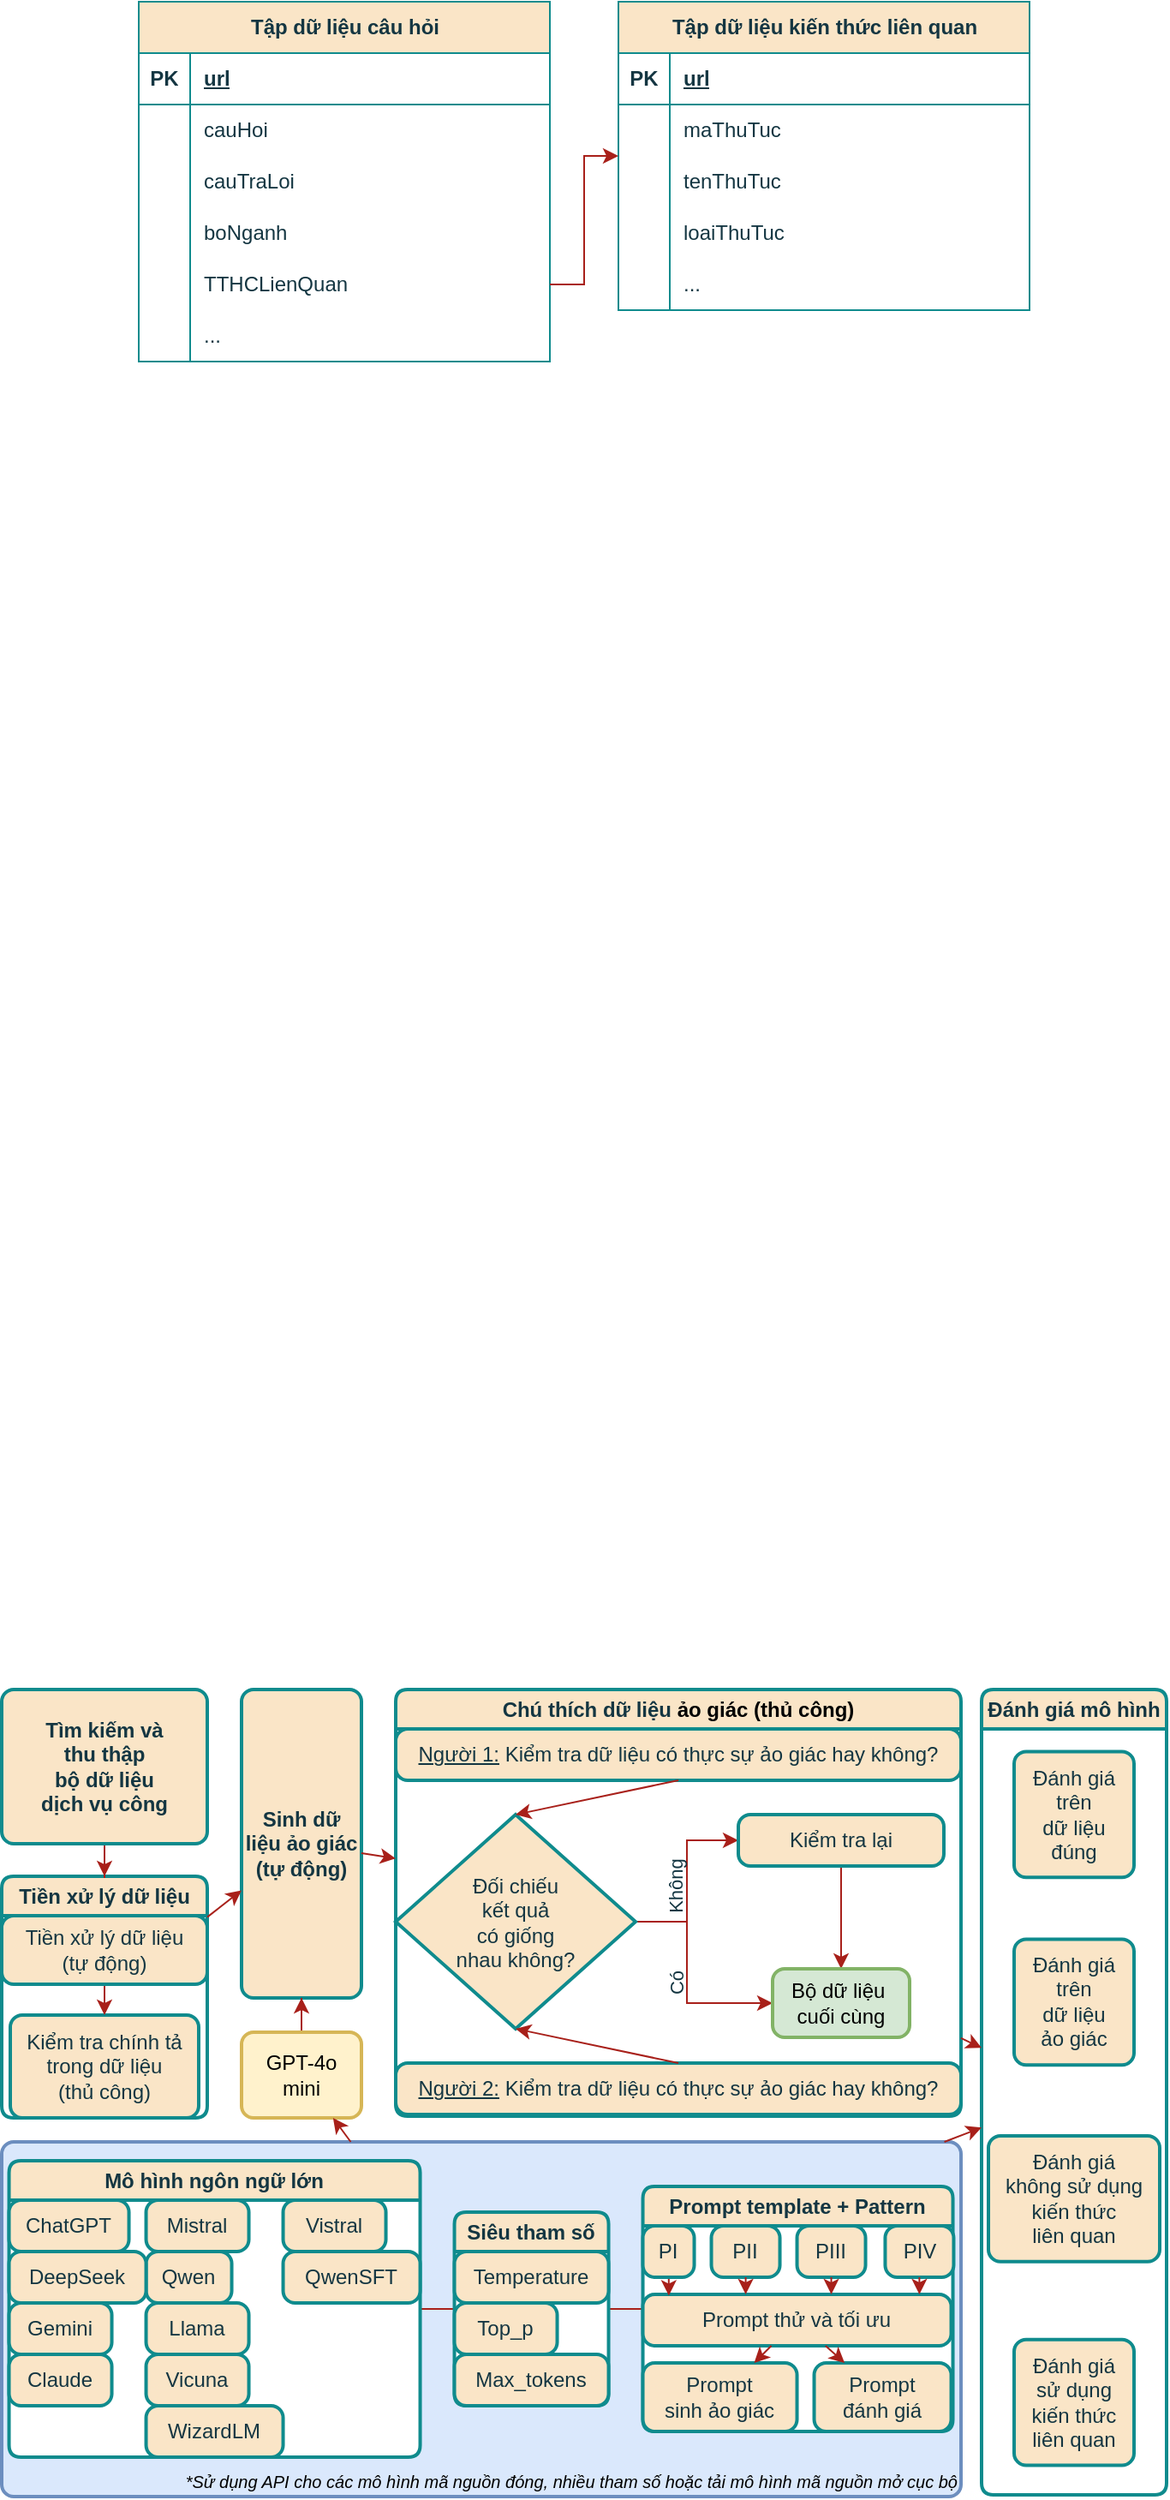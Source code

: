 <mxfile version="28.0.6" pages="9">
  <diagram name="Initial" id="o5EaBcyKYHgScItzmDxD">
    <mxGraphModel dx="192" dy="1774" grid="1" gridSize="10" guides="1" tooltips="1" connect="1" arrows="1" fold="1" page="1" pageScale="1" pageWidth="850" pageHeight="1100" math="0" shadow="0">
      <root>
        <mxCell id="0" />
        <mxCell id="1" parent="0" />
        <mxCell id="yMklMp0IyQ1g-DMuugbI-87" value="&lt;i&gt;&lt;font style=&quot;font-size: 10px;&quot;&gt;*Sử dụng API cho các mô hình mã nguồn đóng, nhiều tham số hoặc tải mô hình mã nguồn mở cục bộ&lt;/font&gt;&lt;/i&gt;" style="rounded=1;whiteSpace=wrap;html=1;absoluteArcSize=1;arcSize=14;strokeWidth=2;verticalAlign=bottom;align=right;container=0;labelBackgroundColor=none;fillColor=#dae8fc;strokeColor=#6c8ebf;movable=1;resizable=1;rotatable=1;deletable=1;editable=1;locked=0;connectable=1;" parent="1" vertex="1">
          <mxGeometry x="935" y="579" width="560" height="207" as="geometry" />
        </mxCell>
        <mxCell id="yMklMp0IyQ1g-DMuugbI-50" value="&lt;b&gt;Chú thích dữ liệu&amp;nbsp;&lt;span style=&quot;background-color: transparent; color: light-dark(rgb(0, 0, 0), rgb(255, 255, 255));&quot;&gt;ảo giác (thủ công)&lt;/span&gt;&lt;/b&gt;" style="rounded=1;whiteSpace=wrap;html=1;absoluteArcSize=1;arcSize=14;strokeWidth=2;swimlane;labelBackgroundColor=none;swimlaneFillColor=#ffffff;fontStyle=0;fillColor=#FAE5C7;strokeColor=#0F8B8D;fontColor=#143642;movable=1;resizable=1;rotatable=1;deletable=1;editable=1;locked=0;connectable=1;" parent="1" vertex="1">
          <mxGeometry x="1165" y="315" width="330" height="249" as="geometry" />
        </mxCell>
        <mxCell id="yMklMp0IyQ1g-DMuugbI-68" value="" style="group;labelBackgroundColor=none;fontColor=#143642;movable=1;resizable=1;rotatable=1;deletable=1;editable=1;locked=0;connectable=1;" parent="yMklMp0IyQ1g-DMuugbI-50" vertex="1" connectable="0">
          <mxGeometry y="23" width="330" height="225" as="geometry" />
        </mxCell>
        <mxCell id="yMklMp0IyQ1g-DMuugbI-40" value="&lt;u&gt;Người 2:&lt;/u&gt; Kiểm tra dữ liệu có thực sự ảo giác hay không?" style="rounded=1;whiteSpace=wrap;html=1;absoluteArcSize=1;arcSize=14;strokeWidth=2;labelBackgroundColor=none;fontStyle=0;fillColor=#FAE5C7;strokeColor=#0F8B8D;fontColor=#143642;movable=1;resizable=1;rotatable=1;deletable=1;editable=1;locked=0;connectable=1;" parent="yMklMp0IyQ1g-DMuugbI-68" vertex="1">
          <mxGeometry y="195" width="330" height="30" as="geometry" />
        </mxCell>
        <mxCell id="yMklMp0IyQ1g-DMuugbI-58" style="edgeStyle=orthogonalEdgeStyle;rounded=0;orthogonalLoop=1;jettySize=auto;html=1;labelBackgroundColor=none;fontColor=default;strokeColor=#A8201A;movable=1;resizable=1;rotatable=1;deletable=1;editable=1;locked=0;connectable=1;" parent="yMklMp0IyQ1g-DMuugbI-68" source="yMklMp0IyQ1g-DMuugbI-43" target="yMklMp0IyQ1g-DMuugbI-45" edge="1">
          <mxGeometry relative="1" as="geometry" />
        </mxCell>
        <mxCell id="yMklMp0IyQ1g-DMuugbI-66" value="Không" style="edgeLabel;html=1;align=center;verticalAlign=middle;resizable=1;points=[];labelBackgroundColor=none;horizontal=0;fontColor=#143642;movable=1;rotatable=1;deletable=1;editable=1;locked=0;connectable=1;" parent="yMklMp0IyQ1g-DMuugbI-58" vertex="1" connectable="0">
          <mxGeometry x="-0.004" y="1" relative="1" as="geometry">
            <mxPoint x="-6" y="3" as="offset" />
          </mxGeometry>
        </mxCell>
        <mxCell id="yMklMp0IyQ1g-DMuugbI-59" style="edgeStyle=orthogonalEdgeStyle;rounded=0;orthogonalLoop=1;jettySize=auto;html=1;labelBackgroundColor=none;fontColor=default;strokeColor=#A8201A;movable=1;resizable=1;rotatable=1;deletable=1;editable=1;locked=0;connectable=1;" parent="yMklMp0IyQ1g-DMuugbI-68" source="yMklMp0IyQ1g-DMuugbI-43" target="yMklMp0IyQ1g-DMuugbI-46" edge="1">
          <mxGeometry relative="1" as="geometry">
            <Array as="points">
              <mxPoint x="170" y="112" />
              <mxPoint x="170" y="160" />
            </Array>
          </mxGeometry>
        </mxCell>
        <mxCell id="yMklMp0IyQ1g-DMuugbI-67" value="Có" style="edgeLabel;html=1;align=center;verticalAlign=middle;resizable=1;points=[];labelBackgroundColor=none;horizontal=0;fontColor=#143642;movable=1;rotatable=1;deletable=1;editable=1;locked=0;connectable=1;" parent="yMklMp0IyQ1g-DMuugbI-59" vertex="1" connectable="0">
          <mxGeometry x="-0.011" y="1" relative="1" as="geometry">
            <mxPoint x="-7" y="3" as="offset" />
          </mxGeometry>
        </mxCell>
        <mxCell id="yMklMp0IyQ1g-DMuugbI-43" value="Đối chiếu&lt;br&gt;kết quả&lt;br&gt;có giống&lt;br&gt;nhau không?" style="strokeWidth=2;html=1;shape=mxgraph.flowchart.decision;whiteSpace=wrap;labelBackgroundColor=none;fontStyle=0;fillColor=#FAE5C7;strokeColor=#0F8B8D;fontColor=#143642;movable=1;resizable=1;rotatable=1;deletable=1;editable=1;locked=0;connectable=1;" parent="yMklMp0IyQ1g-DMuugbI-68" vertex="1">
          <mxGeometry y="50" width="140" height="125" as="geometry" />
        </mxCell>
        <mxCell id="yMklMp0IyQ1g-DMuugbI-60" style="edgeStyle=orthogonalEdgeStyle;rounded=0;orthogonalLoop=1;jettySize=auto;html=1;labelBackgroundColor=none;fontColor=default;strokeColor=#A8201A;movable=1;resizable=1;rotatable=1;deletable=1;editable=1;locked=0;connectable=1;" parent="yMklMp0IyQ1g-DMuugbI-68" source="yMklMp0IyQ1g-DMuugbI-45" target="yMklMp0IyQ1g-DMuugbI-46" edge="1">
          <mxGeometry relative="1" as="geometry" />
        </mxCell>
        <mxCell id="yMklMp0IyQ1g-DMuugbI-45" value="Kiểm tra lại" style="rounded=1;whiteSpace=wrap;html=1;absoluteArcSize=1;arcSize=14;strokeWidth=2;labelBackgroundColor=none;fontStyle=0;fillColor=#FAE5C7;strokeColor=#0F8B8D;fontColor=#143642;movable=1;resizable=1;rotatable=1;deletable=1;editable=1;locked=0;connectable=1;" parent="yMklMp0IyQ1g-DMuugbI-68" vertex="1">
          <mxGeometry x="200" y="50" width="120" height="30" as="geometry" />
        </mxCell>
        <mxCell id="yMklMp0IyQ1g-DMuugbI-46" value="Bộ dữ liệu&amp;nbsp;&lt;br&gt;cuối cùng" style="rounded=1;whiteSpace=wrap;html=1;absoluteArcSize=1;arcSize=14;strokeWidth=2;labelBackgroundColor=none;fontStyle=0;fillColor=#d5e8d4;strokeColor=#82b366;movable=1;resizable=1;rotatable=1;deletable=1;editable=1;locked=0;connectable=1;" parent="yMklMp0IyQ1g-DMuugbI-68" vertex="1">
          <mxGeometry x="220" y="140" width="80" height="40" as="geometry" />
        </mxCell>
        <mxCell id="yMklMp0IyQ1g-DMuugbI-48" value="&lt;u&gt;Người 1:&lt;/u&gt; Kiểm tra dữ liệu có thực sự ảo giác hay không?" style="rounded=1;whiteSpace=wrap;html=1;absoluteArcSize=1;arcSize=14;strokeWidth=2;labelBackgroundColor=none;fontStyle=0;fillColor=#FAE5C7;strokeColor=#0F8B8D;fontColor=#143642;movable=1;resizable=1;rotatable=1;deletable=1;editable=1;locked=0;connectable=1;" parent="yMklMp0IyQ1g-DMuugbI-68" vertex="1">
          <mxGeometry width="330" height="30" as="geometry" />
        </mxCell>
        <mxCell id="yMklMp0IyQ1g-DMuugbI-64" value="" style="endArrow=classic;html=1;rounded=0;exitX=0.5;exitY=0;exitDx=0;exitDy=0;entryX=0.5;entryY=1;entryDx=0;entryDy=0;entryPerimeter=0;labelBackgroundColor=none;fontColor=default;strokeColor=#A8201A;movable=1;resizable=1;rotatable=1;deletable=1;editable=1;locked=0;connectable=1;" parent="yMklMp0IyQ1g-DMuugbI-68" source="yMklMp0IyQ1g-DMuugbI-40" target="yMklMp0IyQ1g-DMuugbI-43" edge="1">
          <mxGeometry width="50" height="50" relative="1" as="geometry">
            <mxPoint x="140" y="360" as="sourcePoint" />
            <mxPoint x="120" y="280" as="targetPoint" />
          </mxGeometry>
        </mxCell>
        <mxCell id="yMklMp0IyQ1g-DMuugbI-65" value="" style="endArrow=classic;html=1;rounded=0;entryX=0.5;entryY=0;entryDx=0;entryDy=0;entryPerimeter=0;labelBackgroundColor=none;fontColor=default;strokeColor=#A8201A;movable=1;resizable=1;rotatable=1;deletable=1;editable=1;locked=0;connectable=1;exitX=0.5;exitY=1;exitDx=0;exitDy=0;" parent="yMklMp0IyQ1g-DMuugbI-68" source="yMklMp0IyQ1g-DMuugbI-48" target="yMklMp0IyQ1g-DMuugbI-43" edge="1">
          <mxGeometry width="50" height="50" relative="1" as="geometry">
            <mxPoint x="90" y="220" as="sourcePoint" />
            <mxPoint x="190" y="320" as="targetPoint" />
          </mxGeometry>
        </mxCell>
        <mxCell id="yMklMp0IyQ1g-DMuugbI-2" value="&lt;span style=&quot;&quot;&gt;&lt;b&gt;Tiền xử lý dữ liệu&lt;/b&gt;&lt;/span&gt;" style="rounded=1;whiteSpace=wrap;html=1;absoluteArcSize=1;arcSize=14;strokeWidth=2;swimlane;labelBackgroundColor=none;swimlaneFillColor=#ffffff;fontStyle=0;fillColor=#FAE5C7;strokeColor=#0F8B8D;fontColor=#143642;movable=1;resizable=1;rotatable=1;deletable=1;editable=1;locked=0;connectable=1;" parent="1" vertex="1">
          <mxGeometry x="935" y="424" width="120" height="141" as="geometry">
            <mxRectangle x="925" y="267" width="130" height="30" as="alternateBounds" />
          </mxGeometry>
        </mxCell>
        <mxCell id="yMklMp0IyQ1g-DMuugbI-92" value="" style="group;labelBackgroundColor=none;fontColor=#143642;movable=1;resizable=1;rotatable=1;deletable=1;editable=1;locked=0;connectable=1;" parent="yMklMp0IyQ1g-DMuugbI-2" vertex="1" connectable="0">
          <mxGeometry y="23" width="120" height="117.995" as="geometry" />
        </mxCell>
        <mxCell id="yMklMp0IyQ1g-DMuugbI-6" value="Kiểm tra chính tả&lt;br&gt;trong dữ liệu&lt;div&gt;(thủ công)&lt;/div&gt;" style="rounded=1;whiteSpace=wrap;html=1;absoluteArcSize=1;arcSize=14;strokeWidth=2;labelBackgroundColor=none;fontStyle=0;container=0;fillColor=#FAE5C7;strokeColor=#0F8B8D;fontColor=#143642;movable=1;resizable=1;rotatable=1;deletable=1;editable=1;locked=0;connectable=1;" parent="yMklMp0IyQ1g-DMuugbI-92" vertex="1">
          <mxGeometry x="5" y="57.995" width="110" height="60" as="geometry" />
        </mxCell>
        <mxCell id="yMklMp0IyQ1g-DMuugbI-5" value="" style="endArrow=classic;html=1;rounded=0;labelBackgroundColor=none;fontColor=default;fontStyle=0;strokeColor=#A8201A;movable=1;resizable=1;rotatable=1;deletable=1;editable=1;locked=0;connectable=1;" parent="yMklMp0IyQ1g-DMuugbI-92" source="yMklMp0IyQ1g-DMuugbI-4" target="yMklMp0IyQ1g-DMuugbI-6" edge="1">
          <mxGeometry width="50" height="50" relative="1" as="geometry">
            <mxPoint x="780" y="251.091" as="sourcePoint" />
            <mxPoint x="830" y="161.545" as="targetPoint" />
          </mxGeometry>
        </mxCell>
        <mxCell id="yMklMp0IyQ1g-DMuugbI-4" value="Tiền xử lý dữ liệu&lt;br&gt;(tự động)" style="rounded=1;whiteSpace=wrap;html=1;absoluteArcSize=1;arcSize=14;strokeWidth=2;labelBackgroundColor=none;fontStyle=0;container=0;fillColor=#FAE5C7;strokeColor=#0F8B8D;fontColor=#143642;movable=1;resizable=1;rotatable=1;deletable=1;editable=1;locked=0;connectable=1;" parent="yMklMp0IyQ1g-DMuugbI-92" vertex="1">
          <mxGeometry width="120" height="40" as="geometry" />
        </mxCell>
        <mxCell id="yMklMp0IyQ1g-DMuugbI-168" style="edgeStyle=orthogonalEdgeStyle;rounded=0;orthogonalLoop=1;jettySize=auto;html=1;strokeColor=#A8201A;fontColor=#143642;fillColor=#FAE5C7;" parent="1" source="yMklMp0IyQ1g-DMuugbI-7" target="yMklMp0IyQ1g-DMuugbI-2" edge="1">
          <mxGeometry relative="1" as="geometry" />
        </mxCell>
        <mxCell id="yMklMp0IyQ1g-DMuugbI-7" value="&lt;b&gt;Tìm kiếm và&lt;/b&gt;&lt;div&gt;&lt;b&gt;thu thập&lt;/b&gt;&lt;div&gt;&lt;b&gt;bộ dữ liệu&lt;/b&gt;&lt;/div&gt;&lt;div&gt;&lt;b&gt;dịch vụ công&lt;/b&gt;&lt;/div&gt;&lt;/div&gt;" style="rounded=1;whiteSpace=wrap;html=1;absoluteArcSize=1;arcSize=14;strokeWidth=2;labelBackgroundColor=none;fontStyle=0;fillColor=#FAE5C7;strokeColor=#0F8B8D;fontColor=#143642;movable=1;resizable=1;rotatable=1;deletable=1;editable=1;locked=0;connectable=1;" parent="1" vertex="1">
          <mxGeometry x="935" y="315" width="120" height="90" as="geometry" />
        </mxCell>
        <mxCell id="yMklMp0IyQ1g-DMuugbI-49" value="&lt;b&gt;Sinh dữ liệu ảo giác&lt;br&gt;(tự động)&lt;/b&gt;" style="rounded=1;whiteSpace=wrap;html=1;absoluteArcSize=1;arcSize=14;strokeWidth=2;labelBackgroundColor=none;fontStyle=0;fillColor=#FAE5C7;strokeColor=#0F8B8D;fontColor=#143642;movable=1;resizable=1;rotatable=1;deletable=1;editable=1;locked=0;connectable=1;" parent="1" vertex="1">
          <mxGeometry x="1075" y="315" width="70" height="180" as="geometry" />
        </mxCell>
        <mxCell id="yMklMp0IyQ1g-DMuugbI-82" style="edgeStyle=orthogonalEdgeStyle;rounded=0;orthogonalLoop=1;jettySize=auto;html=1;labelBackgroundColor=none;fontColor=default;strokeColor=#A8201A;movable=1;resizable=1;rotatable=1;deletable=1;editable=1;locked=0;connectable=1;" parent="1" source="yMklMp0IyQ1g-DMuugbI-81" target="yMklMp0IyQ1g-DMuugbI-49" edge="1">
          <mxGeometry relative="1" as="geometry" />
        </mxCell>
        <mxCell id="yMklMp0IyQ1g-DMuugbI-81" value="GPT-4o&lt;div&gt;mini&lt;/div&gt;" style="rounded=1;whiteSpace=wrap;html=1;absoluteArcSize=1;arcSize=14;strokeWidth=2;labelBackgroundColor=none;fillColor=#fff2cc;strokeColor=#d6b656;movable=1;resizable=1;rotatable=1;deletable=1;editable=1;locked=0;connectable=1;" parent="1" vertex="1">
          <mxGeometry x="1075" y="515" width="70" height="50" as="geometry" />
        </mxCell>
        <mxCell id="yMklMp0IyQ1g-DMuugbI-91" value="" style="endArrow=classic;html=1;rounded=0;labelBackgroundColor=none;fontColor=default;strokeColor=#A8201A;movable=1;resizable=1;rotatable=1;deletable=1;editable=1;locked=0;connectable=1;" parent="1" source="yMklMp0IyQ1g-DMuugbI-2" target="yMklMp0IyQ1g-DMuugbI-49" edge="1">
          <mxGeometry width="50" height="50" relative="1" as="geometry">
            <mxPoint x="1205" y="605" as="sourcePoint" />
            <mxPoint x="1255" y="555" as="targetPoint" />
          </mxGeometry>
        </mxCell>
        <mxCell id="yMklMp0IyQ1g-DMuugbI-98" value="" style="endArrow=classic;html=1;rounded=0;labelBackgroundColor=none;fontColor=default;strokeColor=#A8201A;movable=1;resizable=1;rotatable=1;deletable=1;editable=1;locked=0;connectable=1;" parent="1" source="yMklMp0IyQ1g-DMuugbI-49" target="yMklMp0IyQ1g-DMuugbI-50" edge="1">
          <mxGeometry width="50" height="50" relative="1" as="geometry">
            <mxPoint x="1225" y="545" as="sourcePoint" />
            <mxPoint x="1275" y="495" as="targetPoint" />
          </mxGeometry>
        </mxCell>
        <mxCell id="yMklMp0IyQ1g-DMuugbI-99" value="" style="endArrow=classic;html=1;rounded=0;labelBackgroundColor=none;fontColor=default;strokeColor=#A8201A;movable=1;resizable=1;rotatable=1;deletable=1;editable=1;locked=0;connectable=1;" parent="1" source="yMklMp0IyQ1g-DMuugbI-87" target="yMklMp0IyQ1g-DMuugbI-81" edge="1">
          <mxGeometry width="50" height="50" relative="1" as="geometry">
            <mxPoint x="1405" y="565" as="sourcePoint" />
            <mxPoint x="1455" y="515" as="targetPoint" />
          </mxGeometry>
        </mxCell>
        <mxCell id="yMklMp0IyQ1g-DMuugbI-143" style="edgeStyle=orthogonalEdgeStyle;rounded=0;orthogonalLoop=1;jettySize=auto;html=1;endArrow=none;startFill=0;labelBackgroundColor=none;fontColor=default;strokeColor=#A8201A;movable=1;resizable=1;rotatable=1;deletable=1;editable=1;locked=0;connectable=1;" parent="1" source="yMklMp0IyQ1g-DMuugbI-80" target="yMklMp0IyQ1g-DMuugbI-79" edge="1">
          <mxGeometry relative="1" as="geometry" />
        </mxCell>
        <mxCell id="yMklMp0IyQ1g-DMuugbI-80" value="&lt;b&gt;Mô hình ngôn ngữ lớn&lt;/b&gt;" style="rounded=1;whiteSpace=wrap;html=1;absoluteArcSize=1;arcSize=14;strokeWidth=2;swimlane;labelBackgroundColor=none;swimlaneFillColor=#ffffff;fontStyle=0;container=0;fillColor=#FAE5C7;strokeColor=#0F8B8D;fontColor=#143642;movable=1;resizable=1;rotatable=1;deletable=1;editable=1;locked=0;connectable=1;" parent="1" vertex="1">
          <mxGeometry x="939.27" y="590" width="240" height="173" as="geometry" />
        </mxCell>
        <mxCell id="yMklMp0IyQ1g-DMuugbI-107" value="Llama" style="rounded=1;whiteSpace=wrap;html=1;absoluteArcSize=1;arcSize=14;strokeWidth=2;container=0;labelBackgroundColor=none;fillColor=#FAE5C7;strokeColor=#0F8B8D;fontColor=#143642;movable=1;resizable=1;rotatable=1;deletable=1;editable=1;locked=0;connectable=1;" parent="yMklMp0IyQ1g-DMuugbI-80" vertex="1">
          <mxGeometry x="80" y="83" width="60" height="30" as="geometry" />
        </mxCell>
        <mxCell id="yMklMp0IyQ1g-DMuugbI-106" value="Qwen" style="rounded=1;whiteSpace=wrap;html=1;absoluteArcSize=1;arcSize=14;strokeWidth=2;container=0;labelBackgroundColor=none;fillColor=#FAE5C7;strokeColor=#0F8B8D;fontColor=#143642;movable=1;resizable=1;rotatable=1;deletable=1;editable=1;locked=0;connectable=1;" parent="yMklMp0IyQ1g-DMuugbI-80" vertex="1">
          <mxGeometry x="80" y="53" width="50" height="30" as="geometry" />
        </mxCell>
        <mxCell id="yMklMp0IyQ1g-DMuugbI-144" style="edgeStyle=orthogonalEdgeStyle;rounded=0;orthogonalLoop=1;jettySize=auto;html=1;endArrow=none;startFill=0;labelBackgroundColor=none;fontColor=default;strokeColor=#A8201A;movable=1;resizable=1;rotatable=1;deletable=1;editable=1;locked=0;connectable=1;" parent="1" source="yMklMp0IyQ1g-DMuugbI-79" target="yMklMp0IyQ1g-DMuugbI-78" edge="1">
          <mxGeometry relative="1" as="geometry" />
        </mxCell>
        <mxCell id="yMklMp0IyQ1g-DMuugbI-79" value="&lt;b&gt;Siêu tham số&lt;/b&gt;" style="rounded=1;whiteSpace=wrap;html=1;absoluteArcSize=1;arcSize=14;strokeWidth=2;swimlane;labelBackgroundColor=none;swimlaneFillColor=#ffffff;fontStyle=0;container=0;fillColor=#FAE5C7;strokeColor=#0F8B8D;fontColor=#143642;movable=1;resizable=1;rotatable=1;deletable=1;editable=1;locked=0;connectable=1;" parent="1" vertex="1">
          <mxGeometry x="1199.27" y="620" width="90" height="113" as="geometry" />
        </mxCell>
        <mxCell id="yMklMp0IyQ1g-DMuugbI-78" value="&lt;b&gt;Prompt template + Pattern&lt;/b&gt;" style="rounded=1;whiteSpace=wrap;html=1;absoluteArcSize=1;arcSize=14;strokeWidth=2;swimlane;labelBackgroundColor=none;swimlaneFillColor=#ffffff;fontStyle=0;container=0;fillColor=#FAE5C7;strokeColor=#0F8B8D;fontColor=#143642;movable=1;resizable=1;rotatable=1;deletable=1;editable=1;locked=0;connectable=1;" parent="1" vertex="1">
          <mxGeometry x="1309.27" y="605" width="181" height="143" as="geometry" />
        </mxCell>
        <mxCell id="yMklMp0IyQ1g-DMuugbI-100" value="Gemini" style="rounded=1;whiteSpace=wrap;html=1;absoluteArcSize=1;arcSize=14;strokeWidth=2;container=0;labelBackgroundColor=none;fillColor=#FAE5C7;strokeColor=#0F8B8D;fontColor=#143642;movable=1;resizable=1;rotatable=1;deletable=1;editable=1;locked=0;connectable=1;" parent="1" vertex="1">
          <mxGeometry x="939.27" y="673" width="60" height="30" as="geometry" />
        </mxCell>
        <mxCell id="yMklMp0IyQ1g-DMuugbI-101" value="ChatGPT" style="rounded=1;whiteSpace=wrap;html=1;absoluteArcSize=1;arcSize=14;strokeWidth=2;container=0;labelBackgroundColor=none;fillColor=#FAE5C7;strokeColor=#0F8B8D;fontColor=#143642;movable=1;resizable=1;rotatable=1;deletable=1;editable=1;locked=0;connectable=1;" parent="1" vertex="1">
          <mxGeometry x="939.27" y="613" width="70" height="30" as="geometry" />
        </mxCell>
        <mxCell id="yMklMp0IyQ1g-DMuugbI-102" value="Claude" style="rounded=1;whiteSpace=wrap;html=1;absoluteArcSize=1;arcSize=14;strokeWidth=2;container=0;labelBackgroundColor=none;fillColor=#FAE5C7;strokeColor=#0F8B8D;fontColor=#143642;movable=1;resizable=1;rotatable=1;deletable=1;editable=1;locked=0;connectable=1;" parent="1" vertex="1">
          <mxGeometry x="939.27" y="703" width="60" height="30" as="geometry" />
        </mxCell>
        <mxCell id="yMklMp0IyQ1g-DMuugbI-103" value="DeepSeek" style="rounded=1;whiteSpace=wrap;html=1;absoluteArcSize=1;arcSize=14;strokeWidth=2;container=0;labelBackgroundColor=none;fillColor=#FAE5C7;strokeColor=#0F8B8D;fontColor=#143642;movable=1;resizable=1;rotatable=1;deletable=1;editable=1;locked=0;connectable=1;" parent="1" vertex="1">
          <mxGeometry x="939.27" y="643" width="80" height="30" as="geometry" />
        </mxCell>
        <mxCell id="yMklMp0IyQ1g-DMuugbI-105" value="Mistral" style="rounded=1;whiteSpace=wrap;html=1;absoluteArcSize=1;arcSize=14;strokeWidth=2;container=0;labelBackgroundColor=none;fillColor=#FAE5C7;strokeColor=#0F8B8D;fontColor=#143642;movable=1;resizable=1;rotatable=1;deletable=1;editable=1;locked=0;connectable=1;" parent="1" vertex="1">
          <mxGeometry x="1019.27" y="613" width="60" height="30" as="geometry" />
        </mxCell>
        <mxCell id="yMklMp0IyQ1g-DMuugbI-108" value="Vicuna" style="rounded=1;whiteSpace=wrap;html=1;absoluteArcSize=1;arcSize=14;strokeWidth=2;container=0;labelBackgroundColor=none;fillColor=#FAE5C7;strokeColor=#0F8B8D;fontColor=#143642;movable=1;resizable=1;rotatable=1;deletable=1;editable=1;locked=0;connectable=1;" parent="1" vertex="1">
          <mxGeometry x="1019.27" y="703" width="60" height="30" as="geometry" />
        </mxCell>
        <mxCell id="yMklMp0IyQ1g-DMuugbI-109" value="WizardLM" style="rounded=1;whiteSpace=wrap;html=1;absoluteArcSize=1;arcSize=14;strokeWidth=2;container=0;labelBackgroundColor=none;fillColor=#FAE5C7;strokeColor=#0F8B8D;fontColor=#143642;movable=1;resizable=1;rotatable=1;deletable=1;editable=1;locked=0;connectable=1;" parent="1" vertex="1">
          <mxGeometry x="1019.27" y="733" width="80" height="30" as="geometry" />
        </mxCell>
        <mxCell id="yMklMp0IyQ1g-DMuugbI-110" value="Vistral" style="rounded=1;whiteSpace=wrap;html=1;absoluteArcSize=1;arcSize=14;strokeWidth=2;container=0;labelBackgroundColor=none;fillColor=#FAE5C7;strokeColor=#0F8B8D;fontColor=#143642;movable=1;resizable=1;rotatable=1;deletable=1;editable=1;locked=0;connectable=1;" parent="1" vertex="1">
          <mxGeometry x="1099.27" y="613" width="60" height="30" as="geometry" />
        </mxCell>
        <mxCell id="yMklMp0IyQ1g-DMuugbI-111" value="QwenSFT" style="rounded=1;whiteSpace=wrap;html=1;absoluteArcSize=1;arcSize=14;strokeWidth=2;container=0;labelBackgroundColor=none;fillColor=#FAE5C7;strokeColor=#0F8B8D;fontColor=#143642;movable=1;resizable=1;rotatable=1;deletable=1;editable=1;locked=0;connectable=1;" parent="1" vertex="1">
          <mxGeometry x="1099.27" y="643" width="80" height="30" as="geometry" />
        </mxCell>
        <mxCell id="yMklMp0IyQ1g-DMuugbI-112" value="Temperature" style="rounded=1;whiteSpace=wrap;html=1;absoluteArcSize=1;arcSize=14;strokeWidth=2;container=0;labelBackgroundColor=none;fillColor=#FAE5C7;strokeColor=#0F8B8D;fontColor=#143642;movable=1;resizable=1;rotatable=1;deletable=1;editable=1;locked=0;connectable=1;" parent="1" vertex="1">
          <mxGeometry x="1199.27" y="643" width="90" height="30" as="geometry" />
        </mxCell>
        <mxCell id="yMklMp0IyQ1g-DMuugbI-113" value="Top_p" style="rounded=1;whiteSpace=wrap;html=1;absoluteArcSize=1;arcSize=14;strokeWidth=2;container=0;labelBackgroundColor=none;fillColor=#FAE5C7;strokeColor=#0F8B8D;fontColor=#143642;movable=1;resizable=1;rotatable=1;deletable=1;editable=1;locked=0;connectable=1;" parent="1" vertex="1">
          <mxGeometry x="1199.27" y="673" width="60" height="30" as="geometry" />
        </mxCell>
        <mxCell id="yMklMp0IyQ1g-DMuugbI-114" value="Max_tokens" style="rounded=1;whiteSpace=wrap;html=1;absoluteArcSize=1;arcSize=14;strokeWidth=2;container=0;labelBackgroundColor=none;fillColor=#FAE5C7;strokeColor=#0F8B8D;fontColor=#143642;movable=1;resizable=1;rotatable=1;deletable=1;editable=1;locked=0;connectable=1;" parent="1" vertex="1">
          <mxGeometry x="1199.27" y="703" width="90" height="30" as="geometry" />
        </mxCell>
        <mxCell id="yMklMp0IyQ1g-DMuugbI-118" value="Prompt thử và tối ưu" style="rounded=1;whiteSpace=wrap;html=1;absoluteArcSize=1;arcSize=14;strokeWidth=2;container=0;labelBackgroundColor=none;fillColor=#FAE5C7;strokeColor=#0F8B8D;fontColor=#143642;movable=1;resizable=1;rotatable=1;deletable=1;editable=1;locked=0;connectable=1;" parent="1" vertex="1">
          <mxGeometry x="1309.27" y="668" width="180" height="30" as="geometry" />
        </mxCell>
        <mxCell id="yMklMp0IyQ1g-DMuugbI-119" value="Prompt&lt;div&gt;sinh ảo giác&lt;/div&gt;" style="rounded=1;whiteSpace=wrap;html=1;absoluteArcSize=1;arcSize=14;strokeWidth=2;container=0;labelBackgroundColor=none;fillColor=#FAE5C7;strokeColor=#0F8B8D;fontColor=#143642;movable=1;resizable=1;rotatable=1;deletable=1;editable=1;locked=0;connectable=1;" parent="1" vertex="1">
          <mxGeometry x="1309.27" y="708" width="90" height="40" as="geometry" />
        </mxCell>
        <mxCell id="yMklMp0IyQ1g-DMuugbI-120" value="Prompt&lt;div&gt;đánh giá&lt;/div&gt;" style="rounded=1;whiteSpace=wrap;html=1;absoluteArcSize=1;arcSize=14;strokeWidth=2;container=0;labelBackgroundColor=none;fillColor=#FAE5C7;strokeColor=#0F8B8D;fontColor=#143642;movable=1;resizable=1;rotatable=1;deletable=1;editable=1;locked=0;connectable=1;" parent="1" vertex="1">
          <mxGeometry x="1409.27" y="708" width="80" height="40" as="geometry" />
        </mxCell>
        <mxCell id="yMklMp0IyQ1g-DMuugbI-134" style="edgeStyle=orthogonalEdgeStyle;rounded=0;orthogonalLoop=1;jettySize=auto;html=1;entryX=0.084;entryY=0.024;entryDx=0;entryDy=0;entryPerimeter=0;labelBackgroundColor=none;fontColor=default;strokeColor=#A8201A;movable=1;resizable=1;rotatable=1;deletable=1;editable=1;locked=0;connectable=1;" parent="1" source="yMklMp0IyQ1g-DMuugbI-121" target="yMklMp0IyQ1g-DMuugbI-118" edge="1">
          <mxGeometry relative="1" as="geometry">
            <Array as="points">
              <mxPoint x="1324.27" y="668" />
            </Array>
          </mxGeometry>
        </mxCell>
        <mxCell id="yMklMp0IyQ1g-DMuugbI-121" value="PI" style="rounded=1;whiteSpace=wrap;html=1;absoluteArcSize=1;arcSize=14;strokeWidth=2;container=0;labelBackgroundColor=none;fillColor=#FAE5C7;strokeColor=#0F8B8D;fontColor=#143642;movable=1;resizable=1;rotatable=1;deletable=1;editable=1;locked=0;connectable=1;" parent="1" vertex="1">
          <mxGeometry x="1309.27" y="628" width="30" height="30" as="geometry" />
        </mxCell>
        <mxCell id="yMklMp0IyQ1g-DMuugbI-122" value="PII" style="rounded=1;whiteSpace=wrap;html=1;absoluteArcSize=1;arcSize=14;strokeWidth=2;container=0;labelBackgroundColor=none;fillColor=#FAE5C7;strokeColor=#0F8B8D;fontColor=#143642;movable=1;resizable=1;rotatable=1;deletable=1;editable=1;locked=0;connectable=1;" parent="1" vertex="1">
          <mxGeometry x="1349.27" y="628" width="40" height="30" as="geometry" />
        </mxCell>
        <mxCell id="yMklMp0IyQ1g-DMuugbI-123" value="PIII" style="rounded=1;whiteSpace=wrap;html=1;absoluteArcSize=1;arcSize=14;strokeWidth=2;container=0;labelBackgroundColor=none;fillColor=#FAE5C7;strokeColor=#0F8B8D;fontColor=#143642;movable=1;resizable=1;rotatable=1;deletable=1;editable=1;locked=0;connectable=1;" parent="1" vertex="1">
          <mxGeometry x="1399.27" y="628" width="40" height="30" as="geometry" />
        </mxCell>
        <mxCell id="yMklMp0IyQ1g-DMuugbI-124" value="PIV" style="rounded=1;whiteSpace=wrap;html=1;absoluteArcSize=1;arcSize=14;strokeWidth=2;container=0;labelBackgroundColor=none;fillColor=#FAE5C7;strokeColor=#0F8B8D;fontColor=#143642;movable=1;resizable=1;rotatable=1;deletable=1;editable=1;locked=0;connectable=1;" parent="1" vertex="1">
          <mxGeometry x="1450.73" y="628" width="40" height="30" as="geometry" />
        </mxCell>
        <mxCell id="yMklMp0IyQ1g-DMuugbI-129" value="" style="endArrow=classic;html=1;rounded=0;labelBackgroundColor=none;fontColor=default;strokeColor=#A8201A;movable=1;resizable=1;rotatable=1;deletable=1;editable=1;locked=0;connectable=1;" parent="1" source="yMklMp0IyQ1g-DMuugbI-118" target="yMklMp0IyQ1g-DMuugbI-119" edge="1">
          <mxGeometry width="50" height="50" relative="1" as="geometry">
            <mxPoint x="1409.27" y="788" as="sourcePoint" />
            <mxPoint x="1459.27" y="738" as="targetPoint" />
          </mxGeometry>
        </mxCell>
        <mxCell id="yMklMp0IyQ1g-DMuugbI-130" value="" style="endArrow=classic;html=1;rounded=0;labelBackgroundColor=none;fontColor=default;strokeColor=#A8201A;movable=1;resizable=1;rotatable=1;deletable=1;editable=1;locked=0;connectable=1;" parent="1" source="yMklMp0IyQ1g-DMuugbI-118" target="yMklMp0IyQ1g-DMuugbI-120" edge="1">
          <mxGeometry width="50" height="50" relative="1" as="geometry">
            <mxPoint x="1409.27" y="788" as="sourcePoint" />
            <mxPoint x="1459.27" y="738" as="targetPoint" />
          </mxGeometry>
        </mxCell>
        <mxCell id="yMklMp0IyQ1g-DMuugbI-135" style="edgeStyle=orthogonalEdgeStyle;rounded=0;orthogonalLoop=1;jettySize=auto;html=1;entryX=0.333;entryY=0;entryDx=0;entryDy=0;entryPerimeter=0;labelBackgroundColor=none;fontColor=default;strokeColor=#A8201A;movable=1;resizable=1;rotatable=1;deletable=1;editable=1;locked=0;connectable=1;" parent="1" source="yMklMp0IyQ1g-DMuugbI-122" target="yMklMp0IyQ1g-DMuugbI-118" edge="1">
          <mxGeometry relative="1" as="geometry">
            <Array as="points">
              <mxPoint x="1369.27" y="668" />
              <mxPoint x="1369.27" y="668" />
            </Array>
          </mxGeometry>
        </mxCell>
        <mxCell id="yMklMp0IyQ1g-DMuugbI-137" style="edgeStyle=orthogonalEdgeStyle;rounded=0;orthogonalLoop=1;jettySize=auto;html=1;labelBackgroundColor=none;fontColor=default;strokeColor=#A8201A;movable=1;resizable=1;rotatable=1;deletable=1;editable=1;locked=0;connectable=1;" parent="1" source="yMklMp0IyQ1g-DMuugbI-123" edge="1">
          <mxGeometry relative="1" as="geometry">
            <mxPoint x="1419.27" y="668" as="targetPoint" />
            <Array as="points">
              <mxPoint x="1419.27" y="658" />
              <mxPoint x="1419.27" y="658" />
            </Array>
          </mxGeometry>
        </mxCell>
        <mxCell id="yMklMp0IyQ1g-DMuugbI-140" style="edgeStyle=orthogonalEdgeStyle;rounded=0;orthogonalLoop=1;jettySize=auto;html=1;entryX=0.897;entryY=0;entryDx=0;entryDy=0;entryPerimeter=0;labelBackgroundColor=none;fontColor=default;strokeColor=#A8201A;movable=1;resizable=1;rotatable=1;deletable=1;editable=1;locked=0;connectable=1;" parent="1" source="yMklMp0IyQ1g-DMuugbI-124" target="yMklMp0IyQ1g-DMuugbI-118" edge="1">
          <mxGeometry relative="1" as="geometry">
            <Array as="points">
              <mxPoint x="1470.27" y="668" />
            </Array>
          </mxGeometry>
        </mxCell>
        <mxCell id="yMklMp0IyQ1g-DMuugbI-147" value="&lt;b&gt;Đánh giá mô hình&lt;/b&gt;" style="rounded=1;whiteSpace=wrap;html=1;absoluteArcSize=1;arcSize=14;strokeWidth=2;swimlane;labelBackgroundColor=none;swimlaneFillColor=#ffffff;fontStyle=0;startSize=23;fillColor=#FAE5C7;strokeColor=#0F8B8D;fontColor=#143642;movable=1;resizable=1;rotatable=1;deletable=1;editable=1;locked=0;connectable=1;" parent="1" vertex="1">
          <mxGeometry x="1507" y="315" width="108" height="470" as="geometry" />
        </mxCell>
        <mxCell id="yMklMp0IyQ1g-DMuugbI-164" value="" style="group;movable=1;resizable=1;rotatable=1;deletable=1;editable=1;locked=0;connectable=1;" parent="yMklMp0IyQ1g-DMuugbI-147" vertex="1" connectable="0">
          <mxGeometry x="4" y="30" width="100" height="437" as="geometry" />
        </mxCell>
        <mxCell id="yMklMp0IyQ1g-DMuugbI-149" value="Đánh giá&lt;div&gt;trên&lt;br&gt;&lt;div&gt;dữ liệu&lt;/div&gt;&lt;div&gt;ảo giác&lt;/div&gt;&lt;/div&gt;" style="rounded=1;whiteSpace=wrap;html=1;absoluteArcSize=1;arcSize=14;strokeWidth=2;labelBackgroundColor=none;fillColor=#FAE5C7;strokeColor=#0F8B8D;fontColor=#143642;container=0;movable=1;resizable=1;rotatable=1;deletable=1;editable=1;locked=0;connectable=1;" parent="yMklMp0IyQ1g-DMuugbI-164" vertex="1">
          <mxGeometry x="15" y="115.8" width="70" height="73.357" as="geometry" />
        </mxCell>
        <mxCell id="yMklMp0IyQ1g-DMuugbI-151" value="Đánh giá&lt;div&gt;sử dụng&lt;/div&gt;&lt;div&gt;kiến thức&lt;/div&gt;&lt;div&gt;liên quan&lt;/div&gt;" style="rounded=1;whiteSpace=wrap;html=1;absoluteArcSize=1;arcSize=14;strokeWidth=2;labelBackgroundColor=none;fillColor=#FAE5C7;strokeColor=#0F8B8D;fontColor=#143642;container=0;movable=1;resizable=1;rotatable=1;deletable=1;editable=1;locked=0;connectable=1;" parent="yMklMp0IyQ1g-DMuugbI-164" vertex="1">
          <mxGeometry x="15" y="349.369" width="70" height="73.357" as="geometry" />
        </mxCell>
        <mxCell id="yMklMp0IyQ1g-DMuugbI-152" value="Đánh giá&lt;div&gt;không sử dụng&lt;/div&gt;&lt;div&gt;kiến thức&lt;/div&gt;&lt;div&gt;liên quan&lt;/div&gt;" style="rounded=1;whiteSpace=wrap;html=1;absoluteArcSize=1;arcSize=14;strokeWidth=2;labelBackgroundColor=none;fillColor=#FAE5C7;strokeColor=#0F8B8D;fontColor=#143642;container=0;movable=1;resizable=1;rotatable=1;deletable=1;editable=1;locked=0;connectable=1;" parent="yMklMp0IyQ1g-DMuugbI-164" vertex="1">
          <mxGeometry y="230.552" width="100" height="73.357" as="geometry" />
        </mxCell>
        <mxCell id="yMklMp0IyQ1g-DMuugbI-150" value="Đánh giá&lt;div&gt;trên&lt;br&gt;&lt;div&gt;dữ liệu&lt;/div&gt;&lt;div&gt;đúng&lt;/div&gt;&lt;/div&gt;" style="rounded=1;whiteSpace=wrap;html=1;absoluteArcSize=1;arcSize=14;strokeWidth=2;labelBackgroundColor=none;fillColor=#FAE5C7;strokeColor=#0F8B8D;fontColor=#143642;container=0;movable=1;resizable=1;rotatable=1;deletable=1;editable=1;locked=0;connectable=1;" parent="yMklMp0IyQ1g-DMuugbI-164" vertex="1">
          <mxGeometry x="15" y="6.288" width="70" height="73.357" as="geometry" />
        </mxCell>
        <mxCell id="yMklMp0IyQ1g-DMuugbI-162" value="" style="endArrow=classic;html=1;rounded=0;labelBackgroundColor=none;strokeColor=#A8201A;fontColor=default;movable=1;resizable=1;rotatable=1;deletable=1;editable=1;locked=0;connectable=1;" parent="1" source="yMklMp0IyQ1g-DMuugbI-87" target="yMklMp0IyQ1g-DMuugbI-147" edge="1">
          <mxGeometry width="50" height="50" relative="1" as="geometry">
            <mxPoint x="1845" y="665" as="sourcePoint" />
            <mxPoint x="1485" y="615" as="targetPoint" />
          </mxGeometry>
        </mxCell>
        <mxCell id="yMklMp0IyQ1g-DMuugbI-163" value="" style="endArrow=classic;html=1;rounded=0;labelBackgroundColor=none;strokeColor=#A8201A;fontColor=default;movable=1;resizable=1;rotatable=1;deletable=1;editable=1;locked=0;connectable=1;" parent="1" source="yMklMp0IyQ1g-DMuugbI-50" target="yMklMp0IyQ1g-DMuugbI-147" edge="1">
          <mxGeometry width="50" height="50" relative="1" as="geometry">
            <mxPoint x="1435" y="665" as="sourcePoint" />
            <mxPoint x="1485" y="615" as="targetPoint" />
          </mxGeometry>
        </mxCell>
        <mxCell id="soj7HZP4cbyh_iti178b-41" value="" style="group" parent="1" vertex="1" connectable="0">
          <mxGeometry x="1015" y="-670" width="520" height="210" as="geometry" />
        </mxCell>
        <mxCell id="soj7HZP4cbyh_iti178b-2" value="Tập dữ liệu kiến thức liên quan" style="shape=table;startSize=30;container=1;collapsible=1;childLayout=tableLayout;fixedRows=1;rowLines=0;fontStyle=1;align=center;resizeLast=1;html=1;labelBackgroundColor=none;fillColor=#FAE5C7;strokeColor=#0F8B8D;fontColor=#143642;swimlaneFillColor=#ffffff" parent="soj7HZP4cbyh_iti178b-41" vertex="1">
          <mxGeometry x="280" width="240" height="180" as="geometry" />
        </mxCell>
        <mxCell id="soj7HZP4cbyh_iti178b-3" value="" style="shape=tableRow;horizontal=0;startSize=0;swimlaneHead=0;swimlaneBody=0;fillColor=none;collapsible=0;dropTarget=0;points=[[0,0.5],[1,0.5]];portConstraint=eastwest;top=0;left=0;right=0;bottom=1;labelBackgroundColor=none;strokeColor=#0F8B8D;fontColor=#143642;" parent="soj7HZP4cbyh_iti178b-2" vertex="1">
          <mxGeometry y="30" width="240" height="30" as="geometry" />
        </mxCell>
        <mxCell id="soj7HZP4cbyh_iti178b-4" value="PK" style="shape=partialRectangle;connectable=0;fillColor=none;top=0;left=0;bottom=0;right=0;fontStyle=1;overflow=hidden;whiteSpace=wrap;html=1;labelBackgroundColor=none;strokeColor=#0F8B8D;fontColor=#143642;" parent="soj7HZP4cbyh_iti178b-3" vertex="1">
          <mxGeometry width="30" height="30" as="geometry">
            <mxRectangle width="30" height="30" as="alternateBounds" />
          </mxGeometry>
        </mxCell>
        <mxCell id="soj7HZP4cbyh_iti178b-5" value="url" style="shape=partialRectangle;connectable=0;fillColor=none;top=0;left=0;bottom=0;right=0;align=left;spacingLeft=6;fontStyle=5;overflow=hidden;whiteSpace=wrap;html=1;labelBackgroundColor=none;strokeColor=#0F8B8D;fontColor=#143642;" parent="soj7HZP4cbyh_iti178b-3" vertex="1">
          <mxGeometry x="30" width="210" height="30" as="geometry">
            <mxRectangle width="210" height="30" as="alternateBounds" />
          </mxGeometry>
        </mxCell>
        <mxCell id="soj7HZP4cbyh_iti178b-6" value="" style="shape=tableRow;horizontal=0;startSize=0;swimlaneHead=0;swimlaneBody=0;fillColor=none;collapsible=0;dropTarget=0;points=[[0,0.5],[1,0.5]];portConstraint=eastwest;top=0;left=0;right=0;bottom=0;labelBackgroundColor=none;strokeColor=#0F8B8D;fontColor=#143642;" parent="soj7HZP4cbyh_iti178b-2" vertex="1">
          <mxGeometry y="60" width="240" height="30" as="geometry" />
        </mxCell>
        <mxCell id="soj7HZP4cbyh_iti178b-7" value="" style="shape=partialRectangle;connectable=0;fillColor=none;top=0;left=0;bottom=0;right=0;editable=1;overflow=hidden;whiteSpace=wrap;html=1;labelBackgroundColor=none;strokeColor=#0F8B8D;fontColor=#143642;" parent="soj7HZP4cbyh_iti178b-6" vertex="1">
          <mxGeometry width="30" height="30" as="geometry">
            <mxRectangle width="30" height="30" as="alternateBounds" />
          </mxGeometry>
        </mxCell>
        <mxCell id="soj7HZP4cbyh_iti178b-8" value="maThuTuc" style="shape=partialRectangle;connectable=0;fillColor=none;top=0;left=0;bottom=0;right=0;align=left;spacingLeft=6;overflow=hidden;whiteSpace=wrap;html=1;labelBackgroundColor=none;strokeColor=#0F8B8D;fontColor=#143642;" parent="soj7HZP4cbyh_iti178b-6" vertex="1">
          <mxGeometry x="30" width="210" height="30" as="geometry">
            <mxRectangle width="210" height="30" as="alternateBounds" />
          </mxGeometry>
        </mxCell>
        <mxCell id="soj7HZP4cbyh_iti178b-9" value="" style="shape=tableRow;horizontal=0;startSize=0;swimlaneHead=0;swimlaneBody=0;fillColor=none;collapsible=0;dropTarget=0;points=[[0,0.5],[1,0.5]];portConstraint=eastwest;top=0;left=0;right=0;bottom=0;labelBackgroundColor=none;strokeColor=#0F8B8D;fontColor=#143642;" parent="soj7HZP4cbyh_iti178b-2" vertex="1">
          <mxGeometry y="90" width="240" height="30" as="geometry" />
        </mxCell>
        <mxCell id="soj7HZP4cbyh_iti178b-10" value="" style="shape=partialRectangle;connectable=0;fillColor=none;top=0;left=0;bottom=0;right=0;editable=1;overflow=hidden;whiteSpace=wrap;html=1;labelBackgroundColor=none;strokeColor=#0F8B8D;fontColor=#143642;" parent="soj7HZP4cbyh_iti178b-9" vertex="1">
          <mxGeometry width="30" height="30" as="geometry">
            <mxRectangle width="30" height="30" as="alternateBounds" />
          </mxGeometry>
        </mxCell>
        <mxCell id="soj7HZP4cbyh_iti178b-11" value="tenThuTuc" style="shape=partialRectangle;connectable=0;fillColor=none;top=0;left=0;bottom=0;right=0;align=left;spacingLeft=6;overflow=hidden;whiteSpace=wrap;html=1;labelBackgroundColor=none;strokeColor=#0F8B8D;fontColor=#143642;" parent="soj7HZP4cbyh_iti178b-9" vertex="1">
          <mxGeometry x="30" width="210" height="30" as="geometry">
            <mxRectangle width="210" height="30" as="alternateBounds" />
          </mxGeometry>
        </mxCell>
        <mxCell id="soj7HZP4cbyh_iti178b-12" value="" style="shape=tableRow;horizontal=0;startSize=0;swimlaneHead=0;swimlaneBody=0;fillColor=none;collapsible=0;dropTarget=0;points=[[0,0.5],[1,0.5]];portConstraint=eastwest;top=0;left=0;right=0;bottom=0;labelBackgroundColor=none;strokeColor=#0F8B8D;fontColor=#143642;" parent="soj7HZP4cbyh_iti178b-2" vertex="1">
          <mxGeometry y="120" width="240" height="30" as="geometry" />
        </mxCell>
        <mxCell id="soj7HZP4cbyh_iti178b-13" value="" style="shape=partialRectangle;connectable=0;fillColor=none;top=0;left=0;bottom=0;right=0;editable=1;overflow=hidden;whiteSpace=wrap;html=1;labelBackgroundColor=none;strokeColor=#0F8B8D;fontColor=#143642;" parent="soj7HZP4cbyh_iti178b-12" vertex="1">
          <mxGeometry width="30" height="30" as="geometry">
            <mxRectangle width="30" height="30" as="alternateBounds" />
          </mxGeometry>
        </mxCell>
        <mxCell id="soj7HZP4cbyh_iti178b-14" value="loaiThuTuc" style="shape=partialRectangle;connectable=0;fillColor=none;top=0;left=0;bottom=0;right=0;align=left;spacingLeft=6;overflow=hidden;whiteSpace=wrap;html=1;labelBackgroundColor=none;strokeColor=#0F8B8D;fontColor=#143642;" parent="soj7HZP4cbyh_iti178b-12" vertex="1">
          <mxGeometry x="30" width="210" height="30" as="geometry">
            <mxRectangle width="210" height="30" as="alternateBounds" />
          </mxGeometry>
        </mxCell>
        <mxCell id="soj7HZP4cbyh_iti178b-15" style="shape=tableRow;horizontal=0;startSize=0;swimlaneHead=0;swimlaneBody=0;fillColor=none;collapsible=0;dropTarget=0;points=[[0,0.5],[1,0.5]];portConstraint=eastwest;top=0;left=0;right=0;bottom=0;labelBackgroundColor=none;strokeColor=#0F8B8D;fontColor=#143642;" parent="soj7HZP4cbyh_iti178b-2" vertex="1">
          <mxGeometry y="150" width="240" height="30" as="geometry" />
        </mxCell>
        <mxCell id="soj7HZP4cbyh_iti178b-16" style="shape=partialRectangle;connectable=0;fillColor=none;top=0;left=0;bottom=0;right=0;editable=1;overflow=hidden;whiteSpace=wrap;html=1;labelBackgroundColor=none;strokeColor=#0F8B8D;fontColor=#143642;" parent="soj7HZP4cbyh_iti178b-15" vertex="1">
          <mxGeometry width="30" height="30" as="geometry">
            <mxRectangle width="30" height="30" as="alternateBounds" />
          </mxGeometry>
        </mxCell>
        <mxCell id="soj7HZP4cbyh_iti178b-17" value="..." style="shape=partialRectangle;connectable=0;fillColor=none;top=0;left=0;bottom=0;right=0;align=left;spacingLeft=6;overflow=hidden;whiteSpace=wrap;html=1;labelBackgroundColor=none;strokeColor=#0F8B8D;fontColor=#143642;" parent="soj7HZP4cbyh_iti178b-15" vertex="1">
          <mxGeometry x="30" width="210" height="30" as="geometry">
            <mxRectangle width="210" height="30" as="alternateBounds" />
          </mxGeometry>
        </mxCell>
        <mxCell id="soj7HZP4cbyh_iti178b-18" value="Tập dữ liệu câu hỏi" style="shape=table;startSize=30;container=1;collapsible=1;childLayout=tableLayout;fixedRows=1;rowLines=0;fontStyle=1;align=center;resizeLast=1;html=1;labelBackgroundColor=none;fillColor=#FAE5C7;strokeColor=#0F8B8D;fontColor=#143642;swimlaneFillColor=#ffffff" parent="soj7HZP4cbyh_iti178b-41" vertex="1">
          <mxGeometry width="240" height="210" as="geometry" />
        </mxCell>
        <mxCell id="soj7HZP4cbyh_iti178b-19" value="" style="shape=tableRow;horizontal=0;startSize=0;swimlaneHead=0;swimlaneBody=0;fillColor=none;collapsible=0;dropTarget=0;points=[[0,0.5],[1,0.5]];portConstraint=eastwest;top=0;left=0;right=0;bottom=1;labelBackgroundColor=none;strokeColor=#0F8B8D;fontColor=#143642;" parent="soj7HZP4cbyh_iti178b-18" vertex="1">
          <mxGeometry y="30" width="240" height="30" as="geometry" />
        </mxCell>
        <mxCell id="soj7HZP4cbyh_iti178b-20" value="PK" style="shape=partialRectangle;connectable=0;fillColor=none;top=0;left=0;bottom=0;right=0;fontStyle=1;overflow=hidden;whiteSpace=wrap;html=1;labelBackgroundColor=none;strokeColor=#0F8B8D;fontColor=#143642;" parent="soj7HZP4cbyh_iti178b-19" vertex="1">
          <mxGeometry width="30" height="30" as="geometry">
            <mxRectangle width="30" height="30" as="alternateBounds" />
          </mxGeometry>
        </mxCell>
        <mxCell id="soj7HZP4cbyh_iti178b-21" value="url" style="shape=partialRectangle;connectable=0;fillColor=none;top=0;left=0;bottom=0;right=0;align=left;spacingLeft=6;fontStyle=5;overflow=hidden;whiteSpace=wrap;html=1;labelBackgroundColor=none;strokeColor=#0F8B8D;fontColor=#143642;" parent="soj7HZP4cbyh_iti178b-19" vertex="1">
          <mxGeometry x="30" width="210" height="30" as="geometry">
            <mxRectangle width="210" height="30" as="alternateBounds" />
          </mxGeometry>
        </mxCell>
        <mxCell id="soj7HZP4cbyh_iti178b-22" value="" style="shape=tableRow;horizontal=0;startSize=0;swimlaneHead=0;swimlaneBody=0;fillColor=none;collapsible=0;dropTarget=0;points=[[0,0.5],[1,0.5]];portConstraint=eastwest;top=0;left=0;right=0;bottom=0;labelBackgroundColor=none;strokeColor=#0F8B8D;fontColor=#143642;" parent="soj7HZP4cbyh_iti178b-18" vertex="1">
          <mxGeometry y="60" width="240" height="30" as="geometry" />
        </mxCell>
        <mxCell id="soj7HZP4cbyh_iti178b-23" value="" style="shape=partialRectangle;connectable=0;fillColor=none;top=0;left=0;bottom=0;right=0;editable=1;overflow=hidden;whiteSpace=wrap;html=1;labelBackgroundColor=none;strokeColor=#0F8B8D;fontColor=#143642;" parent="soj7HZP4cbyh_iti178b-22" vertex="1">
          <mxGeometry width="30" height="30" as="geometry">
            <mxRectangle width="30" height="30" as="alternateBounds" />
          </mxGeometry>
        </mxCell>
        <mxCell id="soj7HZP4cbyh_iti178b-24" value="cauHoi" style="shape=partialRectangle;connectable=0;fillColor=none;top=0;left=0;bottom=0;right=0;align=left;spacingLeft=6;overflow=hidden;whiteSpace=wrap;html=1;labelBackgroundColor=none;strokeColor=#0F8B8D;fontColor=#143642;" parent="soj7HZP4cbyh_iti178b-22" vertex="1">
          <mxGeometry x="30" width="210" height="30" as="geometry">
            <mxRectangle width="210" height="30" as="alternateBounds" />
          </mxGeometry>
        </mxCell>
        <mxCell id="soj7HZP4cbyh_iti178b-25" value="" style="shape=tableRow;horizontal=0;startSize=0;swimlaneHead=0;swimlaneBody=0;fillColor=none;collapsible=0;dropTarget=0;points=[[0,0.5],[1,0.5]];portConstraint=eastwest;top=0;left=0;right=0;bottom=0;labelBackgroundColor=none;strokeColor=#0F8B8D;fontColor=#143642;" parent="soj7HZP4cbyh_iti178b-18" vertex="1">
          <mxGeometry y="90" width="240" height="30" as="geometry" />
        </mxCell>
        <mxCell id="soj7HZP4cbyh_iti178b-26" value="" style="shape=partialRectangle;connectable=0;fillColor=none;top=0;left=0;bottom=0;right=0;editable=1;overflow=hidden;whiteSpace=wrap;html=1;labelBackgroundColor=none;strokeColor=#0F8B8D;fontColor=#143642;" parent="soj7HZP4cbyh_iti178b-25" vertex="1">
          <mxGeometry width="30" height="30" as="geometry">
            <mxRectangle width="30" height="30" as="alternateBounds" />
          </mxGeometry>
        </mxCell>
        <mxCell id="soj7HZP4cbyh_iti178b-27" value="cauTraLoi" style="shape=partialRectangle;connectable=0;fillColor=none;top=0;left=0;bottom=0;right=0;align=left;spacingLeft=6;overflow=hidden;whiteSpace=wrap;html=1;labelBackgroundColor=none;strokeColor=#0F8B8D;fontColor=#143642;" parent="soj7HZP4cbyh_iti178b-25" vertex="1">
          <mxGeometry x="30" width="210" height="30" as="geometry">
            <mxRectangle width="210" height="30" as="alternateBounds" />
          </mxGeometry>
        </mxCell>
        <mxCell id="soj7HZP4cbyh_iti178b-28" value="" style="shape=tableRow;horizontal=0;startSize=0;swimlaneHead=0;swimlaneBody=0;fillColor=none;collapsible=0;dropTarget=0;points=[[0,0.5],[1,0.5]];portConstraint=eastwest;top=0;left=0;right=0;bottom=0;labelBackgroundColor=none;strokeColor=#0F8B8D;fontColor=#143642;" parent="soj7HZP4cbyh_iti178b-18" vertex="1">
          <mxGeometry y="120" width="240" height="30" as="geometry" />
        </mxCell>
        <mxCell id="soj7HZP4cbyh_iti178b-29" value="" style="shape=partialRectangle;connectable=0;fillColor=none;top=0;left=0;bottom=0;right=0;editable=1;overflow=hidden;whiteSpace=wrap;html=1;labelBackgroundColor=none;strokeColor=#0F8B8D;fontColor=#143642;" parent="soj7HZP4cbyh_iti178b-28" vertex="1">
          <mxGeometry width="30" height="30" as="geometry">
            <mxRectangle width="30" height="30" as="alternateBounds" />
          </mxGeometry>
        </mxCell>
        <mxCell id="soj7HZP4cbyh_iti178b-30" value="boNganh" style="shape=partialRectangle;connectable=0;fillColor=none;top=0;left=0;bottom=0;right=0;align=left;spacingLeft=6;overflow=hidden;whiteSpace=wrap;html=1;labelBackgroundColor=none;strokeColor=#0F8B8D;fontColor=#143642;" parent="soj7HZP4cbyh_iti178b-28" vertex="1">
          <mxGeometry x="30" width="210" height="30" as="geometry">
            <mxRectangle width="210" height="30" as="alternateBounds" />
          </mxGeometry>
        </mxCell>
        <mxCell id="soj7HZP4cbyh_iti178b-31" style="shape=tableRow;horizontal=0;startSize=0;swimlaneHead=0;swimlaneBody=0;fillColor=none;collapsible=0;dropTarget=0;points=[[0,0.5],[1,0.5]];portConstraint=eastwest;top=0;left=0;right=0;bottom=0;labelBackgroundColor=none;strokeColor=#0F8B8D;fontColor=#143642;" parent="soj7HZP4cbyh_iti178b-18" vertex="1">
          <mxGeometry y="150" width="240" height="30" as="geometry" />
        </mxCell>
        <mxCell id="soj7HZP4cbyh_iti178b-32" style="shape=partialRectangle;connectable=0;fillColor=none;top=0;left=0;bottom=0;right=0;editable=1;overflow=hidden;whiteSpace=wrap;html=1;labelBackgroundColor=none;strokeColor=#0F8B8D;fontColor=#143642;" parent="soj7HZP4cbyh_iti178b-31" vertex="1">
          <mxGeometry width="30" height="30" as="geometry">
            <mxRectangle width="30" height="30" as="alternateBounds" />
          </mxGeometry>
        </mxCell>
        <mxCell id="soj7HZP4cbyh_iti178b-33" value="TTHCLienQuan" style="shape=partialRectangle;connectable=0;fillColor=none;top=0;left=0;bottom=0;right=0;align=left;spacingLeft=6;overflow=hidden;whiteSpace=wrap;html=1;labelBackgroundColor=none;strokeColor=#0F8B8D;fontColor=#143642;" parent="soj7HZP4cbyh_iti178b-31" vertex="1">
          <mxGeometry x="30" width="210" height="30" as="geometry">
            <mxRectangle width="210" height="30" as="alternateBounds" />
          </mxGeometry>
        </mxCell>
        <mxCell id="soj7HZP4cbyh_iti178b-34" style="shape=tableRow;horizontal=0;startSize=0;swimlaneHead=0;swimlaneBody=0;fillColor=none;collapsible=0;dropTarget=0;points=[[0,0.5],[1,0.5]];portConstraint=eastwest;top=0;left=0;right=0;bottom=0;labelBackgroundColor=none;strokeColor=#0F8B8D;fontColor=#143642;" parent="soj7HZP4cbyh_iti178b-18" vertex="1">
          <mxGeometry y="180" width="240" height="30" as="geometry" />
        </mxCell>
        <mxCell id="soj7HZP4cbyh_iti178b-35" style="shape=partialRectangle;connectable=0;fillColor=none;top=0;left=0;bottom=0;right=0;editable=1;overflow=hidden;whiteSpace=wrap;html=1;labelBackgroundColor=none;strokeColor=#0F8B8D;fontColor=#143642;" parent="soj7HZP4cbyh_iti178b-34" vertex="1">
          <mxGeometry width="30" height="30" as="geometry">
            <mxRectangle width="30" height="30" as="alternateBounds" />
          </mxGeometry>
        </mxCell>
        <mxCell id="soj7HZP4cbyh_iti178b-36" value="..." style="shape=partialRectangle;connectable=0;fillColor=none;top=0;left=0;bottom=0;right=0;align=left;spacingLeft=6;overflow=hidden;whiteSpace=wrap;html=1;labelBackgroundColor=none;strokeColor=#0F8B8D;fontColor=#143642;" parent="soj7HZP4cbyh_iti178b-34" vertex="1">
          <mxGeometry x="30" width="210" height="30" as="geometry">
            <mxRectangle width="210" height="30" as="alternateBounds" />
          </mxGeometry>
        </mxCell>
        <mxCell id="soj7HZP4cbyh_iti178b-40" style="edgeStyle=orthogonalEdgeStyle;rounded=0;orthogonalLoop=1;jettySize=auto;html=1;strokeColor=#A8201A;fontColor=#143642;fillColor=#FAE5C7;" parent="soj7HZP4cbyh_iti178b-41" source="soj7HZP4cbyh_iti178b-31" target="soj7HZP4cbyh_iti178b-2" edge="1">
          <mxGeometry relative="1" as="geometry" />
        </mxCell>
      </root>
    </mxGraphModel>
  </diagram>
  <diagram id="S3aFGWQSOWoEkicSF71X" name="Update">
    <mxGraphModel dx="719" dy="465" grid="1" gridSize="10" guides="1" tooltips="1" connect="1" arrows="1" fold="1" page="1" pageScale="1" pageWidth="850" pageHeight="1100" math="0" shadow="0">
      <root>
        <mxCell id="0" />
        <mxCell id="1" parent="0" />
        <mxCell id="a9GMSnA06FInsFKYNjJg-29" style="edgeStyle=orthogonalEdgeStyle;rounded=0;orthogonalLoop=1;jettySize=auto;html=1;labelBackgroundColor=none;strokeColor=#A8201A;fontColor=default;movable=0;resizable=0;rotatable=0;deletable=0;editable=0;locked=1;connectable=0;" edge="1" parent="1" source="a9GMSnA06FInsFKYNjJg-21" target="a9GMSnA06FInsFKYNjJg-22">
          <mxGeometry relative="1" as="geometry" />
        </mxCell>
        <mxCell id="a9GMSnA06FInsFKYNjJg-21" value="Cổng Dịch vụ công Quốc gia" style="html=1;strokeWidth=2;shape=manualInput;whiteSpace=wrap;rounded=1;size=26;arcSize=11;verticalAlign=bottom;labelBackgroundColor=none;fillColor=#FAE5C7;strokeColor=#0F8B8D;fontColor=#143642;movable=0;resizable=0;rotatable=0;deletable=0;editable=0;locked=1;connectable=0;" vertex="1" parent="1">
          <mxGeometry x="185" y="351" width="130" height="58" as="geometry" />
        </mxCell>
        <mxCell id="a9GMSnA06FInsFKYNjJg-26" style="edgeStyle=orthogonalEdgeStyle;rounded=0;orthogonalLoop=1;jettySize=auto;html=1;labelBackgroundColor=none;strokeColor=#A8201A;fontColor=default;movable=0;resizable=0;rotatable=0;deletable=0;editable=0;locked=1;connectable=0;" edge="1" parent="1" source="a9GMSnA06FInsFKYNjJg-22" target="a9GMSnA06FInsFKYNjJg-24">
          <mxGeometry relative="1" as="geometry" />
        </mxCell>
        <mxCell id="a9GMSnA06FInsFKYNjJg-27" style="edgeStyle=orthogonalEdgeStyle;rounded=0;orthogonalLoop=1;jettySize=auto;html=1;labelBackgroundColor=none;strokeColor=#A8201A;fontColor=default;movable=0;resizable=0;rotatable=0;deletable=0;editable=0;locked=1;connectable=0;" edge="1" parent="1" source="a9GMSnA06FInsFKYNjJg-22" target="a9GMSnA06FInsFKYNjJg-25">
          <mxGeometry relative="1" as="geometry" />
        </mxCell>
        <mxCell id="a9GMSnA06FInsFKYNjJg-30" style="edgeStyle=orthogonalEdgeStyle;rounded=0;orthogonalLoop=1;jettySize=auto;html=1;labelBackgroundColor=none;strokeColor=#A8201A;fontColor=default;movable=0;resizable=0;rotatable=0;deletable=0;editable=0;locked=1;connectable=0;" edge="1" parent="1" source="a9GMSnA06FInsFKYNjJg-22" target="a9GMSnA06FInsFKYNjJg-23">
          <mxGeometry relative="1" as="geometry" />
        </mxCell>
        <mxCell id="a9GMSnA06FInsFKYNjJg-22" value="Thu thập&lt;br&gt;dữ liệu" style="rounded=1;whiteSpace=wrap;html=1;absoluteArcSize=1;arcSize=14;strokeWidth=2;labelBackgroundColor=none;fillColor=#dae8fc;strokeColor=#6c8ebf;movable=0;resizable=0;rotatable=0;deletable=0;editable=0;locked=1;connectable=0;" vertex="1" parent="1">
          <mxGeometry x="375" y="330" width="100" height="100" as="geometry" />
        </mxCell>
        <mxCell id="a9GMSnA06FInsFKYNjJg-31" style="edgeStyle=orthogonalEdgeStyle;rounded=0;orthogonalLoop=1;jettySize=auto;html=1;labelBackgroundColor=none;strokeColor=#A8201A;fontColor=default;movable=0;resizable=0;rotatable=0;deletable=0;editable=0;locked=1;connectable=0;" edge="1" parent="1" source="a9GMSnA06FInsFKYNjJg-23" target="a9GMSnA06FInsFKYNjJg-28">
          <mxGeometry relative="1" as="geometry" />
        </mxCell>
        <mxCell id="a9GMSnA06FInsFKYNjJg-35" style="edgeStyle=orthogonalEdgeStyle;rounded=0;orthogonalLoop=1;jettySize=auto;html=1;labelBackgroundColor=none;strokeColor=#A8201A;fontColor=default;movable=0;resizable=0;rotatable=0;deletable=0;editable=0;locked=1;connectable=0;" edge="1" parent="1" source="a9GMSnA06FInsFKYNjJg-23" target="a9GMSnA06FInsFKYNjJg-34">
          <mxGeometry relative="1" as="geometry" />
        </mxCell>
        <mxCell id="a9GMSnA06FInsFKYNjJg-23" value="Tiền xử lý&lt;br&gt;dữ liệu" style="rounded=1;whiteSpace=wrap;html=1;absoluteArcSize=1;arcSize=14;strokeWidth=2;labelBackgroundColor=none;fillColor=#dae8fc;strokeColor=#6c8ebf;labelBorderColor=none;movable=0;resizable=0;rotatable=0;deletable=0;editable=0;locked=1;connectable=0;" vertex="1" parent="1">
          <mxGeometry x="375" y="465" width="100" height="100" as="geometry" />
        </mxCell>
        <mxCell id="a9GMSnA06FInsFKYNjJg-24" value="Dữ liệu câu hỏi&lt;br&gt;phổ biến" style="strokeWidth=2;html=1;shape=mxgraph.flowchart.document2;whiteSpace=wrap;size=0.25;labelBackgroundColor=none;fillColor=#FAE5C7;strokeColor=#0F8B8D;fontColor=#143642;verticalAlign=top;movable=0;resizable=0;rotatable=0;deletable=0;editable=0;locked=1;connectable=0;" vertex="1" parent="1">
          <mxGeometry x="552.5" y="320" width="115" height="60" as="geometry" />
        </mxCell>
        <mxCell id="a9GMSnA06FInsFKYNjJg-25" value="Dữ liệu kiến thức&lt;br&gt;liên quan (TTHC)" style="strokeWidth=2;html=1;shape=mxgraph.flowchart.document2;whiteSpace=wrap;size=0.25;labelBackgroundColor=none;fillColor=#FAE5C7;strokeColor=#0F8B8D;fontColor=#143642;verticalAlign=top;movable=0;resizable=0;rotatable=0;deletable=0;editable=0;locked=1;connectable=0;" vertex="1" parent="1">
          <mxGeometry x="552.5" y="390" width="115" height="60" as="geometry" />
        </mxCell>
        <mxCell id="a9GMSnA06FInsFKYNjJg-59" style="edgeStyle=orthogonalEdgeStyle;rounded=0;orthogonalLoop=1;jettySize=auto;html=1;strokeColor=#A8201A;fontColor=#143642;fillColor=#FAE5C7;movable=0;resizable=0;rotatable=0;deletable=0;editable=0;locked=1;connectable=0;" edge="1" parent="1" source="a9GMSnA06FInsFKYNjJg-28" target="a9GMSnA06FInsFKYNjJg-56">
          <mxGeometry relative="1" as="geometry" />
        </mxCell>
        <mxCell id="a9GMSnA06FInsFKYNjJg-28" value="Sinh dữ liệu&lt;br&gt;ảo giác" style="rounded=1;whiteSpace=wrap;html=1;absoluteArcSize=1;arcSize=14;strokeWidth=2;labelBackgroundColor=none;fillColor=#dae8fc;strokeColor=#6c8ebf;movable=0;resizable=0;rotatable=0;deletable=0;editable=0;locked=1;connectable=0;" vertex="1" parent="1">
          <mxGeometry x="375" y="610" width="100" height="100" as="geometry" />
        </mxCell>
        <mxCell id="a9GMSnA06FInsFKYNjJg-44" style="edgeStyle=orthogonalEdgeStyle;rounded=0;orthogonalLoop=1;jettySize=auto;html=1;labelBackgroundColor=none;strokeColor=#A8201A;fontColor=default;movable=0;resizable=0;rotatable=0;deletable=0;editable=0;locked=1;connectable=0;" edge="1" parent="1" source="a9GMSnA06FInsFKYNjJg-34" target="a9GMSnA06FInsFKYNjJg-28">
          <mxGeometry relative="1" as="geometry">
            <Array as="points">
              <mxPoint x="610" y="580" />
              <mxPoint x="425" y="580" />
            </Array>
          </mxGeometry>
        </mxCell>
        <mxCell id="a9GMSnA06FInsFKYNjJg-55" value="Kiểm tra chính tả" style="edgeLabel;html=1;align=center;verticalAlign=middle;resizable=0;points=[];strokeColor=#0F8B8D;fontColor=#143642;fillColor=#FAE5C7;movable=0;rotatable=0;deletable=0;editable=0;locked=1;connectable=0;" vertex="1" connectable="0" parent="a9GMSnA06FInsFKYNjJg-44">
          <mxGeometry x="0.173" relative="1" as="geometry">
            <mxPoint x="28" as="offset" />
          </mxGeometry>
        </mxCell>
        <mxCell id="a9GMSnA06FInsFKYNjJg-34" value="Dữ liệu đã được&lt;br&gt;tiền xử lý" style="strokeWidth=2;html=1;shape=mxgraph.flowchart.multi-document;whiteSpace=wrap;labelBackgroundColor=none;fillColor=#FAE5C7;strokeColor=#0F8B8D;fontColor=#143642;movable=0;resizable=0;rotatable=0;deletable=0;editable=0;locked=1;connectable=0;" vertex="1" parent="1">
          <mxGeometry x="550" y="485" width="120" height="60" as="geometry" />
        </mxCell>
        <mxCell id="a9GMSnA06FInsFKYNjJg-81" style="edgeStyle=orthogonalEdgeStyle;rounded=0;orthogonalLoop=1;jettySize=auto;html=1;strokeColor=#A8201A;fontColor=#143642;fillColor=#FAE5C7;movable=0;resizable=0;rotatable=0;deletable=0;editable=0;locked=1;connectable=0;" edge="1" parent="1" source="a9GMSnA06FInsFKYNjJg-36" target="a9GMSnA06FInsFKYNjJg-79">
          <mxGeometry relative="1" as="geometry" />
        </mxCell>
        <mxCell id="a9GMSnA06FInsFKYNjJg-36" value="Siêu tham số và&lt;br&gt;Mẫu truy vấn" style="html=1;strokeWidth=2;shape=manualInput;whiteSpace=wrap;rounded=1;size=26;arcSize=11;verticalAlign=bottom;labelBackgroundColor=none;fillColor=#FAE5C7;strokeColor=#0F8B8D;fontColor=#143642;movable=0;resizable=0;rotatable=0;deletable=0;editable=0;locked=1;connectable=0;" vertex="1" parent="1">
          <mxGeometry x="190" y="720" width="120" height="60" as="geometry" />
        </mxCell>
        <mxCell id="a9GMSnA06FInsFKYNjJg-52" style="edgeStyle=orthogonalEdgeStyle;rounded=0;orthogonalLoop=1;jettySize=auto;html=1;strokeColor=#A8201A;fontColor=#143642;fillColor=#FAE5C7;movable=0;resizable=0;rotatable=0;deletable=0;editable=0;locked=1;connectable=0;" edge="1" parent="1" source="a9GMSnA06FInsFKYNjJg-46" target="a9GMSnA06FInsFKYNjJg-28">
          <mxGeometry relative="1" as="geometry">
            <Array as="points">
              <mxPoint x="330" y="570" />
              <mxPoint x="330" y="660" />
            </Array>
          </mxGeometry>
        </mxCell>
        <mxCell id="a9GMSnA06FInsFKYNjJg-46" value="Pattern" style="html=1;strokeWidth=2;shape=manualInput;whiteSpace=wrap;rounded=1;size=26;arcSize=11;verticalAlign=bottom;labelBackgroundColor=none;fillColor=#FAE5C7;strokeColor=#0F8B8D;fontColor=#143642;movable=0;resizable=0;rotatable=0;deletable=0;editable=0;locked=1;connectable=0;" vertex="1" parent="1">
          <mxGeometry x="220" y="545" width="60" height="45" as="geometry" />
        </mxCell>
        <mxCell id="a9GMSnA06FInsFKYNjJg-56" value="Dữ liệu ảo giác" style="strokeWidth=2;html=1;shape=mxgraph.flowchart.document2;whiteSpace=wrap;size=0.25;strokeColor=#82b366;fillColor=#d5e8d4;verticalAlign=top;movable=0;resizable=0;rotatable=0;deletable=0;editable=0;locked=1;connectable=0;" vertex="1" parent="1">
          <mxGeometry x="560" y="645" width="100" height="30" as="geometry" />
        </mxCell>
        <mxCell id="a9GMSnA06FInsFKYNjJg-67" value="" style="edgeStyle=orthogonalEdgeStyle;rounded=0;orthogonalLoop=1;jettySize=auto;html=1;strokeColor=#A8201A;fontColor=#143642;fillColor=#FAE5C7;movable=0;resizable=0;rotatable=0;deletable=0;editable=0;locked=1;connectable=0;" edge="1" parent="1" source="a9GMSnA06FInsFKYNjJg-64" target="a9GMSnA06FInsFKYNjJg-56">
          <mxGeometry x="-0.469" relative="1" as="geometry">
            <mxPoint as="offset" />
          </mxGeometry>
        </mxCell>
        <mxCell id="a9GMSnA06FInsFKYNjJg-71" value="Chú thích thủ công" style="edgeLabel;html=1;align=center;verticalAlign=middle;resizable=0;points=[];strokeColor=#0F8B8D;fontColor=#143642;fillColor=#FAE5C7;movable=0;rotatable=0;deletable=0;editable=0;locked=1;connectable=0;" vertex="1" connectable="0" parent="a9GMSnA06FInsFKYNjJg-67">
          <mxGeometry x="-0.423" y="2" relative="1" as="geometry">
            <mxPoint x="9" y="2" as="offset" />
          </mxGeometry>
        </mxCell>
        <mxCell id="a9GMSnA06FInsFKYNjJg-64" value="Người" style="group;movable=0;resizable=0;rotatable=0;deletable=0;editable=0;locked=1;connectable=0;labelPosition=center;verticalLabelPosition=top;align=center;verticalAlign=bottom;" vertex="1" connectable="0" parent="1">
          <mxGeometry x="390" y="740" width="55" height="40" as="geometry" />
        </mxCell>
        <mxCell id="a9GMSnA06FInsFKYNjJg-61" value="" style="shape=actor;whiteSpace=wrap;html=1;strokeColor=#0F8B8D;fontColor=#143642;fillColor=#FAE5C7;verticalAlign=bottom;labelPosition=center;verticalLabelPosition=top;align=center;movable=0;resizable=0;rotatable=0;deletable=0;editable=0;locked=1;connectable=0;" vertex="1" parent="a9GMSnA06FInsFKYNjJg-64">
          <mxGeometry width="35" height="40" as="geometry" />
        </mxCell>
        <mxCell id="a9GMSnA06FInsFKYNjJg-63" value="" style="shape=actor;whiteSpace=wrap;html=1;strokeColor=#0F8B8D;fontColor=#143642;fillColor=#FAE5C7;verticalAlign=bottom;labelPosition=center;verticalLabelPosition=top;align=center;movable=0;resizable=0;rotatable=0;deletable=0;editable=0;locked=1;connectable=0;" vertex="1" parent="a9GMSnA06FInsFKYNjJg-64">
          <mxGeometry x="20" width="35" height="40" as="geometry" />
        </mxCell>
        <mxCell id="a9GMSnA06FInsFKYNjJg-78" style="edgeStyle=orthogonalEdgeStyle;rounded=0;orthogonalLoop=1;jettySize=auto;html=1;strokeColor=#A8201A;fontColor=#143642;fillColor=#FAE5C7;movable=0;resizable=0;rotatable=0;deletable=0;editable=0;locked=1;connectable=0;" edge="1" parent="1" source="a9GMSnA06FInsFKYNjJg-77" target="a9GMSnA06FInsFKYNjJg-23">
          <mxGeometry relative="1" as="geometry">
            <Array as="points">
              <mxPoint x="330" y="480" />
              <mxPoint x="330" y="515" />
            </Array>
          </mxGeometry>
        </mxCell>
        <mxCell id="a9GMSnA06FInsFKYNjJg-77" value="Dữ liệu thô" style="shape=parallelogram;html=1;strokeWidth=2;perimeter=parallelogramPerimeter;whiteSpace=wrap;rounded=1;arcSize=12;size=0.23;strokeColor=#0F8B8D;fontColor=#143642;fillColor=#FAE5C7;movable=0;resizable=0;rotatable=0;deletable=0;editable=0;locked=1;connectable=0;" vertex="1" parent="1">
          <mxGeometry x="200" y="450" width="100" height="60" as="geometry" />
        </mxCell>
        <mxCell id="a9GMSnA06FInsFKYNjJg-80" style="edgeStyle=orthogonalEdgeStyle;rounded=0;orthogonalLoop=1;jettySize=auto;html=1;strokeColor=#A8201A;fontColor=#143642;fillColor=#FAE5C7;movable=0;resizable=0;rotatable=0;deletable=0;editable=0;locked=1;connectable=0;" edge="1" parent="1" source="a9GMSnA06FInsFKYNjJg-79" target="a9GMSnA06FInsFKYNjJg-28">
          <mxGeometry relative="1" as="geometry" />
        </mxCell>
        <mxCell id="a9GMSnA06FInsFKYNjJg-79" value="GPT-4o-mini&lt;br&gt;API" style="verticalLabelPosition=middle;verticalAlign=middle;html=1;shape=process;whiteSpace=wrap;rounded=1;size=0.14;arcSize=6;strokeColor=#d6b656;fillColor=#fff2cc;labelPosition=center;align=center;movable=0;resizable=0;rotatable=0;deletable=0;editable=0;locked=1;connectable=0;" vertex="1" parent="1">
          <mxGeometry x="195" y="630" width="110" height="60" as="geometry" />
        </mxCell>
      </root>
    </mxGraphModel>
  </diagram>
  <diagram id="4aoSStJoDFG57kKPLngR" name="Slide-generate">
    <mxGraphModel dx="1042" dy="674" grid="1" gridSize="10" guides="1" tooltips="1" connect="1" arrows="1" fold="1" page="1" pageScale="1" pageWidth="850" pageHeight="1100" math="0" shadow="0">
      <root>
        <mxCell id="0" />
        <mxCell id="1" parent="0" />
        <mxCell id="haoIBt8XzI5mXXhecfw6-65" value="&lt;span style=&quot;font-size: 12px;&quot;&gt;Data Collection&lt;/span&gt;" style="rounded=0;whiteSpace=wrap;html=1;strokeColor=#0F8B8D;fontColor=#143642;fillColor=#FAE5C7;fillOpacity=0;dashed=1;labelPosition=center;verticalLabelPosition=top;align=center;verticalAlign=bottom;fontSize=10;movable=1;resizable=1;rotatable=1;deletable=1;editable=1;locked=0;connectable=1;" parent="1" vertex="1">
          <mxGeometry x="88" y="465" width="216" height="170" as="geometry" />
        </mxCell>
        <mxCell id="haoIBt8XzI5mXXhecfw6-66" value="&lt;span style=&quot;font-size: 12px;&quot;&gt;Data Preprocessing&lt;/span&gt;" style="rounded=0;whiteSpace=wrap;html=1;strokeColor=#0F8B8D;fontColor=#143642;fillColor=#FAE5C7;fillOpacity=0;dashed=1;labelPosition=center;verticalLabelPosition=top;align=center;verticalAlign=bottom;fontSize=10;movable=1;resizable=1;rotatable=1;deletable=1;editable=1;locked=0;connectable=1;" parent="1" vertex="1">
          <mxGeometry x="314" y="465" width="170" height="170" as="geometry" />
        </mxCell>
        <mxCell id="haoIBt8XzI5mXXhecfw6-67" value="&lt;span style=&quot;font-size: 12px;&quot;&gt;Hallucinated Data Generation&lt;/span&gt;" style="rounded=0;whiteSpace=wrap;html=1;strokeColor=#0F8B8D;fontColor=#143642;fillColor=#FAE5C7;fillOpacity=0;dashed=1;labelPosition=center;verticalLabelPosition=top;align=center;verticalAlign=bottom;fontSize=10;movable=1;resizable=1;rotatable=1;deletable=1;editable=1;locked=0;connectable=1;" parent="1" vertex="1">
          <mxGeometry x="497.5" y="465" width="267" height="170" as="geometry" />
        </mxCell>
        <mxCell id="Hzhx1-_GGhOt3b2jpame-12" style="edgeStyle=orthogonalEdgeStyle;rounded=0;orthogonalLoop=1;jettySize=auto;html=1;strokeColor=#A8201A;fontColor=#143642;fillColor=#FAE5C7;endArrow=none;startFill=0;" parent="1" source="haoIBt8XzI5mXXhecfw6-1" edge="1">
          <mxGeometry relative="1" as="geometry">
            <mxPoint x="310" y="550" as="targetPoint" />
            <Array as="points">
              <mxPoint x="310" y="490" />
            </Array>
          </mxGeometry>
        </mxCell>
        <mxCell id="haoIBt8XzI5mXXhecfw6-1" value="&lt;font&gt;Question&lt;/font&gt;" style="rounded=0;whiteSpace=wrap;html=1;strokeColor=#0F8B8D;fontColor=#143642;fillColor=#FAE5C7;fontSize=10;labelBackgroundColor=none;movable=1;resizable=1;rotatable=1;deletable=1;editable=1;locked=0;connectable=1;" parent="1" vertex="1">
          <mxGeometry x="228" y="475" width="70" height="30" as="geometry" />
        </mxCell>
        <mxCell id="haoIBt8XzI5mXXhecfw6-20" style="edgeStyle=orthogonalEdgeStyle;rounded=0;orthogonalLoop=1;jettySize=auto;html=1;strokeColor=#A8201A;fontColor=#143642;fillColor=#FAE5C7;fontSize=10;movable=1;resizable=1;rotatable=1;deletable=1;editable=1;locked=0;connectable=1;" parent="1" source="haoIBt8XzI5mXXhecfw6-2" target="haoIBt8XzI5mXXhecfw6-18" edge="1">
          <mxGeometry relative="1" as="geometry">
            <Array as="points">
              <mxPoint x="348" y="550" />
              <mxPoint x="348" y="550" />
            </Array>
          </mxGeometry>
        </mxCell>
        <mxCell id="haoIBt8XzI5mXXhecfw6-2" value="Right&lt;div&gt;Answer&lt;/div&gt;" style="rounded=0;whiteSpace=wrap;html=1;strokeColor=#0F8B8D;fontColor=#143642;fillColor=#FAE5C7;fontSize=10;labelBackgroundColor=none;movable=1;resizable=1;rotatable=1;deletable=1;editable=1;locked=0;connectable=1;" parent="1" vertex="1">
          <mxGeometry x="228" y="535" width="70" height="30" as="geometry" />
        </mxCell>
        <mxCell id="Hzhx1-_GGhOt3b2jpame-13" style="edgeStyle=orthogonalEdgeStyle;rounded=0;orthogonalLoop=1;jettySize=auto;html=1;strokeColor=#A8201A;fontColor=#143642;fillColor=#FAE5C7;endArrow=none;startFill=0;" parent="1" source="haoIBt8XzI5mXXhecfw6-5" edge="1">
          <mxGeometry relative="1" as="geometry">
            <mxPoint x="310" y="550" as="targetPoint" />
            <Array as="points">
              <mxPoint x="310" y="610" />
            </Array>
          </mxGeometry>
        </mxCell>
        <mxCell id="haoIBt8XzI5mXXhecfw6-5" value="Knowledge" style="rounded=0;whiteSpace=wrap;html=1;strokeColor=#0F8B8D;fontColor=#143642;fillColor=#FAE5C7;fontSize=10;labelBackgroundColor=none;movable=1;resizable=1;rotatable=1;deletable=1;editable=1;locked=0;connectable=1;" parent="1" vertex="1">
          <mxGeometry x="228" y="595" width="70" height="30" as="geometry" />
        </mxCell>
        <mxCell id="haoIBt8XzI5mXXhecfw6-15" style="edgeStyle=orthogonalEdgeStyle;rounded=0;orthogonalLoop=1;jettySize=auto;html=1;strokeColor=#A8201A;fontColor=#143642;fillColor=#FAE5C7;fontSize=10;movable=1;resizable=1;rotatable=1;deletable=1;editable=1;locked=0;connectable=1;" parent="1" source="haoIBt8XzI5mXXhecfw6-11" target="haoIBt8XzI5mXXhecfw6-1" edge="1">
          <mxGeometry relative="1" as="geometry">
            <Array as="points">
              <mxPoint x="138" y="490" />
            </Array>
          </mxGeometry>
        </mxCell>
        <mxCell id="haoIBt8XzI5mXXhecfw6-16" style="edgeStyle=orthogonalEdgeStyle;rounded=0;orthogonalLoop=1;jettySize=auto;html=1;strokeColor=#A8201A;fontColor=#143642;fillColor=#FAE5C7;fontSize=10;movable=1;resizable=1;rotatable=1;deletable=1;editable=1;locked=0;connectable=1;" parent="1" source="haoIBt8XzI5mXXhecfw6-11" target="haoIBt8XzI5mXXhecfw6-2" edge="1">
          <mxGeometry relative="1" as="geometry" />
        </mxCell>
        <mxCell id="haoIBt8XzI5mXXhecfw6-17" style="edgeStyle=orthogonalEdgeStyle;rounded=0;orthogonalLoop=1;jettySize=auto;html=1;strokeColor=#A8201A;fontColor=#143642;fillColor=#FAE5C7;fontSize=10;movable=1;resizable=1;rotatable=1;deletable=1;editable=1;locked=0;connectable=1;" parent="1" source="haoIBt8XzI5mXXhecfw6-11" target="haoIBt8XzI5mXXhecfw6-5" edge="1">
          <mxGeometry relative="1" as="geometry">
            <Array as="points">
              <mxPoint x="138" y="610" />
            </Array>
          </mxGeometry>
        </mxCell>
        <mxCell id="haoIBt8XzI5mXXhecfw6-11" value="&lt;font style=&quot;font-size: 6px;&quot;&gt;Vietnamese National PS Portal&lt;/font&gt;" style="sketch=0;pointerEvents=1;shadow=0;dashed=0;html=1;labelPosition=center;verticalLabelPosition=middle;verticalAlign=top;align=left;shape=mxgraph.mscae.enterprise.website_generic;labelBackgroundColor=none;fontSize=10;aspect=fixed;spacingBottom=0;spacingTop=-4;rounded=0;spacingLeft=0;movable=1;resizable=1;rotatable=1;deletable=1;editable=1;locked=0;connectable=1;" parent="1" vertex="1">
          <mxGeometry x="98" y="505" width="102.27" height="90" as="geometry" />
        </mxCell>
        <mxCell id="haoIBt8XzI5mXXhecfw6-37" style="edgeStyle=orthogonalEdgeStyle;rounded=0;orthogonalLoop=1;jettySize=auto;html=1;strokeColor=#A8201A;fontColor=#143642;fillColor=#FAE5C7;entryX=0;entryY=0.5;entryDx=0;entryDy=0;fontSize=10;movable=1;resizable=1;rotatable=1;deletable=1;editable=1;locked=0;connectable=1;" parent="1" source="haoIBt8XzI5mXXhecfw6-18" target="haoIBt8XzI5mXXhecfw6-34" edge="1">
          <mxGeometry relative="1" as="geometry">
            <Array as="points">
              <mxPoint x="398" y="550" />
              <mxPoint x="398" y="550" />
            </Array>
          </mxGeometry>
        </mxCell>
        <mxCell id="haoIBt8XzI5mXXhecfw6-38" style="edgeStyle=orthogonalEdgeStyle;rounded=0;orthogonalLoop=1;jettySize=auto;html=1;strokeColor=#A8201A;fontColor=#143642;fillColor=#FAE5C7;entryX=0;entryY=0.5;entryDx=0;entryDy=0;fontSize=10;movable=1;resizable=1;rotatable=1;deletable=1;editable=1;locked=0;connectable=1;" parent="1" target="haoIBt8XzI5mXXhecfw6-35" edge="1">
          <mxGeometry relative="1" as="geometry">
            <mxPoint x="378" y="550" as="sourcePoint" />
            <mxPoint x="398" y="620" as="targetPoint" />
            <Array as="points">
              <mxPoint x="388" y="550" />
              <mxPoint x="388" y="610" />
            </Array>
          </mxGeometry>
        </mxCell>
        <mxCell id="haoIBt8XzI5mXXhecfw6-39" style="edgeStyle=orthogonalEdgeStyle;rounded=0;orthogonalLoop=1;jettySize=auto;html=1;strokeColor=#A8201A;fontColor=#143642;fillColor=#FAE5C7;entryX=0;entryY=0.667;entryDx=0;entryDy=0;entryPerimeter=0;fontSize=10;movable=1;resizable=1;rotatable=1;deletable=1;editable=1;locked=0;connectable=1;" parent="1" target="haoIBt8XzI5mXXhecfw6-33" edge="1">
          <mxGeometry relative="1" as="geometry">
            <mxPoint x="378" y="550" as="sourcePoint" />
            <mxPoint x="398" y="495" as="targetPoint" />
            <Array as="points">
              <mxPoint x="388" y="550" />
              <mxPoint x="388" y="495" />
            </Array>
          </mxGeometry>
        </mxCell>
        <mxCell id="haoIBt8XzI5mXXhecfw6-18" value="Pre-process" style="whiteSpace=wrap;html=1;aspect=fixed;fontSize=10;rounded=0;movable=1;resizable=1;rotatable=1;deletable=1;editable=1;locked=0;connectable=1;" parent="1" vertex="1">
          <mxGeometry x="328" y="515" width="50" height="50" as="geometry" />
        </mxCell>
        <mxCell id="haoIBt8XzI5mXXhecfw6-32" value="" style="edgeStyle=orthogonalEdgeStyle;rounded=0;orthogonalLoop=1;jettySize=auto;html=1;strokeColor=#A8201A;fontColor=#143642;fillColor=#FAE5C7;fontSize=10;movable=1;resizable=1;rotatable=1;deletable=1;editable=1;locked=0;connectable=1;endSize=6;" parent="1" source="haoIBt8XzI5mXXhecfw6-29" target="haoIBt8XzI5mXXhecfw6-18" edge="1">
          <mxGeometry relative="1" as="geometry" />
        </mxCell>
        <mxCell id="haoIBt8XzI5mXXhecfw6-29" value="Annotator" style="shape=umlActor;verticalLabelPosition=bottom;verticalAlign=top;html=1;outlineConnect=0;strokeColor=#0F8B8D;fontColor=#143642;fillColor=#FAE5C7;aspect=fixed;fontSize=10;spacingBottom=0;spacingTop=-4;rounded=0;movable=1;resizable=1;rotatable=1;deletable=1;editable=1;locked=0;connectable=1;" parent="1" vertex="1">
          <mxGeometry x="345.5" y="585" width="15" height="30" as="geometry" />
        </mxCell>
        <mxCell id="Hzhx1-_GGhOt3b2jpame-10" style="edgeStyle=orthogonalEdgeStyle;rounded=0;orthogonalLoop=1;jettySize=auto;html=1;strokeColor=#A8201A;fontColor=#143642;fillColor=#FAE5C7;endArrow=none;startFill=0;" parent="1" source="haoIBt8XzI5mXXhecfw6-33" edge="1">
          <mxGeometry relative="1" as="geometry">
            <mxPoint x="490" y="550" as="targetPoint" />
            <Array as="points">
              <mxPoint x="490" y="490" />
              <mxPoint x="490" y="550" />
            </Array>
          </mxGeometry>
        </mxCell>
        <mxCell id="haoIBt8XzI5mXXhecfw6-33" value="&lt;font&gt;Question&lt;/font&gt;" style="rounded=0;whiteSpace=wrap;html=1;strokeColor=#6c8ebf;fillColor=#dae8fc;fontSize=10;labelBackgroundColor=none;movable=1;resizable=1;rotatable=1;deletable=1;editable=1;locked=0;connectable=1;" parent="1" vertex="1">
          <mxGeometry x="408" y="475" width="70" height="30" as="geometry" />
        </mxCell>
        <mxCell id="Hzhx1-_GGhOt3b2jpame-16" style="edgeStyle=orthogonalEdgeStyle;rounded=0;orthogonalLoop=1;jettySize=auto;html=1;strokeColor=#A8201A;fontColor=#143642;fillColor=#FAE5C7;" parent="1" source="haoIBt8XzI5mXXhecfw6-34" target="haoIBt8XzI5mXXhecfw6-42" edge="1">
          <mxGeometry relative="1" as="geometry">
            <Array as="points">
              <mxPoint x="510" y="550" />
              <mxPoint x="510" y="550" />
            </Array>
          </mxGeometry>
        </mxCell>
        <mxCell id="haoIBt8XzI5mXXhecfw6-34" value="Right&lt;div&gt;Answer&lt;/div&gt;" style="rounded=0;whiteSpace=wrap;html=1;strokeColor=#6c8ebf;fillColor=#dae8fc;fontSize=10;labelBackgroundColor=none;movable=1;resizable=1;rotatable=1;deletable=1;editable=1;locked=0;connectable=1;" parent="1" vertex="1">
          <mxGeometry x="408" y="535" width="70" height="30" as="geometry" />
        </mxCell>
        <mxCell id="Hzhx1-_GGhOt3b2jpame-15" style="edgeStyle=orthogonalEdgeStyle;rounded=0;orthogonalLoop=1;jettySize=auto;html=1;strokeColor=#A8201A;fontColor=#143642;fillColor=#FAE5C7;endArrow=none;startFill=0;" parent="1" source="haoIBt8XzI5mXXhecfw6-35" edge="1">
          <mxGeometry relative="1" as="geometry">
            <mxPoint x="490" y="549.787" as="targetPoint" />
            <Array as="points">
              <mxPoint x="490" y="610" />
            </Array>
          </mxGeometry>
        </mxCell>
        <mxCell id="haoIBt8XzI5mXXhecfw6-35" value="Knowledge" style="rounded=0;whiteSpace=wrap;html=1;strokeColor=#6c8ebf;fillColor=#dae8fc;fontSize=10;labelBackgroundColor=none;movable=1;resizable=1;rotatable=1;deletable=1;editable=1;locked=0;connectable=1;" parent="1" vertex="1">
          <mxGeometry x="408" y="595" width="70" height="30" as="geometry" />
        </mxCell>
        <mxCell id="haoIBt8XzI5mXXhecfw6-57" style="edgeStyle=orthogonalEdgeStyle;orthogonalLoop=1;jettySize=auto;html=1;strokeColor=#A8201A;fontColor=#143642;fillColor=#FAE5C7;rounded=0;curved=0;fontSize=10;movable=1;resizable=1;rotatable=1;deletable=1;editable=1;locked=0;connectable=1;" parent="1" source="haoIBt8XzI5mXXhecfw6-42" target="haoIBt8XzI5mXXhecfw6-54" edge="1">
          <mxGeometry relative="1" as="geometry">
            <Array as="points">
              <mxPoint x="580" y="550" />
              <mxPoint x="580" y="550" />
            </Array>
          </mxGeometry>
        </mxCell>
        <mxCell id="haoIBt8XzI5mXXhecfw6-42" value="LLM" style="whiteSpace=wrap;html=1;aspect=fixed;fontSize=10;rounded=0;movable=1;resizable=1;rotatable=1;deletable=1;editable=1;locked=0;connectable=1;" parent="1" vertex="1">
          <mxGeometry x="518" y="515" width="50" height="50" as="geometry" />
        </mxCell>
        <mxCell id="haoIBt8XzI5mXXhecfw6-53" style="edgeStyle=orthogonalEdgeStyle;rounded=0;orthogonalLoop=1;jettySize=auto;html=1;strokeColor=#A8201A;fontColor=#143642;fillColor=#FAE5C7;fontSize=10;movable=1;resizable=1;rotatable=1;deletable=1;editable=1;locked=0;connectable=1;" parent="1" source="haoIBt8XzI5mXXhecfw6-52" target="haoIBt8XzI5mXXhecfw6-42" edge="1">
          <mxGeometry relative="1" as="geometry" />
        </mxCell>
        <mxCell id="haoIBt8XzI5mXXhecfw6-52" value="Pattern" style="shape=parallelogram;perimeter=parallelogramPerimeter;whiteSpace=wrap;html=1;fixedSize=1;rounded=0;strokeColor=#b85450;fillColor=#f8cecc;aspect=fixed;fontSize=10;labelPosition=center;verticalLabelPosition=bottom;align=center;verticalAlign=top;spacingTop=-4;movable=1;resizable=1;rotatable=1;deletable=1;editable=1;locked=0;connectable=1;" parent="1" vertex="1">
          <mxGeometry x="513" y="585" width="60" height="30" as="geometry" />
        </mxCell>
        <mxCell id="haoIBt8XzI5mXXhecfw6-60" style="edgeStyle=orthogonalEdgeStyle;orthogonalLoop=1;jettySize=auto;html=1;strokeColor=#A8201A;fontColor=#143642;fillColor=#FAE5C7;rounded=0;fontSize=10;movable=1;resizable=1;rotatable=1;deletable=1;editable=1;locked=0;connectable=1;" parent="1" source="haoIBt8XzI5mXXhecfw6-54" target="haoIBt8XzI5mXXhecfw6-59" edge="1">
          <mxGeometry relative="1" as="geometry" />
        </mxCell>
        <mxCell id="haoIBt8XzI5mXXhecfw6-54" value="Hallucinated&lt;div&gt;Answer&lt;/div&gt;" style="rounded=0;whiteSpace=wrap;html=1;strokeColor=#82b366;fillColor=#d5e8d4;fontSize=10;labelBackgroundColor=none;movable=1;resizable=1;rotatable=1;deletable=1;editable=1;locked=0;connectable=1;" parent="1" vertex="1">
          <mxGeometry x="593" y="535" width="70" height="30" as="geometry" />
        </mxCell>
        <mxCell id="haoIBt8XzI5mXXhecfw6-59" value="Hallucinated Answer" style="rounded=0;whiteSpace=wrap;html=1;strokeColor=#82b366;fillColor=#97D077;fontSize=10;labelBackgroundColor=none;fontStyle=1;movable=1;resizable=1;rotatable=1;deletable=1;editable=1;locked=0;connectable=1;" parent="1" vertex="1">
          <mxGeometry x="683" y="535" width="70" height="30" as="geometry" />
        </mxCell>
        <mxCell id="haoIBt8XzI5mXXhecfw6-63" style="edgeStyle=orthogonalEdgeStyle;orthogonalLoop=1;jettySize=auto;html=1;strokeColor=#A8201A;fontColor=#143642;fillColor=#FAE5C7;rounded=0;fontSize=10;movable=1;resizable=1;rotatable=1;deletable=1;editable=1;locked=0;connectable=1;endSize=6;fillOpacity=100;strokeOpacity=100;" parent="1" source="haoIBt8XzI5mXXhecfw6-61" target="haoIBt8XzI5mXXhecfw6-54" edge="1">
          <mxGeometry relative="1" as="geometry" />
        </mxCell>
        <mxCell id="haoIBt8XzI5mXXhecfw6-61" value="&lt;font style=&quot;color: rgb(0, 0, 0);&quot;&gt;Annotator&lt;/font&gt;" style="shape=umlActor;verticalLabelPosition=bottom;verticalAlign=top;html=1;outlineConnect=0;strokeColor=#0F8B8D;fontColor=#143642;fillColor=#FAE5C7;aspect=fixed;fontSize=10;spacingBottom=0;spacingTop=-4;rounded=0;movable=1;resizable=1;rotatable=1;deletable=1;editable=1;locked=0;connectable=1;" parent="1" vertex="1">
          <mxGeometry x="620.5" y="585" width="15" height="30" as="geometry" />
        </mxCell>
        <mxCell id="dfG_NwGLhk4JWHQmM28g-1" value="Prompt Engineer" style="text;html=1;align=center;verticalAlign=middle;resizable=1;points=[];autosize=1;strokeColor=none;fillColor=none;fontColor=#143642;fontSize=10;movable=1;rotatable=1;deletable=1;editable=1;locked=0;connectable=1;" parent="1" vertex="1">
          <mxGeometry x="493" y="490" width="100" height="30" as="geometry" />
        </mxCell>
      </root>
    </mxGraphModel>
  </diagram>
  <diagram id="M9pt-nBojHpx2mDOyFV2" name="ER">
    <mxGraphModel dx="1042" dy="674" grid="1" gridSize="10" guides="1" tooltips="1" connect="1" arrows="1" fold="1" page="1" pageScale="1" pageWidth="850" pageHeight="1100" math="0" shadow="0">
      <root>
        <mxCell id="0" />
        <mxCell id="1" parent="0" />
        <mxCell id="wUWgYG6NbC97dng5--EC-1" value="" style="group;fontSize=14;movable=1;resizable=1;rotatable=1;deletable=1;editable=1;locked=0;connectable=1;" parent="1" vertex="1" connectable="0">
          <mxGeometry x="165" y="445" width="520" height="210" as="geometry" />
        </mxCell>
        <mxCell id="wUWgYG6NbC97dng5--EC-2" value="Knowledge dataset" style="shape=table;startSize=30;container=1;collapsible=1;childLayout=tableLayout;fixedRows=1;rowLines=0;fontStyle=1;align=center;resizeLast=1;html=1;labelBackgroundColor=none;fillColor=#FAE5C7;strokeColor=#0F8B8D;fontColor=#143642;swimlaneFillColor=#ffffff;fontSize=14;movable=1;resizable=1;rotatable=1;deletable=1;editable=1;locked=0;connectable=1;" parent="wUWgYG6NbC97dng5--EC-1" vertex="1">
          <mxGeometry x="280" width="240" height="180" as="geometry" />
        </mxCell>
        <mxCell id="wUWgYG6NbC97dng5--EC-3" value="" style="shape=tableRow;horizontal=0;startSize=0;swimlaneHead=0;swimlaneBody=0;fillColor=none;collapsible=0;dropTarget=0;points=[[0,0.5],[1,0.5]];portConstraint=eastwest;top=0;left=0;right=0;bottom=1;labelBackgroundColor=none;strokeColor=#0F8B8D;fontColor=#143642;fontSize=14;movable=1;resizable=1;rotatable=1;deletable=1;editable=1;locked=0;connectable=1;" parent="wUWgYG6NbC97dng5--EC-2" vertex="1">
          <mxGeometry y="30" width="240" height="30" as="geometry" />
        </mxCell>
        <mxCell id="wUWgYG6NbC97dng5--EC-4" value="PK" style="shape=partialRectangle;connectable=1;fillColor=none;top=0;left=0;bottom=0;right=0;fontStyle=1;overflow=hidden;whiteSpace=wrap;html=1;labelBackgroundColor=none;strokeColor=#0F8B8D;fontColor=#143642;fontSize=14;movable=1;resizable=1;rotatable=1;deletable=1;editable=1;locked=0;" parent="wUWgYG6NbC97dng5--EC-3" vertex="1">
          <mxGeometry width="30" height="30" as="geometry">
            <mxRectangle width="30" height="30" as="alternateBounds" />
          </mxGeometry>
        </mxCell>
        <mxCell id="wUWgYG6NbC97dng5--EC-5" value="url" style="shape=partialRectangle;connectable=1;fillColor=none;top=0;left=0;bottom=0;right=0;align=left;spacingLeft=6;fontStyle=5;overflow=hidden;whiteSpace=wrap;html=1;labelBackgroundColor=none;strokeColor=#0F8B8D;fontColor=#143642;fontSize=14;movable=1;resizable=1;rotatable=1;deletable=1;editable=1;locked=0;" parent="wUWgYG6NbC97dng5--EC-3" vertex="1">
          <mxGeometry x="30" width="210" height="30" as="geometry">
            <mxRectangle width="210" height="30" as="alternateBounds" />
          </mxGeometry>
        </mxCell>
        <mxCell id="wUWgYG6NbC97dng5--EC-6" value="" style="shape=tableRow;horizontal=0;startSize=0;swimlaneHead=0;swimlaneBody=0;fillColor=none;collapsible=0;dropTarget=0;points=[[0,0.5],[1,0.5]];portConstraint=eastwest;top=0;left=0;right=0;bottom=0;labelBackgroundColor=none;strokeColor=#0F8B8D;fontColor=#143642;fontSize=14;movable=1;resizable=1;rotatable=1;deletable=1;editable=1;locked=0;connectable=1;" parent="wUWgYG6NbC97dng5--EC-2" vertex="1">
          <mxGeometry y="60" width="240" height="30" as="geometry" />
        </mxCell>
        <mxCell id="wUWgYG6NbC97dng5--EC-7" value="" style="shape=partialRectangle;connectable=1;fillColor=none;top=0;left=0;bottom=0;right=0;editable=1;overflow=hidden;whiteSpace=wrap;html=1;labelBackgroundColor=none;strokeColor=#0F8B8D;fontColor=#143642;fontSize=14;movable=1;resizable=1;rotatable=1;deletable=1;locked=0;" parent="wUWgYG6NbC97dng5--EC-6" vertex="1">
          <mxGeometry width="30" height="30" as="geometry">
            <mxRectangle width="30" height="30" as="alternateBounds" />
          </mxGeometry>
        </mxCell>
        <mxCell id="wUWgYG6NbC97dng5--EC-8" value="Procedure ID" style="shape=partialRectangle;connectable=1;fillColor=none;top=0;left=0;bottom=0;right=0;align=left;spacingLeft=6;overflow=hidden;whiteSpace=wrap;html=1;labelBackgroundColor=none;strokeColor=#0F8B8D;fontColor=#143642;fontSize=14;movable=1;resizable=1;rotatable=1;deletable=1;editable=1;locked=0;" parent="wUWgYG6NbC97dng5--EC-6" vertex="1">
          <mxGeometry x="30" width="210" height="30" as="geometry">
            <mxRectangle width="210" height="30" as="alternateBounds" />
          </mxGeometry>
        </mxCell>
        <mxCell id="wUWgYG6NbC97dng5--EC-9" value="" style="shape=tableRow;horizontal=0;startSize=0;swimlaneHead=0;swimlaneBody=0;fillColor=none;collapsible=0;dropTarget=0;points=[[0,0.5],[1,0.5]];portConstraint=eastwest;top=0;left=0;right=0;bottom=0;labelBackgroundColor=none;strokeColor=#0F8B8D;fontColor=#143642;fontSize=14;movable=1;resizable=1;rotatable=1;deletable=1;editable=1;locked=0;connectable=1;" parent="wUWgYG6NbC97dng5--EC-2" vertex="1">
          <mxGeometry y="90" width="240" height="30" as="geometry" />
        </mxCell>
        <mxCell id="wUWgYG6NbC97dng5--EC-10" value="" style="shape=partialRectangle;connectable=1;fillColor=none;top=0;left=0;bottom=0;right=0;editable=1;overflow=hidden;whiteSpace=wrap;html=1;labelBackgroundColor=none;strokeColor=#0F8B8D;fontColor=#143642;fontSize=14;movable=1;resizable=1;rotatable=1;deletable=1;locked=0;" parent="wUWgYG6NbC97dng5--EC-9" vertex="1">
          <mxGeometry width="30" height="30" as="geometry">
            <mxRectangle width="30" height="30" as="alternateBounds" />
          </mxGeometry>
        </mxCell>
        <mxCell id="wUWgYG6NbC97dng5--EC-11" value="Procedure Name" style="shape=partialRectangle;connectable=1;fillColor=none;top=0;left=0;bottom=0;right=0;align=left;spacingLeft=6;overflow=hidden;whiteSpace=wrap;html=1;labelBackgroundColor=none;strokeColor=#0F8B8D;fontColor=#143642;fontSize=14;movable=1;resizable=1;rotatable=1;deletable=1;editable=1;locked=0;" parent="wUWgYG6NbC97dng5--EC-9" vertex="1">
          <mxGeometry x="30" width="210" height="30" as="geometry">
            <mxRectangle width="210" height="30" as="alternateBounds" />
          </mxGeometry>
        </mxCell>
        <mxCell id="wUWgYG6NbC97dng5--EC-12" value="" style="shape=tableRow;horizontal=0;startSize=0;swimlaneHead=0;swimlaneBody=0;fillColor=none;collapsible=0;dropTarget=0;points=[[0,0.5],[1,0.5]];portConstraint=eastwest;top=0;left=0;right=0;bottom=0;labelBackgroundColor=none;strokeColor=#0F8B8D;fontColor=#143642;fontSize=14;movable=1;resizable=1;rotatable=1;deletable=1;editable=1;locked=0;connectable=1;" parent="wUWgYG6NbC97dng5--EC-2" vertex="1">
          <mxGeometry y="120" width="240" height="30" as="geometry" />
        </mxCell>
        <mxCell id="wUWgYG6NbC97dng5--EC-13" value="" style="shape=partialRectangle;connectable=1;fillColor=none;top=0;left=0;bottom=0;right=0;editable=1;overflow=hidden;whiteSpace=wrap;html=1;labelBackgroundColor=none;strokeColor=#0F8B8D;fontColor=#143642;fontSize=14;movable=1;resizable=1;rotatable=1;deletable=1;locked=0;" parent="wUWgYG6NbC97dng5--EC-12" vertex="1">
          <mxGeometry width="30" height="30" as="geometry">
            <mxRectangle width="30" height="30" as="alternateBounds" />
          </mxGeometry>
        </mxCell>
        <mxCell id="wUWgYG6NbC97dng5--EC-14" value="Procedure Type" style="shape=partialRectangle;connectable=1;fillColor=none;top=0;left=0;bottom=0;right=0;align=left;spacingLeft=6;overflow=hidden;whiteSpace=wrap;html=1;labelBackgroundColor=none;strokeColor=#0F8B8D;fontColor=#143642;fontSize=14;movable=1;resizable=1;rotatable=1;deletable=1;editable=1;locked=0;" parent="wUWgYG6NbC97dng5--EC-12" vertex="1">
          <mxGeometry x="30" width="210" height="30" as="geometry">
            <mxRectangle width="210" height="30" as="alternateBounds" />
          </mxGeometry>
        </mxCell>
        <mxCell id="wUWgYG6NbC97dng5--EC-15" style="shape=tableRow;horizontal=0;startSize=0;swimlaneHead=0;swimlaneBody=0;fillColor=none;collapsible=0;dropTarget=0;points=[[0,0.5],[1,0.5]];portConstraint=eastwest;top=0;left=0;right=0;bottom=0;labelBackgroundColor=none;strokeColor=#0F8B8D;fontColor=#143642;fontSize=14;movable=1;resizable=1;rotatable=1;deletable=1;editable=1;locked=0;connectable=1;" parent="wUWgYG6NbC97dng5--EC-2" vertex="1">
          <mxGeometry y="150" width="240" height="30" as="geometry" />
        </mxCell>
        <mxCell id="wUWgYG6NbC97dng5--EC-16" style="shape=partialRectangle;connectable=1;fillColor=none;top=0;left=0;bottom=0;right=0;editable=1;overflow=hidden;whiteSpace=wrap;html=1;labelBackgroundColor=none;strokeColor=#0F8B8D;fontColor=#143642;fontSize=14;movable=1;resizable=1;rotatable=1;deletable=1;locked=0;" parent="wUWgYG6NbC97dng5--EC-15" vertex="1">
          <mxGeometry width="30" height="30" as="geometry">
            <mxRectangle width="30" height="30" as="alternateBounds" />
          </mxGeometry>
        </mxCell>
        <mxCell id="wUWgYG6NbC97dng5--EC-17" value="..." style="shape=partialRectangle;connectable=1;fillColor=none;top=0;left=0;bottom=0;right=0;align=left;spacingLeft=6;overflow=hidden;whiteSpace=wrap;html=1;labelBackgroundColor=none;strokeColor=#0F8B8D;fontColor=#143642;fontSize=14;movable=1;resizable=1;rotatable=1;deletable=1;editable=1;locked=0;" parent="wUWgYG6NbC97dng5--EC-15" vertex="1">
          <mxGeometry x="30" width="210" height="30" as="geometry">
            <mxRectangle width="210" height="30" as="alternateBounds" />
          </mxGeometry>
        </mxCell>
        <mxCell id="wUWgYG6NbC97dng5--EC-18" value="Q&amp;amp;A dataset" style="shape=table;startSize=30;container=1;collapsible=1;childLayout=tableLayout;fixedRows=1;rowLines=0;fontStyle=1;align=center;resizeLast=1;html=1;labelBackgroundColor=none;fillColor=#FAE5C7;strokeColor=#0F8B8D;fontColor=#143642;swimlaneFillColor=#ffffff;fontSize=14;movable=1;resizable=1;rotatable=1;deletable=1;editable=1;locked=0;connectable=1;" parent="wUWgYG6NbC97dng5--EC-1" vertex="1">
          <mxGeometry width="240" height="225" as="geometry" />
        </mxCell>
        <mxCell id="wUWgYG6NbC97dng5--EC-19" value="" style="shape=tableRow;horizontal=0;startSize=0;swimlaneHead=0;swimlaneBody=0;fillColor=none;collapsible=0;dropTarget=0;points=[[0,0.5],[1,0.5]];portConstraint=eastwest;top=0;left=0;right=0;bottom=1;labelBackgroundColor=none;strokeColor=#0F8B8D;fontColor=#143642;fontSize=14;movable=1;resizable=1;rotatable=1;deletable=1;editable=1;locked=0;connectable=1;" parent="wUWgYG6NbC97dng5--EC-18" vertex="1">
          <mxGeometry y="30" width="240" height="30" as="geometry" />
        </mxCell>
        <mxCell id="wUWgYG6NbC97dng5--EC-20" value="PK" style="shape=partialRectangle;connectable=1;fillColor=none;top=0;left=0;bottom=0;right=0;fontStyle=1;overflow=hidden;whiteSpace=wrap;html=1;labelBackgroundColor=none;strokeColor=#0F8B8D;fontColor=#143642;fontSize=14;movable=1;resizable=1;rotatable=1;deletable=1;editable=1;locked=0;" parent="wUWgYG6NbC97dng5--EC-19" vertex="1">
          <mxGeometry width="30" height="30" as="geometry">
            <mxRectangle width="30" height="30" as="alternateBounds" />
          </mxGeometry>
        </mxCell>
        <mxCell id="wUWgYG6NbC97dng5--EC-21" value="url" style="shape=partialRectangle;connectable=1;fillColor=none;top=0;left=0;bottom=0;right=0;align=left;spacingLeft=6;fontStyle=5;overflow=hidden;whiteSpace=wrap;html=1;labelBackgroundColor=none;strokeColor=#0F8B8D;fontColor=#143642;fontSize=14;movable=1;resizable=1;rotatable=1;deletable=1;editable=1;locked=0;" parent="wUWgYG6NbC97dng5--EC-19" vertex="1">
          <mxGeometry x="30" width="210" height="30" as="geometry">
            <mxRectangle width="210" height="30" as="alternateBounds" />
          </mxGeometry>
        </mxCell>
        <mxCell id="wUWgYG6NbC97dng5--EC-22" value="" style="shape=tableRow;horizontal=0;startSize=0;swimlaneHead=0;swimlaneBody=0;fillColor=none;collapsible=0;dropTarget=0;points=[[0,0.5],[1,0.5]];portConstraint=eastwest;top=0;left=0;right=0;bottom=0;labelBackgroundColor=none;strokeColor=#0F8B8D;fontColor=#143642;fontSize=14;movable=1;resizable=1;rotatable=1;deletable=1;editable=1;locked=0;connectable=1;" parent="wUWgYG6NbC97dng5--EC-18" vertex="1">
          <mxGeometry y="60" width="240" height="30" as="geometry" />
        </mxCell>
        <mxCell id="wUWgYG6NbC97dng5--EC-23" value="" style="shape=partialRectangle;connectable=1;fillColor=none;top=0;left=0;bottom=0;right=0;editable=1;overflow=hidden;whiteSpace=wrap;html=1;labelBackgroundColor=none;strokeColor=#0F8B8D;fontColor=#143642;fontSize=14;movable=1;resizable=1;rotatable=1;deletable=1;locked=0;" parent="wUWgYG6NbC97dng5--EC-22" vertex="1">
          <mxGeometry width="30" height="30" as="geometry">
            <mxRectangle width="30" height="30" as="alternateBounds" />
          </mxGeometry>
        </mxCell>
        <mxCell id="wUWgYG6NbC97dng5--EC-24" value="Question" style="shape=partialRectangle;connectable=1;fillColor=none;top=0;left=0;bottom=0;right=0;align=left;spacingLeft=6;overflow=hidden;whiteSpace=wrap;html=1;labelBackgroundColor=none;strokeColor=#0F8B8D;fontColor=#143642;fontSize=14;movable=1;resizable=1;rotatable=1;deletable=1;editable=1;locked=0;" parent="wUWgYG6NbC97dng5--EC-22" vertex="1">
          <mxGeometry x="30" width="210" height="30" as="geometry">
            <mxRectangle width="210" height="30" as="alternateBounds" />
          </mxGeometry>
        </mxCell>
        <mxCell id="wUWgYG6NbC97dng5--EC-25" value="" style="shape=tableRow;horizontal=0;startSize=0;swimlaneHead=0;swimlaneBody=0;fillColor=none;collapsible=0;dropTarget=0;points=[[0,0.5],[1,0.5]];portConstraint=eastwest;top=0;left=0;right=0;bottom=0;labelBackgroundColor=none;strokeColor=#0F8B8D;fontColor=#143642;fontSize=14;movable=1;resizable=1;rotatable=1;deletable=1;editable=1;locked=0;connectable=1;" parent="wUWgYG6NbC97dng5--EC-18" vertex="1">
          <mxGeometry y="90" width="240" height="30" as="geometry" />
        </mxCell>
        <mxCell id="wUWgYG6NbC97dng5--EC-26" value="" style="shape=partialRectangle;connectable=1;fillColor=none;top=0;left=0;bottom=0;right=0;editable=1;overflow=hidden;whiteSpace=wrap;html=1;labelBackgroundColor=none;strokeColor=#0F8B8D;fontColor=#143642;fontSize=14;movable=1;resizable=1;rotatable=1;deletable=1;locked=0;" parent="wUWgYG6NbC97dng5--EC-25" vertex="1">
          <mxGeometry width="30" height="30" as="geometry">
            <mxRectangle width="30" height="30" as="alternateBounds" />
          </mxGeometry>
        </mxCell>
        <mxCell id="wUWgYG6NbC97dng5--EC-27" value="Right Answer" style="shape=partialRectangle;connectable=1;fillColor=none;top=0;left=0;bottom=0;right=0;align=left;spacingLeft=6;overflow=hidden;whiteSpace=wrap;html=1;labelBackgroundColor=none;strokeColor=#0F8B8D;fontColor=#143642;fontSize=14;movable=1;resizable=1;rotatable=1;deletable=1;editable=1;locked=0;" parent="wUWgYG6NbC97dng5--EC-25" vertex="1">
          <mxGeometry x="30" width="210" height="30" as="geometry">
            <mxRectangle width="210" height="30" as="alternateBounds" />
          </mxGeometry>
        </mxCell>
        <mxCell id="wUWgYG6NbC97dng5--EC-28" value="" style="shape=tableRow;horizontal=0;startSize=0;swimlaneHead=0;swimlaneBody=0;fillColor=none;collapsible=0;dropTarget=0;points=[[0,0.5],[1,0.5]];portConstraint=eastwest;top=0;left=0;right=0;bottom=0;labelBackgroundColor=none;strokeColor=#0F8B8D;fontColor=#143642;fontSize=14;movable=1;resizable=1;rotatable=1;deletable=1;editable=1;locked=0;connectable=1;" parent="wUWgYG6NbC97dng5--EC-18" vertex="1">
          <mxGeometry y="120" width="240" height="30" as="geometry" />
        </mxCell>
        <mxCell id="wUWgYG6NbC97dng5--EC-29" value="" style="shape=partialRectangle;connectable=1;fillColor=none;top=0;left=0;bottom=0;right=0;editable=1;overflow=hidden;whiteSpace=wrap;html=1;labelBackgroundColor=none;strokeColor=#0F8B8D;fontColor=#143642;fontSize=14;movable=1;resizable=1;rotatable=1;deletable=1;locked=0;" parent="wUWgYG6NbC97dng5--EC-28" vertex="1">
          <mxGeometry width="30" height="30" as="geometry">
            <mxRectangle width="30" height="30" as="alternateBounds" />
          </mxGeometry>
        </mxCell>
        <mxCell id="wUWgYG6NbC97dng5--EC-30" value="Ministry" style="shape=partialRectangle;connectable=1;fillColor=none;top=0;left=0;bottom=0;right=0;align=left;spacingLeft=6;overflow=hidden;whiteSpace=wrap;html=1;labelBackgroundColor=none;strokeColor=#0F8B8D;fontColor=#143642;fontSize=14;movable=1;resizable=1;rotatable=1;deletable=1;editable=1;locked=0;" parent="wUWgYG6NbC97dng5--EC-28" vertex="1">
          <mxGeometry x="30" width="210" height="30" as="geometry">
            <mxRectangle width="210" height="30" as="alternateBounds" />
          </mxGeometry>
        </mxCell>
        <mxCell id="wUWgYG6NbC97dng5--EC-31" style="shape=tableRow;horizontal=0;startSize=0;swimlaneHead=0;swimlaneBody=0;fillColor=none;collapsible=0;dropTarget=0;points=[[0,0.5],[1,0.5]];portConstraint=eastwest;top=0;left=0;right=0;bottom=0;labelBackgroundColor=none;strokeColor=#0F8B8D;fontColor=#143642;fontSize=14;movable=1;resizable=1;rotatable=1;deletable=1;editable=1;locked=0;connectable=1;" parent="wUWgYG6NbC97dng5--EC-18" vertex="1">
          <mxGeometry y="150" width="240" height="45" as="geometry" />
        </mxCell>
        <mxCell id="wUWgYG6NbC97dng5--EC-32" style="shape=partialRectangle;connectable=1;fillColor=none;top=0;left=0;bottom=0;right=0;editable=1;overflow=hidden;whiteSpace=wrap;html=1;labelBackgroundColor=none;strokeColor=#0F8B8D;fontColor=#143642;fontSize=14;movable=1;resizable=1;rotatable=1;deletable=1;locked=0;" parent="wUWgYG6NbC97dng5--EC-31" vertex="1">
          <mxGeometry width="30" height="45" as="geometry">
            <mxRectangle width="30" height="45" as="alternateBounds" />
          </mxGeometry>
        </mxCell>
        <mxCell id="wUWgYG6NbC97dng5--EC-33" value="Related Administrative Procedures" style="shape=partialRectangle;connectable=1;fillColor=none;top=0;left=0;bottom=0;right=0;align=left;spacingLeft=6;overflow=hidden;whiteSpace=wrap;html=1;labelBackgroundColor=none;strokeColor=#0F8B8D;fontColor=#143642;fontSize=14;movable=1;resizable=1;rotatable=1;deletable=1;editable=1;locked=0;" parent="wUWgYG6NbC97dng5--EC-31" vertex="1">
          <mxGeometry x="30" width="210" height="45" as="geometry">
            <mxRectangle width="210" height="45" as="alternateBounds" />
          </mxGeometry>
        </mxCell>
        <mxCell id="wUWgYG6NbC97dng5--EC-34" style="shape=tableRow;horizontal=0;startSize=0;swimlaneHead=0;swimlaneBody=0;fillColor=none;collapsible=0;dropTarget=0;points=[[0,0.5],[1,0.5]];portConstraint=eastwest;top=0;left=0;right=0;bottom=0;labelBackgroundColor=none;strokeColor=#0F8B8D;fontColor=#143642;fontSize=14;movable=1;resizable=1;rotatable=1;deletable=1;editable=1;locked=0;connectable=1;" parent="wUWgYG6NbC97dng5--EC-18" vertex="1">
          <mxGeometry y="195" width="240" height="30" as="geometry" />
        </mxCell>
        <mxCell id="wUWgYG6NbC97dng5--EC-35" style="shape=partialRectangle;connectable=1;fillColor=none;top=0;left=0;bottom=0;right=0;editable=1;overflow=hidden;whiteSpace=wrap;html=1;labelBackgroundColor=none;strokeColor=#0F8B8D;fontColor=#143642;fontSize=14;movable=1;resizable=1;rotatable=1;deletable=1;locked=0;" parent="wUWgYG6NbC97dng5--EC-34" vertex="1">
          <mxGeometry width="30" height="30" as="geometry">
            <mxRectangle width="30" height="30" as="alternateBounds" />
          </mxGeometry>
        </mxCell>
        <mxCell id="wUWgYG6NbC97dng5--EC-36" value="..." style="shape=partialRectangle;connectable=1;fillColor=none;top=0;left=0;bottom=0;right=0;align=left;spacingLeft=6;overflow=hidden;whiteSpace=wrap;html=1;labelBackgroundColor=none;strokeColor=#0F8B8D;fontColor=#143642;fontSize=14;movable=1;resizable=1;rotatable=1;deletable=1;editable=1;locked=0;" parent="wUWgYG6NbC97dng5--EC-34" vertex="1">
          <mxGeometry x="30" width="210" height="30" as="geometry">
            <mxRectangle width="210" height="30" as="alternateBounds" />
          </mxGeometry>
        </mxCell>
        <mxCell id="wUWgYG6NbC97dng5--EC-37" style="edgeStyle=orthogonalEdgeStyle;rounded=0;orthogonalLoop=1;jettySize=auto;html=1;strokeColor=#A8201A;fontColor=#143642;fillColor=#FAE5C7;fontSize=14;movable=1;resizable=1;rotatable=1;deletable=1;editable=1;locked=0;connectable=1;" parent="wUWgYG6NbC97dng5--EC-1" source="wUWgYG6NbC97dng5--EC-31" target="wUWgYG6NbC97dng5--EC-2" edge="1">
          <mxGeometry relative="1" as="geometry" />
        </mxCell>
      </root>
    </mxGraphModel>
  </diagram>
  <diagram id="wUfW3JGvxntWAiC80r97" name="Slide-evaluate">
    <mxGraphModel dx="868" dy="562" grid="1" gridSize="10" guides="1" tooltips="1" connect="1" arrows="1" fold="1" page="1" pageScale="1" pageWidth="850" pageHeight="1100" math="0" shadow="0">
      <root>
        <mxCell id="0" />
        <mxCell id="1" parent="0" />
        <mxCell id="r-DPtA2wZoIBzFcFE_be-2" style="edgeStyle=orthogonalEdgeStyle;rounded=0;orthogonalLoop=1;jettySize=auto;html=1;entryX=0;entryY=0.5;entryDx=0;entryDy=0;strokeColor=#A8201A;fontColor=#143642;fillColor=#FAE5C7;fontSize=10;movable=1;resizable=1;rotatable=1;deletable=1;editable=1;locked=0;connectable=1;" edge="1" parent="1" source="pV8SUimeBjHhk68MiQyX-2" target="5u25PiqlAaY9qfbAywxU-11">
          <mxGeometry relative="1" as="geometry" />
        </mxCell>
        <mxCell id="pV8SUimeBjHhk68MiQyX-2" value="" style="rounded=0;whiteSpace=wrap;html=1;strokeColor=#0F8B8D;fontColor=#143642;fillColor=#FAE5C7;fillOpacity=0;labelPosition=center;verticalLabelPosition=top;align=center;verticalAlign=bottom;fontSize=10;labelBackgroundColor=none;movable=1;resizable=1;rotatable=1;deletable=1;editable=1;locked=0;connectable=1;" vertex="1" parent="1">
          <mxGeometry x="372" y="360" width="90" height="80" as="geometry" />
        </mxCell>
        <mxCell id="r-DPtA2wZoIBzFcFE_be-1" style="edgeStyle=orthogonalEdgeStyle;rounded=0;orthogonalLoop=1;jettySize=auto;html=1;strokeColor=#A8201A;fontColor=#143642;fillColor=#FAE5C7;entryX=0.5;entryY=1;entryDx=0;entryDy=0;fontSize=10;movable=1;resizable=1;rotatable=1;deletable=1;editable=1;locked=0;connectable=1;" edge="1" parent="1" source="pV8SUimeBjHhk68MiQyX-1" target="5u25PiqlAaY9qfbAywxU-11">
          <mxGeometry relative="1" as="geometry" />
        </mxCell>
        <mxCell id="pV8SUimeBjHhk68MiQyX-1" value="" style="rounded=0;whiteSpace=wrap;html=1;strokeColor=#0F8B8D;fontColor=#143642;fillColor=#FAE5C7;fillOpacity=0;labelPosition=center;verticalLabelPosition=top;align=center;verticalAlign=bottom;fontSize=10;labelBackgroundColor=none;movable=1;resizable=1;rotatable=1;deletable=1;editable=1;locked=0;connectable=1;" vertex="1" parent="1">
          <mxGeometry x="372" y="460" width="180" height="80" as="geometry" />
        </mxCell>
        <mxCell id="Az0f3MK71IVfVVVbdVT5-5" value="" style="strokeWidth=2;html=1;shape=mxgraph.flowchart.annotation_1;align=left;pointerEvents=1;strokeColor=#0F8B8D;fontColor=#143642;fillColor=#FAE5C7;labelBackgroundColor=none;fontSize=10;movable=1;resizable=1;rotatable=1;deletable=1;editable=1;locked=0;connectable=1;" parent="1" vertex="1">
          <mxGeometry x="342" y="400" width="20" height="100" as="geometry" />
        </mxCell>
        <mxCell id="Az0f3MK71IVfVVVbdVT5-6" value="" style="group;labelBackgroundColor=none;fontColor=#143642;fontSize=10;movable=1;resizable=1;rotatable=1;deletable=1;editable=1;locked=0;connectable=1;" parent="1" vertex="1" connectable="0">
          <mxGeometry x="382" y="370" width="70" height="60" as="geometry" />
        </mxCell>
        <mxCell id="Az0f3MK71IVfVVVbdVT5-7" value="" style="group;labelBackgroundColor=none;fontColor=#143642;fontSize=10;movable=1;resizable=1;rotatable=1;deletable=1;editable=1;locked=0;connectable=1;" parent="Az0f3MK71IVfVVVbdVT5-6" vertex="1" connectable="0">
          <mxGeometry width="70" height="60" as="geometry" />
        </mxCell>
        <mxCell id="Az0f3MK71IVfVVVbdVT5-8" value="Câu trả lời&lt;div&gt;đúng&lt;/div&gt;" style="rounded=0;whiteSpace=wrap;html=1;strokeColor=#6c8ebf;fillColor=#dae8fc;fontSize=10;labelBackgroundColor=none;movable=1;resizable=1;rotatable=1;deletable=1;editable=1;locked=0;connectable=1;" parent="Az0f3MK71IVfVVVbdVT5-7" vertex="1">
          <mxGeometry y="30" width="70" height="30" as="geometry" />
        </mxCell>
        <mxCell id="Az0f3MK71IVfVVVbdVT5-9" value="Câu hỏi" style="rounded=0;whiteSpace=wrap;html=1;strokeColor=#6c8ebf;fillColor=#dae8fc;fontSize=10;labelBackgroundColor=none;movable=1;resizable=1;rotatable=1;deletable=1;editable=1;locked=0;connectable=1;" parent="Az0f3MK71IVfVVVbdVT5-7" vertex="1">
          <mxGeometry width="70" height="30" as="geometry" />
        </mxCell>
        <mxCell id="5u25PiqlAaY9qfbAywxU-1" value="Prompt Engineer" style="text;html=1;align=center;verticalAlign=middle;resizable=1;points=[];autosize=1;strokeColor=none;fillColor=none;fontColor=#143642;fontSize=10;labelBackgroundColor=none;movable=1;rotatable=1;deletable=1;editable=1;locked=0;connectable=1;" vertex="1" parent="1">
          <mxGeometry x="547" y="400" width="100" height="30" as="geometry" />
        </mxCell>
        <mxCell id="r-DPtA2wZoIBzFcFE_be-7" style="edgeStyle=orthogonalEdgeStyle;rounded=0;orthogonalLoop=1;jettySize=auto;html=1;strokeColor=#A8201A;fontColor=#143642;fillColor=#FAE5C7;fontSize=10;movable=1;resizable=1;rotatable=1;deletable=1;editable=1;locked=0;connectable=1;" edge="1" parent="1" source="5u25PiqlAaY9qfbAywxU-11" target="r-DPtA2wZoIBzFcFE_be-4">
          <mxGeometry relative="1" as="geometry">
            <Array as="points">
              <mxPoint x="650" y="450" />
              <mxPoint x="650" y="400" />
            </Array>
          </mxGeometry>
        </mxCell>
        <mxCell id="r-DPtA2wZoIBzFcFE_be-8" style="edgeStyle=orthogonalEdgeStyle;rounded=0;orthogonalLoop=1;jettySize=auto;html=1;strokeColor=#A8201A;fontColor=#143642;fillColor=#FAE5C7;fontSize=10;movable=1;resizable=1;rotatable=1;deletable=1;editable=1;locked=0;connectable=1;" edge="1" parent="1" source="5u25PiqlAaY9qfbAywxU-11" target="r-DPtA2wZoIBzFcFE_be-5">
          <mxGeometry relative="1" as="geometry">
            <Array as="points">
              <mxPoint x="650" y="450" />
              <mxPoint x="650" y="500" />
            </Array>
          </mxGeometry>
        </mxCell>
        <mxCell id="5u25PiqlAaY9qfbAywxU-11" value="LLM" style="whiteSpace=wrap;html=1;aspect=fixed;fontSize=10;rounded=0;labelBackgroundColor=none;movable=1;resizable=1;rotatable=1;deletable=1;editable=1;locked=0;connectable=1;" vertex="1" parent="1">
          <mxGeometry x="572" y="425" width="50" height="50" as="geometry" />
        </mxCell>
        <mxCell id="bX-U5Dy5hOf-NBEg1Elj-3" value="" style="group;fontSize=10;movable=1;resizable=1;rotatable=1;deletable=1;editable=1;locked=0;connectable=1;" vertex="1" connectable="0" parent="1">
          <mxGeometry x="382" y="470" width="160" height="60" as="geometry" />
        </mxCell>
        <mxCell id="Az0f3MK71IVfVVVbdVT5-11" value="Pattern" style="shape=parallelogram;perimeter=parallelogramPerimeter;whiteSpace=wrap;html=1;fixedSize=1;rounded=0;strokeColor=#b85450;fillColor=#f8cecc;aspect=fixed;fontSize=10;labelPosition=center;verticalLabelPosition=bottom;align=center;verticalAlign=top;spacingTop=-4;labelBackgroundColor=none;movable=1;resizable=1;rotatable=1;deletable=1;editable=1;locked=0;connectable=1;" parent="bX-U5Dy5hOf-NBEg1Elj-3" vertex="1">
          <mxGeometry x="100" y="15" width="60" height="30" as="geometry" />
        </mxCell>
        <mxCell id="5pH8umu9aYRsrMGfxIGN-1" value="+" style="text;html=1;align=center;verticalAlign=middle;resizable=1;points=[];autosize=1;strokeColor=none;fillColor=none;fontColor=#143642;fontSize=10;fontStyle=1;labelBackgroundColor=none;movable=1;rotatable=1;deletable=1;editable=1;locked=0;connectable=1;" parent="bX-U5Dy5hOf-NBEg1Elj-3" vertex="1">
          <mxGeometry x="70" y="15" width="30" height="30" as="geometry" />
        </mxCell>
        <mxCell id="bX-U5Dy5hOf-NBEg1Elj-2" value="" style="group;fontSize=10;movable=1;resizable=1;rotatable=1;deletable=1;editable=1;locked=0;connectable=1;" vertex="1" connectable="0" parent="bX-U5Dy5hOf-NBEg1Elj-3">
          <mxGeometry width="70" height="60" as="geometry" />
        </mxCell>
        <mxCell id="5u25PiqlAaY9qfbAywxU-5" value="&lt;font&gt;Câu hỏi&lt;/font&gt;" style="rounded=0;whiteSpace=wrap;html=1;strokeColor=#6c8ebf;fillColor=#dae8fc;fontSize=10;labelBackgroundColor=none;movable=1;resizable=1;rotatable=1;deletable=1;editable=1;locked=0;connectable=1;" vertex="1" parent="bX-U5Dy5hOf-NBEg1Elj-2">
          <mxGeometry width="70" height="30" as="geometry" />
        </mxCell>
        <mxCell id="bX-U5Dy5hOf-NBEg1Elj-1" value="Câu trả lời&lt;div&gt;ảo giác&lt;/div&gt;" style="rounded=0;whiteSpace=wrap;html=1;strokeColor=#82b366;fillColor=#97D077;fontSize=10;labelBackgroundColor=none;fontStyle=1;movable=1;resizable=1;rotatable=1;deletable=1;editable=1;locked=0;connectable=1;" vertex="1" parent="bX-U5Dy5hOf-NBEg1Elj-2">
          <mxGeometry y="30" width="70" height="30" as="geometry" />
        </mxCell>
        <mxCell id="r-DPtA2wZoIBzFcFE_be-4" value="&quot;Có&quot;" style="shape=mxgraph.uml25.inputPin;html=1;points=[[0,0.5],[1,0.5]];flipH=1;strokeColor=#9673a6;fillColor=#e1d5e7;verticalAlign=top;fontSize=10;labelBackgroundColor=none;movable=1;resizable=1;rotatable=1;deletable=1;editable=1;locked=0;connectable=1;" vertex="1" parent="1">
          <mxGeometry x="682" y="375" width="68" height="50" as="geometry" />
        </mxCell>
        <mxCell id="r-DPtA2wZoIBzFcFE_be-5" value="&quot;Không&quot;" style="shape=mxgraph.uml25.inputPin;html=1;points=[[0,0.5],[1,0.5]];flipH=1;strokeColor=#9673a6;fillColor=#e1d5e7;verticalAlign=top;fontSize=10;labelBackgroundColor=none;movable=1;resizable=1;rotatable=1;deletable=1;editable=1;locked=0;connectable=1;" vertex="1" parent="1">
          <mxGeometry x="682" y="475" width="68" height="50" as="geometry" />
        </mxCell>
        <mxCell id="r-DPtA2wZoIBzFcFE_be-6" value="Câu trả lời có&lt;div&gt;ảo giác không?&lt;/div&gt;" style="text;html=1;align=center;verticalAlign=middle;resizable=1;points=[];autosize=1;strokeColor=none;fillColor=none;fontColor=#143642;fontSize=10;fontStyle=2;labelBackgroundColor=none;movable=1;rotatable=1;deletable=1;editable=1;locked=0;connectable=1;" vertex="1" parent="1">
          <mxGeometry x="671" y="430" width="90" height="40" as="geometry" />
        </mxCell>
        <mxCell id="r-DPtA2wZoIBzFcFE_be-10" style="edgeStyle=orthogonalEdgeStyle;rounded=0;orthogonalLoop=1;jettySize=auto;html=1;entryX=0;entryY=0.5;entryDx=0;entryDy=0;strokeColor=#A8201A;fontColor=#143642;fillColor=#FAE5C7;fontSize=10;movable=1;resizable=1;rotatable=1;deletable=1;editable=1;locked=0;connectable=1;" edge="1" parent="1" source="r-DPtA2wZoIBzFcFE_be-11" target="r-DPtA2wZoIBzFcFE_be-21">
          <mxGeometry relative="1" as="geometry" />
        </mxCell>
        <mxCell id="r-DPtA2wZoIBzFcFE_be-11" value="" style="rounded=0;whiteSpace=wrap;html=1;strokeColor=#0F8B8D;fontColor=#143642;fillColor=#FAE5C7;fillOpacity=0;labelPosition=center;verticalLabelPosition=top;align=center;verticalAlign=bottom;fontSize=10;labelBackgroundColor=none;movable=1;resizable=1;rotatable=1;deletable=1;editable=1;locked=0;connectable=1;" vertex="1" parent="1">
          <mxGeometry x="302" y="560" width="160" height="80" as="geometry" />
        </mxCell>
        <mxCell id="r-DPtA2wZoIBzFcFE_be-12" style="edgeStyle=orthogonalEdgeStyle;rounded=0;orthogonalLoop=1;jettySize=auto;html=1;strokeColor=#A8201A;fontColor=#143642;fillColor=#FAE5C7;entryX=0.5;entryY=1;entryDx=0;entryDy=0;fontSize=10;movable=1;resizable=1;rotatable=1;deletable=1;editable=1;locked=0;connectable=1;" edge="1" parent="1" source="r-DPtA2wZoIBzFcFE_be-13" target="r-DPtA2wZoIBzFcFE_be-21">
          <mxGeometry relative="1" as="geometry" />
        </mxCell>
        <mxCell id="r-DPtA2wZoIBzFcFE_be-13" value="" style="rounded=0;whiteSpace=wrap;html=1;strokeColor=#0F8B8D;fontColor=#143642;fillColor=#FAE5C7;fillOpacity=0;labelPosition=center;verticalLabelPosition=top;align=center;verticalAlign=bottom;fontSize=10;labelBackgroundColor=none;movable=1;resizable=1;rotatable=1;deletable=1;editable=1;locked=0;connectable=1;" vertex="1" parent="1">
          <mxGeometry x="302" y="660" width="250" height="80" as="geometry" />
        </mxCell>
        <mxCell id="r-DPtA2wZoIBzFcFE_be-14" value="" style="group;labelBackgroundColor=none;fontColor=#143642;fontSize=10;movable=1;resizable=1;rotatable=1;deletable=1;editable=1;locked=0;connectable=1;" vertex="1" connectable="0" parent="1">
          <mxGeometry x="382" y="570" width="70" height="60" as="geometry" />
        </mxCell>
        <mxCell id="r-DPtA2wZoIBzFcFE_be-15" value="" style="group;labelBackgroundColor=none;fontColor=#143642;fontSize=10;movable=1;resizable=1;rotatable=1;deletable=1;editable=1;locked=0;connectable=1;" vertex="1" connectable="0" parent="r-DPtA2wZoIBzFcFE_be-14">
          <mxGeometry width="70" height="60" as="geometry" />
        </mxCell>
        <mxCell id="r-DPtA2wZoIBzFcFE_be-16" value="Câu trả lời&lt;div&gt;đúng&lt;/div&gt;" style="rounded=0;whiteSpace=wrap;html=1;strokeColor=#6c8ebf;fillColor=#dae8fc;fontSize=10;labelBackgroundColor=none;movable=1;resizable=1;rotatable=1;deletable=1;editable=1;locked=0;connectable=1;" vertex="1" parent="r-DPtA2wZoIBzFcFE_be-15">
          <mxGeometry y="30" width="70" height="30" as="geometry" />
        </mxCell>
        <mxCell id="r-DPtA2wZoIBzFcFE_be-17" value="Câu hỏi" style="rounded=0;whiteSpace=wrap;html=1;strokeColor=#6c8ebf;fillColor=#dae8fc;fontSize=10;labelBackgroundColor=none;movable=1;resizable=1;rotatable=1;deletable=1;editable=1;locked=0;connectable=1;" vertex="1" parent="r-DPtA2wZoIBzFcFE_be-15">
          <mxGeometry width="70" height="30" as="geometry" />
        </mxCell>
        <mxCell id="r-DPtA2wZoIBzFcFE_be-18" value="Prompt Engineer" style="text;html=1;align=center;verticalAlign=middle;resizable=1;points=[];autosize=1;strokeColor=none;fillColor=none;fontColor=#143642;fontSize=10;labelBackgroundColor=none;movable=1;rotatable=1;deletable=1;editable=1;locked=0;connectable=1;" vertex="1" parent="1">
          <mxGeometry x="547" y="600" width="100" height="30" as="geometry" />
        </mxCell>
        <mxCell id="r-DPtA2wZoIBzFcFE_be-19" style="edgeStyle=orthogonalEdgeStyle;rounded=0;orthogonalLoop=1;jettySize=auto;html=1;strokeColor=#A8201A;fontColor=#143642;fillColor=#FAE5C7;fontSize=10;movable=1;resizable=1;rotatable=1;deletable=1;editable=1;locked=0;connectable=1;" edge="1" parent="1" source="r-DPtA2wZoIBzFcFE_be-21" target="r-DPtA2wZoIBzFcFE_be-28">
          <mxGeometry relative="1" as="geometry">
            <Array as="points">
              <mxPoint x="650" y="650" />
              <mxPoint x="650" y="600" />
            </Array>
          </mxGeometry>
        </mxCell>
        <mxCell id="r-DPtA2wZoIBzFcFE_be-20" style="edgeStyle=orthogonalEdgeStyle;rounded=0;orthogonalLoop=1;jettySize=auto;html=1;strokeColor=#A8201A;fontColor=#143642;fillColor=#FAE5C7;fontSize=10;movable=1;resizable=1;rotatable=1;deletable=1;editable=1;locked=0;connectable=1;" edge="1" parent="1" source="r-DPtA2wZoIBzFcFE_be-21" target="r-DPtA2wZoIBzFcFE_be-29">
          <mxGeometry relative="1" as="geometry">
            <Array as="points">
              <mxPoint x="650" y="650" />
              <mxPoint x="650" y="700" />
            </Array>
          </mxGeometry>
        </mxCell>
        <mxCell id="r-DPtA2wZoIBzFcFE_be-21" value="LLM" style="whiteSpace=wrap;html=1;aspect=fixed;fontSize=10;rounded=0;labelBackgroundColor=none;movable=1;resizable=1;rotatable=1;deletable=1;editable=1;locked=0;connectable=1;" vertex="1" parent="1">
          <mxGeometry x="572" y="625" width="50" height="50" as="geometry" />
        </mxCell>
        <mxCell id="r-DPtA2wZoIBzFcFE_be-22" value="" style="group;fontSize=10;movable=1;resizable=1;rotatable=1;deletable=1;editable=1;locked=0;connectable=1;" vertex="1" connectable="0" parent="1">
          <mxGeometry x="382" y="670" width="160" height="60" as="geometry" />
        </mxCell>
        <mxCell id="r-DPtA2wZoIBzFcFE_be-23" value="Pattern" style="shape=parallelogram;perimeter=parallelogramPerimeter;whiteSpace=wrap;html=1;fixedSize=1;rounded=0;strokeColor=#b85450;fillColor=#f8cecc;aspect=fixed;fontSize=10;labelPosition=center;verticalLabelPosition=bottom;align=center;verticalAlign=top;spacingTop=-4;labelBackgroundColor=none;movable=1;resizable=1;rotatable=1;deletable=1;editable=1;locked=0;connectable=1;" vertex="1" parent="r-DPtA2wZoIBzFcFE_be-22">
          <mxGeometry x="100" y="15" width="60" height="30" as="geometry" />
        </mxCell>
        <mxCell id="r-DPtA2wZoIBzFcFE_be-24" value="+" style="text;html=1;align=center;verticalAlign=middle;resizable=1;points=[];autosize=1;strokeColor=none;fillColor=none;fontColor=#143642;fontSize=10;fontStyle=1;labelBackgroundColor=none;movable=1;rotatable=1;deletable=1;editable=1;locked=0;connectable=1;" vertex="1" parent="r-DPtA2wZoIBzFcFE_be-22">
          <mxGeometry x="70" y="15" width="30" height="30" as="geometry" />
        </mxCell>
        <mxCell id="r-DPtA2wZoIBzFcFE_be-25" value="" style="group;fontSize=10;movable=1;resizable=1;rotatable=1;deletable=1;editable=1;locked=0;connectable=1;" vertex="1" connectable="0" parent="r-DPtA2wZoIBzFcFE_be-22">
          <mxGeometry width="70" height="60" as="geometry" />
        </mxCell>
        <mxCell id="r-DPtA2wZoIBzFcFE_be-26" value="&lt;font&gt;Câu hỏi&lt;/font&gt;" style="rounded=0;whiteSpace=wrap;html=1;strokeColor=#6c8ebf;fillColor=#dae8fc;fontSize=10;labelBackgroundColor=none;movable=1;resizable=1;rotatable=1;deletable=1;editable=1;locked=0;connectable=1;" vertex="1" parent="r-DPtA2wZoIBzFcFE_be-25">
          <mxGeometry width="70" height="30" as="geometry" />
        </mxCell>
        <mxCell id="r-DPtA2wZoIBzFcFE_be-27" value="Câu trả lời&lt;div&gt;ảo giác&lt;/div&gt;" style="rounded=0;whiteSpace=wrap;html=1;strokeColor=#82b366;fillColor=#97D077;fontSize=10;labelBackgroundColor=none;fontStyle=1;movable=1;resizable=1;rotatable=1;deletable=1;editable=1;locked=0;connectable=1;" vertex="1" parent="r-DPtA2wZoIBzFcFE_be-25">
          <mxGeometry y="30" width="70" height="30" as="geometry" />
        </mxCell>
        <mxCell id="r-DPtA2wZoIBzFcFE_be-28" value="&quot;Có&quot;" style="shape=mxgraph.uml25.inputPin;html=1;points=[[0,0.5],[1,0.5]];flipH=1;strokeColor=#9673a6;fillColor=#e1d5e7;verticalAlign=top;fontSize=10;labelBackgroundColor=none;movable=1;resizable=1;rotatable=1;deletable=1;editable=1;locked=0;connectable=1;" vertex="1" parent="1">
          <mxGeometry x="682" y="575" width="68" height="50" as="geometry" />
        </mxCell>
        <mxCell id="r-DPtA2wZoIBzFcFE_be-29" value="&quot;Không&quot;" style="shape=mxgraph.uml25.inputPin;html=1;points=[[0,0.5],[1,0.5]];flipH=1;strokeColor=#9673a6;fillColor=#e1d5e7;verticalAlign=top;fontSize=10;labelBackgroundColor=none;movable=1;resizable=1;rotatable=1;deletable=1;editable=1;locked=0;connectable=1;" vertex="1" parent="1">
          <mxGeometry x="682" y="675" width="68" height="50" as="geometry" />
        </mxCell>
        <mxCell id="r-DPtA2wZoIBzFcFE_be-30" value="&lt;div&gt;Câu trả lời có&lt;/div&gt;&lt;div&gt;&lt;span style=&quot;background-color: transparent; color: light-dark(rgb(20, 54, 66), rgb(173, 202, 213));&quot;&gt;ảo giác không?&lt;/span&gt;&lt;/div&gt;" style="text;html=1;align=center;verticalAlign=middle;resizable=1;points=[];autosize=1;strokeColor=none;fillColor=none;fontColor=#143642;fontSize=10;fontStyle=2;labelBackgroundColor=none;movable=1;rotatable=1;deletable=1;editable=1;locked=0;connectable=1;" vertex="1" parent="1">
          <mxGeometry x="671" y="630" width="90" height="40" as="geometry" />
        </mxCell>
        <mxCell id="6E2WqEbL8i8vrFK-xIFc-1" value="Kiến thức liên quan&amp;nbsp;&lt;span style=&quot;background-color: transparent; color: light-dark(rgb(0, 0, 0), rgb(255, 255, 255));&quot;&gt;(TTHC)&lt;/span&gt;" style="rounded=0;whiteSpace=wrap;html=1;strokeColor=#6c8ebf;fillColor=#dae8fc;fontSize=10;labelBackgroundColor=none;movable=1;resizable=1;rotatable=1;deletable=1;editable=1;locked=0;connectable=1;" vertex="1" parent="1">
          <mxGeometry x="312" y="585" width="70" height="30" as="geometry" />
        </mxCell>
        <mxCell id="6E2WqEbL8i8vrFK-xIFc-2" value="Kiến thức liên quan&amp;nbsp;&lt;span style=&quot;background-color: transparent; color: light-dark(rgb(0, 0, 0), rgb(255, 255, 255));&quot;&gt;(TTHC)&lt;/span&gt;" style="rounded=0;whiteSpace=wrap;html=1;strokeColor=#6c8ebf;fillColor=#dae8fc;fontSize=10;labelBackgroundColor=none;movable=1;resizable=1;rotatable=1;deletable=1;editable=1;locked=0;connectable=1;" vertex="1" parent="1">
          <mxGeometry x="312" y="685" width="70" height="30" as="geometry" />
        </mxCell>
        <mxCell id="6E2WqEbL8i8vrFK-xIFc-3" value="" style="strokeWidth=2;html=1;shape=mxgraph.flowchart.annotation_1;align=left;pointerEvents=1;strokeColor=#0F8B8D;fontColor=#143642;fillColor=#FAE5C7;labelBackgroundColor=none;fontSize=10;movable=1;resizable=1;rotatable=1;deletable=1;editable=1;locked=0;connectable=1;" vertex="1" parent="1">
          <mxGeometry x="272" y="600" width="20" height="100" as="geometry" />
        </mxCell>
        <mxCell id="IqNNy_q3v8wHcQPVHoDx-3" value="" style="endArrow=none;html=1;rounded=0;strokeColor=#A8201A;fontColor=#143642;fillColor=#FAE5C7;dashed=1;fontSize=10;movable=1;resizable=1;rotatable=1;deletable=1;editable=1;locked=0;connectable=1;" edge="1" parent="1">
          <mxGeometry width="50" height="50" relative="1" as="geometry">
            <mxPoint x="110" y="550" as="sourcePoint" />
            <mxPoint x="750" y="550" as="targetPoint" />
          </mxGeometry>
        </mxCell>
        <mxCell id="c0IFi0fqx00T0ng9Bj3L-5" style="edgeStyle=orthogonalEdgeStyle;rounded=0;orthogonalLoop=1;jettySize=auto;html=1;strokeColor=#A8201A;fontColor=#143642;fillColor=#FAE5C7;movable=1;resizable=1;rotatable=1;deletable=1;editable=1;locked=0;connectable=1;" edge="1" parent="1" source="c0IFi0fqx00T0ng9Bj3L-1" target="Az0f3MK71IVfVVVbdVT5-5">
          <mxGeometry relative="1" as="geometry" />
        </mxCell>
        <mxCell id="c0IFi0fqx00T0ng9Bj3L-1" value="Đánh giá không&lt;div&gt;sử dụng kiến thức&lt;div&gt;liên quan&lt;/div&gt;&lt;/div&gt;" style="ellipse;whiteSpace=wrap;html=1;strokeColor=#0F8B8D;fontColor=#143642;fillColor=#FAE5C7;movable=1;resizable=1;rotatable=1;deletable=1;editable=1;locked=0;connectable=1;" vertex="1" parent="1">
          <mxGeometry x="110" y="410" width="122" height="80" as="geometry" />
        </mxCell>
        <mxCell id="c0IFi0fqx00T0ng9Bj3L-4" style="edgeStyle=orthogonalEdgeStyle;rounded=0;orthogonalLoop=1;jettySize=auto;html=1;strokeColor=#A8201A;fontColor=#143642;fillColor=#FAE5C7;movable=1;resizable=1;rotatable=1;deletable=1;editable=1;locked=0;connectable=1;" edge="1" parent="1" source="c0IFi0fqx00T0ng9Bj3L-2" target="6E2WqEbL8i8vrFK-xIFc-3">
          <mxGeometry relative="1" as="geometry" />
        </mxCell>
        <mxCell id="c0IFi0fqx00T0ng9Bj3L-2" value="Đánh giá có&lt;div&gt;sử dụng kiến thức&lt;div&gt;liên quan&lt;/div&gt;&lt;/div&gt;" style="ellipse;whiteSpace=wrap;html=1;strokeColor=#0F8B8D;fontColor=#143642;fillColor=#FAE5C7;movable=1;resizable=1;rotatable=1;deletable=1;editable=1;locked=0;connectable=1;" vertex="1" parent="1">
          <mxGeometry x="110" y="610" width="122" height="80" as="geometry" />
        </mxCell>
      </root>
    </mxGraphModel>
  </diagram>
  <diagram id="b8Ltcxs2fFLR7TSM9Ump" name="Crawl">
    <mxGraphModel dx="595" dy="385" grid="1" gridSize="10" guides="1" tooltips="1" connect="1" arrows="1" fold="1" page="1" pageScale="1" pageWidth="850" pageHeight="1100" math="0" shadow="0">
      <root>
        <mxCell id="0" />
        <mxCell id="1" parent="0" />
        <mxCell id="6wY1ENPH5Tq4Dy_DvAcD-3" value="&lt;font&gt;Câu hỏi&lt;/font&gt;" style="rounded=0;whiteSpace=wrap;html=1;strokeColor=#0F8B8D;fontColor=#143642;fillColor=#FAE5C7;fontSize=10;labelBackgroundColor=none;movable=1;resizable=1;rotatable=1;deletable=1;editable=1;locked=0;connectable=1;" vertex="1" parent="1">
          <mxGeometry x="420" y="220" width="70" height="30" as="geometry" />
        </mxCell>
        <mxCell id="6wY1ENPH5Tq4Dy_DvAcD-4" value="Câu trả lời&lt;div&gt;đúng&lt;/div&gt;" style="rounded=0;whiteSpace=wrap;html=1;strokeColor=#0F8B8D;fontColor=#143642;fillColor=#FAE5C7;fontSize=10;labelBackgroundColor=none;movable=1;resizable=1;rotatable=1;deletable=1;editable=1;locked=0;connectable=1;" vertex="1" parent="1">
          <mxGeometry x="420" y="280" width="70" height="30" as="geometry" />
        </mxCell>
        <mxCell id="6wY1ENPH5Tq4Dy_DvAcD-6" value="Kiến thức liên quan&amp;nbsp;&lt;span style=&quot;background-color: transparent; color: light-dark(rgb(20, 54, 66), rgb(173, 202, 213));&quot;&gt;(TTHC)&lt;/span&gt;" style="rounded=0;whiteSpace=wrap;html=1;strokeColor=#0F8B8D;fontColor=#143642;fillColor=#FAE5C7;fontSize=10;labelBackgroundColor=none;movable=1;resizable=1;rotatable=1;deletable=1;editable=1;locked=0;connectable=1;" vertex="1" parent="1">
          <mxGeometry x="420" y="340" width="70" height="30" as="geometry" />
        </mxCell>
        <mxCell id="6wY1ENPH5Tq4Dy_DvAcD-7" style="edgeStyle=orthogonalEdgeStyle;rounded=0;orthogonalLoop=1;jettySize=auto;html=1;strokeColor=#A8201A;fontColor=#143642;fillColor=#FAE5C7;fontSize=10;movable=1;resizable=1;rotatable=1;deletable=1;editable=1;locked=0;connectable=1;" edge="1" parent="1" source="6wY1ENPH5Tq4Dy_DvAcD-10" target="6wY1ENPH5Tq4Dy_DvAcD-3">
          <mxGeometry relative="1" as="geometry">
            <Array as="points">
              <mxPoint x="330" y="235" />
            </Array>
          </mxGeometry>
        </mxCell>
        <mxCell id="6wY1ENPH5Tq4Dy_DvAcD-8" style="edgeStyle=orthogonalEdgeStyle;rounded=0;orthogonalLoop=1;jettySize=auto;html=1;strokeColor=#A8201A;fontColor=#143642;fillColor=#FAE5C7;fontSize=10;movable=1;resizable=1;rotatable=1;deletable=1;editable=1;locked=0;connectable=1;" edge="1" parent="1" source="6wY1ENPH5Tq4Dy_DvAcD-10" target="6wY1ENPH5Tq4Dy_DvAcD-4">
          <mxGeometry relative="1" as="geometry" />
        </mxCell>
        <mxCell id="6wY1ENPH5Tq4Dy_DvAcD-9" style="edgeStyle=orthogonalEdgeStyle;rounded=0;orthogonalLoop=1;jettySize=auto;html=1;strokeColor=#A8201A;fontColor=#143642;fillColor=#FAE5C7;fontSize=10;movable=1;resizable=1;rotatable=1;deletable=1;editable=1;locked=0;connectable=1;" edge="1" parent="1" source="6wY1ENPH5Tq4Dy_DvAcD-10" target="6wY1ENPH5Tq4Dy_DvAcD-6">
          <mxGeometry relative="1" as="geometry">
            <Array as="points">
              <mxPoint x="330" y="355" />
            </Array>
          </mxGeometry>
        </mxCell>
        <mxCell id="6wY1ENPH5Tq4Dy_DvAcD-10" value="&lt;font style=&quot;font-size: 6px;&quot;&gt;Cổng Dịch vụ công Quốc gia&lt;/font&gt;" style="sketch=0;pointerEvents=1;shadow=0;dashed=0;html=1;labelPosition=center;verticalLabelPosition=middle;verticalAlign=top;align=left;shape=mxgraph.mscae.enterprise.website_generic;labelBackgroundColor=none;fontSize=10;aspect=fixed;spacingBottom=0;spacingTop=-4;rounded=0;spacingLeft=3;movable=1;resizable=1;rotatable=1;deletable=1;editable=1;locked=0;connectable=1;" vertex="1" parent="1">
          <mxGeometry x="290" y="250" width="102.27" height="90" as="geometry" />
        </mxCell>
      </root>
    </mxGraphModel>
  </diagram>
  <diagram id="EE_IDDZMgByomHQ0fl7Y" name="Preprocess">
    <mxGraphModel dx="719" dy="465" grid="1" gridSize="10" guides="1" tooltips="1" connect="1" arrows="1" fold="1" page="1" pageScale="1" pageWidth="850" pageHeight="1100" math="0" shadow="0">
      <root>
        <mxCell id="0" />
        <mxCell id="1" parent="0" />
        <mxCell id="hutHzf0xN96VHNoIOSuL-2" style="edgeStyle=orthogonalEdgeStyle;rounded=0;orthogonalLoop=1;jettySize=auto;html=1;strokeColor=#A8201A;fontColor=#143642;fillColor=#FAE5C7;endArrow=none;startFill=0;" edge="1" parent="1" source="hutHzf0xN96VHNoIOSuL-3">
          <mxGeometry relative="1" as="geometry">
            <mxPoint x="380" y="335" as="targetPoint" />
            <Array as="points">
              <mxPoint x="380" y="275" />
            </Array>
          </mxGeometry>
        </mxCell>
        <mxCell id="hutHzf0xN96VHNoIOSuL-3" value="&lt;font&gt;Câu hỏi&lt;/font&gt;" style="rounded=0;whiteSpace=wrap;html=1;strokeColor=#0F8B8D;fontColor=#143642;fillColor=#FAE5C7;fontSize=10;labelBackgroundColor=none;movable=1;resizable=1;rotatable=1;deletable=1;editable=1;locked=0;connectable=1;" vertex="1" parent="1">
          <mxGeometry x="298" y="260" width="70" height="30" as="geometry" />
        </mxCell>
        <mxCell id="hutHzf0xN96VHNoIOSuL-4" style="edgeStyle=orthogonalEdgeStyle;rounded=0;orthogonalLoop=1;jettySize=auto;html=1;strokeColor=#A8201A;fontColor=#143642;fillColor=#FAE5C7;fontSize=10;movable=1;resizable=1;rotatable=1;deletable=1;editable=1;locked=0;connectable=1;" edge="1" parent="1" source="hutHzf0xN96VHNoIOSuL-5" target="hutHzf0xN96VHNoIOSuL-12">
          <mxGeometry relative="1" as="geometry">
            <Array as="points">
              <mxPoint x="418" y="335" />
              <mxPoint x="418" y="335" />
            </Array>
          </mxGeometry>
        </mxCell>
        <mxCell id="hutHzf0xN96VHNoIOSuL-5" value="Câu trả lời&lt;div&gt;đúng&lt;/div&gt;" style="rounded=0;whiteSpace=wrap;html=1;strokeColor=#0F8B8D;fontColor=#143642;fillColor=#FAE5C7;fontSize=10;labelBackgroundColor=none;movable=1;resizable=1;rotatable=1;deletable=1;editable=1;locked=0;connectable=1;" vertex="1" parent="1">
          <mxGeometry x="298" y="320" width="70" height="30" as="geometry" />
        </mxCell>
        <mxCell id="hutHzf0xN96VHNoIOSuL-6" style="edgeStyle=orthogonalEdgeStyle;rounded=0;orthogonalLoop=1;jettySize=auto;html=1;strokeColor=#A8201A;fontColor=#143642;fillColor=#FAE5C7;endArrow=none;startFill=0;" edge="1" parent="1" source="hutHzf0xN96VHNoIOSuL-7">
          <mxGeometry relative="1" as="geometry">
            <mxPoint x="380" y="335" as="targetPoint" />
            <Array as="points">
              <mxPoint x="380" y="395" />
            </Array>
          </mxGeometry>
        </mxCell>
        <mxCell id="hutHzf0xN96VHNoIOSuL-7" value="Kiến thức liên quan&amp;nbsp;&lt;span style=&quot;background-color: transparent; color: light-dark(rgb(20, 54, 66), rgb(173, 202, 213));&quot;&gt;(TTHC)&lt;/span&gt;" style="rounded=0;whiteSpace=wrap;html=1;strokeColor=#0F8B8D;fontColor=#143642;fillColor=#FAE5C7;fontSize=10;labelBackgroundColor=none;movable=1;resizable=1;rotatable=1;deletable=1;editable=1;locked=0;connectable=1;" vertex="1" parent="1">
          <mxGeometry x="298" y="380" width="70" height="30" as="geometry" />
        </mxCell>
        <mxCell id="hutHzf0xN96VHNoIOSuL-9" style="edgeStyle=orthogonalEdgeStyle;rounded=0;orthogonalLoop=1;jettySize=auto;html=1;strokeColor=#A8201A;fontColor=#143642;fillColor=#FAE5C7;entryX=0;entryY=0.5;entryDx=0;entryDy=0;fontSize=10;movable=1;resizable=1;rotatable=1;deletable=1;editable=1;locked=0;connectable=1;" edge="1" parent="1" source="hutHzf0xN96VHNoIOSuL-12" target="hutHzf0xN96VHNoIOSuL-17">
          <mxGeometry relative="1" as="geometry">
            <Array as="points">
              <mxPoint x="468" y="335" />
              <mxPoint x="468" y="335" />
            </Array>
          </mxGeometry>
        </mxCell>
        <mxCell id="hutHzf0xN96VHNoIOSuL-10" style="edgeStyle=orthogonalEdgeStyle;rounded=0;orthogonalLoop=1;jettySize=auto;html=1;strokeColor=#A8201A;fontColor=#143642;fillColor=#FAE5C7;entryX=0;entryY=0.5;entryDx=0;entryDy=0;fontSize=10;movable=1;resizable=1;rotatable=1;deletable=1;editable=1;locked=0;connectable=1;" edge="1" parent="1" target="hutHzf0xN96VHNoIOSuL-19">
          <mxGeometry relative="1" as="geometry">
            <mxPoint x="448" y="335" as="sourcePoint" />
            <mxPoint x="468" y="405" as="targetPoint" />
            <Array as="points">
              <mxPoint x="458" y="335" />
              <mxPoint x="458" y="395" />
            </Array>
          </mxGeometry>
        </mxCell>
        <mxCell id="hutHzf0xN96VHNoIOSuL-11" style="edgeStyle=orthogonalEdgeStyle;rounded=0;orthogonalLoop=1;jettySize=auto;html=1;strokeColor=#A8201A;fontColor=#143642;fillColor=#FAE5C7;entryX=0;entryY=0.667;entryDx=0;entryDy=0;entryPerimeter=0;fontSize=10;movable=1;resizable=1;rotatable=1;deletable=1;editable=1;locked=0;connectable=1;" edge="1" parent="1" target="hutHzf0xN96VHNoIOSuL-16">
          <mxGeometry relative="1" as="geometry">
            <mxPoint x="448" y="335" as="sourcePoint" />
            <mxPoint x="468" y="280" as="targetPoint" />
            <Array as="points">
              <mxPoint x="458" y="335" />
              <mxPoint x="458" y="280" />
            </Array>
          </mxGeometry>
        </mxCell>
        <mxCell id="hutHzf0xN96VHNoIOSuL-12" value="Tiền xử lý&lt;div&gt;dữ liệu&lt;/div&gt;" style="whiteSpace=wrap;html=1;aspect=fixed;fontSize=10;rounded=0;movable=1;resizable=1;rotatable=1;deletable=1;editable=1;locked=0;connectable=1;" vertex="1" parent="1">
          <mxGeometry x="398" y="300" width="50" height="50" as="geometry" />
        </mxCell>
        <mxCell id="hutHzf0xN96VHNoIOSuL-13" value="" style="edgeStyle=orthogonalEdgeStyle;rounded=0;orthogonalLoop=1;jettySize=auto;html=1;strokeColor=#A8201A;fontColor=#143642;fillColor=#FAE5C7;fontSize=10;movable=1;resizable=1;rotatable=1;deletable=1;editable=1;locked=0;connectable=1;endSize=6;" edge="1" parent="1" source="hutHzf0xN96VHNoIOSuL-14" target="hutHzf0xN96VHNoIOSuL-12">
          <mxGeometry relative="1" as="geometry" />
        </mxCell>
        <mxCell id="hutHzf0xN96VHNoIOSuL-14" value="Annotator" style="shape=umlActor;verticalLabelPosition=bottom;verticalAlign=top;html=1;outlineConnect=0;strokeColor=#0F8B8D;fontColor=#143642;fillColor=#FAE5C7;aspect=fixed;fontSize=10;spacingBottom=0;spacingTop=-4;rounded=0;movable=1;resizable=1;rotatable=1;deletable=1;editable=1;locked=0;connectable=1;" vertex="1" parent="1">
          <mxGeometry x="415.5" y="370" width="15" height="30" as="geometry" />
        </mxCell>
        <mxCell id="hutHzf0xN96VHNoIOSuL-16" value="&lt;font&gt;Câu hỏi&lt;/font&gt;" style="rounded=0;whiteSpace=wrap;html=1;strokeColor=#6c8ebf;fillColor=#dae8fc;fontSize=10;labelBackgroundColor=none;movable=1;resizable=1;rotatable=1;deletable=1;editable=1;locked=0;connectable=1;" vertex="1" parent="1">
          <mxGeometry x="478" y="260" width="70" height="30" as="geometry" />
        </mxCell>
        <mxCell id="hutHzf0xN96VHNoIOSuL-17" value="Câu trả lời&lt;div&gt;đúng&lt;/div&gt;" style="rounded=0;whiteSpace=wrap;html=1;strokeColor=#6c8ebf;fillColor=#dae8fc;fontSize=10;labelBackgroundColor=none;movable=1;resizable=1;rotatable=1;deletable=1;editable=1;locked=0;connectable=1;" vertex="1" parent="1">
          <mxGeometry x="478" y="320" width="70" height="30" as="geometry" />
        </mxCell>
        <mxCell id="hutHzf0xN96VHNoIOSuL-19" value="Kiến thức liên quan&amp;nbsp;&lt;span style=&quot;background-color: transparent; color: light-dark(rgb(0, 0, 0), rgb(255, 255, 255));&quot;&gt;(TTHC)&lt;/span&gt;" style="rounded=0;whiteSpace=wrap;html=1;strokeColor=#6c8ebf;fillColor=#dae8fc;fontSize=10;labelBackgroundColor=none;movable=1;resizable=1;rotatable=1;deletable=1;editable=1;locked=0;connectable=1;" vertex="1" parent="1">
          <mxGeometry x="478" y="380" width="70" height="30" as="geometry" />
        </mxCell>
      </root>
    </mxGraphModel>
  </diagram>
  <diagram id="uGgErREYrpw9h6K6pg7H" name="Generate">
    <mxGraphModel dx="595" dy="385" grid="1" gridSize="10" guides="1" tooltips="1" connect="1" arrows="1" fold="1" page="1" pageScale="1" pageWidth="850" pageHeight="1100" math="0" shadow="0">
      <root>
        <mxCell id="0" />
        <mxCell id="1" parent="0" />
        <mxCell id="aNMhmaFf3KlZ5AW2xZxR-1" style="edgeStyle=orthogonalEdgeStyle;rounded=0;orthogonalLoop=1;jettySize=auto;html=1;strokeColor=#A8201A;fontColor=#143642;fillColor=#FAE5C7;endArrow=none;startFill=0;" parent="1" source="aNMhmaFf3KlZ5AW2xZxR-2" edge="1">
          <mxGeometry relative="1" as="geometry">
            <mxPoint x="342" y="325" as="targetPoint" />
            <Array as="points">
              <mxPoint x="342" y="265" />
              <mxPoint x="342" y="325" />
            </Array>
          </mxGeometry>
        </mxCell>
        <mxCell id="aNMhmaFf3KlZ5AW2xZxR-2" value="&lt;font&gt;Câu hỏi&lt;/font&gt;" style="rounded=0;whiteSpace=wrap;html=1;strokeColor=#6c8ebf;fillColor=#dae8fc;fontSize=10;labelBackgroundColor=none;movable=1;resizable=1;rotatable=1;deletable=1;editable=1;locked=0;connectable=1;" parent="1" vertex="1">
          <mxGeometry x="260" y="250" width="70" height="30" as="geometry" />
        </mxCell>
        <mxCell id="aNMhmaFf3KlZ5AW2xZxR-3" style="edgeStyle=orthogonalEdgeStyle;rounded=0;orthogonalLoop=1;jettySize=auto;html=1;strokeColor=#A8201A;fontColor=#143642;fillColor=#FAE5C7;" parent="1" source="aNMhmaFf3KlZ5AW2xZxR-4" target="aNMhmaFf3KlZ5AW2xZxR-8" edge="1">
          <mxGeometry relative="1" as="geometry">
            <Array as="points">
              <mxPoint x="362" y="325" />
              <mxPoint x="362" y="325" />
            </Array>
          </mxGeometry>
        </mxCell>
        <mxCell id="aNMhmaFf3KlZ5AW2xZxR-4" value="Câu trả lời&lt;div&gt;đúng&lt;/div&gt;" style="rounded=0;whiteSpace=wrap;html=1;strokeColor=#6c8ebf;fillColor=#dae8fc;fontSize=10;labelBackgroundColor=none;movable=1;resizable=1;rotatable=1;deletable=1;editable=1;locked=0;connectable=1;" parent="1" vertex="1">
          <mxGeometry x="260" y="310" width="70" height="30" as="geometry" />
        </mxCell>
        <mxCell id="aNMhmaFf3KlZ5AW2xZxR-5" style="edgeStyle=orthogonalEdgeStyle;rounded=0;orthogonalLoop=1;jettySize=auto;html=1;strokeColor=#A8201A;fontColor=#143642;fillColor=#FAE5C7;endArrow=none;startFill=0;" parent="1" source="aNMhmaFf3KlZ5AW2xZxR-6" edge="1">
          <mxGeometry relative="1" as="geometry">
            <mxPoint x="342" y="324.787" as="targetPoint" />
            <Array as="points">
              <mxPoint x="342" y="385" />
            </Array>
          </mxGeometry>
        </mxCell>
        <mxCell id="aNMhmaFf3KlZ5AW2xZxR-6" value="Kiến thức liên quan&amp;nbsp;&lt;span style=&quot;background-color: transparent; color: light-dark(rgb(0, 0, 0), rgb(255, 255, 255));&quot;&gt;(TTHC)&lt;/span&gt;" style="rounded=0;whiteSpace=wrap;html=1;strokeColor=#6c8ebf;fillColor=#dae8fc;fontSize=10;labelBackgroundColor=none;movable=1;resizable=1;rotatable=1;deletable=1;editable=1;locked=0;connectable=1;" parent="1" vertex="1">
          <mxGeometry x="260" y="370" width="70" height="30" as="geometry" />
        </mxCell>
        <mxCell id="aNMhmaFf3KlZ5AW2xZxR-7" style="edgeStyle=orthogonalEdgeStyle;orthogonalLoop=1;jettySize=auto;html=1;strokeColor=#A8201A;fontColor=#143642;fillColor=#FAE5C7;rounded=0;curved=0;fontSize=10;movable=1;resizable=1;rotatable=1;deletable=1;editable=1;locked=0;connectable=1;" parent="1" source="aNMhmaFf3KlZ5AW2xZxR-8" target="aNMhmaFf3KlZ5AW2xZxR-12" edge="1">
          <mxGeometry relative="1" as="geometry">
            <Array as="points">
              <mxPoint x="432" y="325" />
              <mxPoint x="432" y="325" />
            </Array>
          </mxGeometry>
        </mxCell>
        <mxCell id="aNMhmaFf3KlZ5AW2xZxR-8" value="LLM" style="whiteSpace=wrap;html=1;aspect=fixed;fontSize=10;rounded=0;movable=1;resizable=1;rotatable=1;deletable=1;editable=1;locked=0;connectable=1;" parent="1" vertex="1">
          <mxGeometry x="370" y="290" width="50" height="50" as="geometry" />
        </mxCell>
        <mxCell id="aNMhmaFf3KlZ5AW2xZxR-9" style="edgeStyle=orthogonalEdgeStyle;rounded=0;orthogonalLoop=1;jettySize=auto;html=1;strokeColor=#A8201A;fontColor=#143642;fillColor=#FAE5C7;fontSize=10;movable=1;resizable=1;rotatable=1;deletable=1;editable=1;locked=0;connectable=1;" parent="1" source="aNMhmaFf3KlZ5AW2xZxR-10" target="aNMhmaFf3KlZ5AW2xZxR-8" edge="1">
          <mxGeometry relative="1" as="geometry" />
        </mxCell>
        <mxCell id="aNMhmaFf3KlZ5AW2xZxR-10" value="Pattern" style="shape=parallelogram;perimeter=parallelogramPerimeter;whiteSpace=wrap;html=1;fixedSize=1;rounded=0;strokeColor=#b85450;fillColor=#f8cecc;aspect=fixed;fontSize=10;labelPosition=center;verticalLabelPosition=bottom;align=center;verticalAlign=top;spacingTop=-4;movable=1;resizable=1;rotatable=1;deletable=1;editable=1;locked=0;connectable=1;" parent="1" vertex="1">
          <mxGeometry x="365" y="360" width="60" height="30" as="geometry" />
        </mxCell>
        <mxCell id="aNMhmaFf3KlZ5AW2xZxR-11" style="edgeStyle=orthogonalEdgeStyle;orthogonalLoop=1;jettySize=auto;html=1;strokeColor=#A8201A;fontColor=#143642;fillColor=#FAE5C7;rounded=0;fontSize=10;movable=1;resizable=1;rotatable=1;deletable=1;editable=1;locked=0;connectable=1;" parent="1" source="aNMhmaFf3KlZ5AW2xZxR-12" target="aNMhmaFf3KlZ5AW2xZxR-13" edge="1">
          <mxGeometry relative="1" as="geometry" />
        </mxCell>
        <mxCell id="aNMhmaFf3KlZ5AW2xZxR-12" value="Câu trả lời&lt;div&gt;ảo giác&lt;/div&gt;" style="rounded=0;whiteSpace=wrap;html=1;strokeColor=#82b366;fillColor=#d5e8d4;fontSize=10;labelBackgroundColor=none;movable=1;resizable=1;rotatable=1;deletable=1;editable=1;locked=0;connectable=1;" parent="1" vertex="1">
          <mxGeometry x="445" y="310" width="70" height="30" as="geometry" />
        </mxCell>
        <mxCell id="aNMhmaFf3KlZ5AW2xZxR-13" value="Câu trả lời&lt;div&gt;ảo giác&lt;/div&gt;" style="rounded=0;whiteSpace=wrap;html=1;strokeColor=#82b366;fillColor=#97D077;fontSize=10;labelBackgroundColor=none;fontStyle=1;movable=1;resizable=1;rotatable=1;deletable=1;editable=1;locked=0;connectable=1;" parent="1" vertex="1">
          <mxGeometry x="535" y="310" width="70" height="30" as="geometry" />
        </mxCell>
        <mxCell id="aNMhmaFf3KlZ5AW2xZxR-16" value="Prompt Engineer" style="text;html=1;align=center;verticalAlign=middle;resizable=1;points=[];autosize=1;strokeColor=none;fillColor=none;fontColor=#143642;fontSize=10;movable=1;rotatable=1;deletable=1;editable=1;locked=0;connectable=1;" parent="1" vertex="1">
          <mxGeometry x="345" y="265" width="100" height="30" as="geometry" />
        </mxCell>
      </root>
    </mxGraphModel>
  </diagram>
  <diagram id="Hl9UtHl3tSl_yy5g8iSn" name="ER-update">
    <mxGraphModel dx="1042" dy="674" grid="1" gridSize="10" guides="1" tooltips="1" connect="1" arrows="1" fold="1" page="1" pageScale="1" pageWidth="850" pageHeight="1100" math="0" shadow="0">
      <root>
        <mxCell id="0" />
        <mxCell id="1" parent="0" />
        <mxCell id="7Bv1G2-cwUhcpAJIpAQK-1" value="" style="group;fontSize=14;movable=1;resizable=1;rotatable=1;deletable=1;editable=1;locked=0;connectable=1;" vertex="1" connectable="0" parent="1">
          <mxGeometry x="130" y="210" width="520" height="210" as="geometry" />
        </mxCell>
        <mxCell id="7Bv1G2-cwUhcpAJIpAQK-2" value="Tập dữ liệu kiến thức liên quan" style="shape=table;startSize=30;container=1;collapsible=1;childLayout=tableLayout;fixedRows=1;rowLines=0;fontStyle=1;align=center;resizeLast=1;html=1;labelBackgroundColor=none;fillColor=#FAE5C7;strokeColor=#0F8B8D;fontColor=#143642;swimlaneFillColor=#ffffff;fontSize=14;movable=1;resizable=1;rotatable=1;deletable=1;editable=1;locked=0;connectable=1;" vertex="1" parent="7Bv1G2-cwUhcpAJIpAQK-1">
          <mxGeometry x="290" y="30" width="240" height="210" as="geometry" />
        </mxCell>
        <mxCell id="7Bv1G2-cwUhcpAJIpAQK-3" value="" style="shape=tableRow;horizontal=0;startSize=0;swimlaneHead=0;swimlaneBody=0;fillColor=none;collapsible=0;dropTarget=0;points=[[0,0.5],[1,0.5]];portConstraint=eastwest;top=0;left=0;right=0;bottom=1;labelBackgroundColor=none;strokeColor=#0F8B8D;fontColor=#143642;fontSize=14;movable=1;resizable=1;rotatable=1;deletable=1;editable=1;locked=0;connectable=1;" vertex="1" parent="7Bv1G2-cwUhcpAJIpAQK-2">
          <mxGeometry y="30" width="240" height="30" as="geometry" />
        </mxCell>
        <mxCell id="7Bv1G2-cwUhcpAJIpAQK-4" value="PK" style="shape=partialRectangle;connectable=1;fillColor=none;top=0;left=0;bottom=0;right=0;fontStyle=1;overflow=hidden;whiteSpace=wrap;html=1;labelBackgroundColor=none;strokeColor=#0F8B8D;fontColor=#143642;fontSize=14;movable=1;resizable=1;rotatable=1;deletable=1;editable=1;locked=0;" vertex="1" parent="7Bv1G2-cwUhcpAJIpAQK-3">
          <mxGeometry width="30" height="30" as="geometry">
            <mxRectangle width="30" height="30" as="alternateBounds" />
          </mxGeometry>
        </mxCell>
        <mxCell id="7Bv1G2-cwUhcpAJIpAQK-5" value="url" style="shape=partialRectangle;connectable=1;fillColor=none;top=0;left=0;bottom=0;right=0;align=left;spacingLeft=6;fontStyle=5;overflow=hidden;whiteSpace=wrap;html=1;labelBackgroundColor=none;strokeColor=#0F8B8D;fontColor=#143642;fontSize=14;movable=1;resizable=1;rotatable=1;deletable=1;editable=1;locked=0;" vertex="1" parent="7Bv1G2-cwUhcpAJIpAQK-3">
          <mxGeometry x="30" width="210" height="30" as="geometry">
            <mxRectangle width="210" height="30" as="alternateBounds" />
          </mxGeometry>
        </mxCell>
        <mxCell id="7Bv1G2-cwUhcpAJIpAQK-6" value="" style="shape=tableRow;horizontal=0;startSize=0;swimlaneHead=0;swimlaneBody=0;fillColor=none;collapsible=0;dropTarget=0;points=[[0,0.5],[1,0.5]];portConstraint=eastwest;top=0;left=0;right=0;bottom=0;labelBackgroundColor=none;strokeColor=#0F8B8D;fontColor=#143642;fontSize=14;movable=1;resizable=1;rotatable=1;deletable=1;editable=1;locked=0;connectable=1;" vertex="1" parent="7Bv1G2-cwUhcpAJIpAQK-2">
          <mxGeometry y="60" width="240" height="30" as="geometry" />
        </mxCell>
        <mxCell id="7Bv1G2-cwUhcpAJIpAQK-7" value="" style="shape=partialRectangle;connectable=1;fillColor=none;top=0;left=0;bottom=0;right=0;editable=1;overflow=hidden;whiteSpace=wrap;html=1;labelBackgroundColor=none;strokeColor=#0F8B8D;fontColor=#143642;fontSize=14;movable=1;resizable=1;rotatable=1;deletable=1;locked=0;" vertex="1" parent="7Bv1G2-cwUhcpAJIpAQK-6">
          <mxGeometry width="30" height="30" as="geometry">
            <mxRectangle width="30" height="30" as="alternateBounds" />
          </mxGeometry>
        </mxCell>
        <mxCell id="7Bv1G2-cwUhcpAJIpAQK-8" value="maThuTuc" style="shape=partialRectangle;connectable=1;fillColor=none;top=0;left=0;bottom=0;right=0;align=left;spacingLeft=6;overflow=hidden;whiteSpace=wrap;html=1;labelBackgroundColor=none;strokeColor=#0F8B8D;fontColor=#143642;fontSize=14;movable=1;resizable=1;rotatable=1;deletable=1;editable=1;locked=0;" vertex="1" parent="7Bv1G2-cwUhcpAJIpAQK-6">
          <mxGeometry x="30" width="210" height="30" as="geometry">
            <mxRectangle width="210" height="30" as="alternateBounds" />
          </mxGeometry>
        </mxCell>
        <mxCell id="7Bv1G2-cwUhcpAJIpAQK-9" value="" style="shape=tableRow;horizontal=0;startSize=0;swimlaneHead=0;swimlaneBody=0;fillColor=none;collapsible=0;dropTarget=0;points=[[0,0.5],[1,0.5]];portConstraint=eastwest;top=0;left=0;right=0;bottom=0;labelBackgroundColor=none;strokeColor=#0F8B8D;fontColor=#143642;fontSize=14;movable=1;resizable=1;rotatable=1;deletable=1;editable=1;locked=0;connectable=1;" vertex="1" parent="7Bv1G2-cwUhcpAJIpAQK-2">
          <mxGeometry y="90" width="240" height="30" as="geometry" />
        </mxCell>
        <mxCell id="7Bv1G2-cwUhcpAJIpAQK-10" value="" style="shape=partialRectangle;connectable=1;fillColor=none;top=0;left=0;bottom=0;right=0;editable=1;overflow=hidden;whiteSpace=wrap;html=1;labelBackgroundColor=none;strokeColor=#0F8B8D;fontColor=#143642;fontSize=14;movable=1;resizable=1;rotatable=1;deletable=1;locked=0;" vertex="1" parent="7Bv1G2-cwUhcpAJIpAQK-9">
          <mxGeometry width="30" height="30" as="geometry">
            <mxRectangle width="30" height="30" as="alternateBounds" />
          </mxGeometry>
        </mxCell>
        <mxCell id="7Bv1G2-cwUhcpAJIpAQK-11" value="tenThuTuc" style="shape=partialRectangle;connectable=1;fillColor=none;top=0;left=0;bottom=0;right=0;align=left;spacingLeft=6;overflow=hidden;whiteSpace=wrap;html=1;labelBackgroundColor=none;strokeColor=#0F8B8D;fontColor=#143642;fontSize=14;movable=1;resizable=1;rotatable=1;deletable=1;editable=1;locked=0;" vertex="1" parent="7Bv1G2-cwUhcpAJIpAQK-9">
          <mxGeometry x="30" width="210" height="30" as="geometry">
            <mxRectangle width="210" height="30" as="alternateBounds" />
          </mxGeometry>
        </mxCell>
        <mxCell id="7Bv1G2-cwUhcpAJIpAQK-12" value="" style="shape=tableRow;horizontal=0;startSize=0;swimlaneHead=0;swimlaneBody=0;fillColor=none;collapsible=0;dropTarget=0;points=[[0,0.5],[1,0.5]];portConstraint=eastwest;top=0;left=0;right=0;bottom=0;labelBackgroundColor=none;strokeColor=#0F8B8D;fontColor=#143642;fontSize=14;movable=1;resizable=1;rotatable=1;deletable=1;editable=1;locked=0;connectable=1;" vertex="1" parent="7Bv1G2-cwUhcpAJIpAQK-2">
          <mxGeometry y="120" width="240" height="30" as="geometry" />
        </mxCell>
        <mxCell id="7Bv1G2-cwUhcpAJIpAQK-13" value="" style="shape=partialRectangle;connectable=1;fillColor=none;top=0;left=0;bottom=0;right=0;editable=1;overflow=hidden;whiteSpace=wrap;html=1;labelBackgroundColor=none;strokeColor=#0F8B8D;fontColor=#143642;fontSize=14;movable=1;resizable=1;rotatable=1;deletable=1;locked=0;" vertex="1" parent="7Bv1G2-cwUhcpAJIpAQK-12">
          <mxGeometry width="30" height="30" as="geometry">
            <mxRectangle width="30" height="30" as="alternateBounds" />
          </mxGeometry>
        </mxCell>
        <mxCell id="7Bv1G2-cwUhcpAJIpAQK-14" value="loaiThuTuc" style="shape=partialRectangle;connectable=1;fillColor=none;top=0;left=0;bottom=0;right=0;align=left;spacingLeft=6;overflow=hidden;whiteSpace=wrap;html=1;labelBackgroundColor=none;strokeColor=#0F8B8D;fontColor=#143642;fontSize=14;movable=1;resizable=1;rotatable=1;deletable=1;editable=1;locked=0;" vertex="1" parent="7Bv1G2-cwUhcpAJIpAQK-12">
          <mxGeometry x="30" width="210" height="30" as="geometry">
            <mxRectangle width="210" height="30" as="alternateBounds" />
          </mxGeometry>
        </mxCell>
        <mxCell id="7Bv1G2-cwUhcpAJIpAQK-15" style="shape=tableRow;horizontal=0;startSize=0;swimlaneHead=0;swimlaneBody=0;fillColor=none;collapsible=0;dropTarget=0;points=[[0,0.5],[1,0.5]];portConstraint=eastwest;top=0;left=0;right=0;bottom=0;labelBackgroundColor=none;strokeColor=#0F8B8D;fontColor=#143642;fontSize=14;movable=1;resizable=1;rotatable=1;deletable=1;editable=1;locked=0;connectable=1;" vertex="1" parent="7Bv1G2-cwUhcpAJIpAQK-2">
          <mxGeometry y="150" width="240" height="30" as="geometry" />
        </mxCell>
        <mxCell id="7Bv1G2-cwUhcpAJIpAQK-16" style="shape=partialRectangle;connectable=1;fillColor=none;top=0;left=0;bottom=0;right=0;editable=1;overflow=hidden;whiteSpace=wrap;html=1;labelBackgroundColor=none;strokeColor=#0F8B8D;fontColor=#143642;fontSize=14;movable=1;resizable=1;rotatable=1;deletable=1;locked=0;" vertex="1" parent="7Bv1G2-cwUhcpAJIpAQK-15">
          <mxGeometry width="30" height="30" as="geometry">
            <mxRectangle width="30" height="30" as="alternateBounds" />
          </mxGeometry>
        </mxCell>
        <mxCell id="7Bv1G2-cwUhcpAJIpAQK-17" value="linhVuc" style="shape=partialRectangle;connectable=1;fillColor=none;top=0;left=0;bottom=0;right=0;align=left;spacingLeft=6;overflow=hidden;whiteSpace=wrap;html=1;labelBackgroundColor=none;strokeColor=#0F8B8D;fontColor=#143642;fontSize=14;movable=1;resizable=1;rotatable=1;deletable=1;editable=1;locked=0;" vertex="1" parent="7Bv1G2-cwUhcpAJIpAQK-15">
          <mxGeometry x="30" width="210" height="30" as="geometry">
            <mxRectangle width="210" height="30" as="alternateBounds" />
          </mxGeometry>
        </mxCell>
        <mxCell id="7Bv1G2-cwUhcpAJIpAQK-47" style="shape=tableRow;horizontal=0;startSize=0;swimlaneHead=0;swimlaneBody=0;fillColor=none;collapsible=0;dropTarget=0;points=[[0,0.5],[1,0.5]];portConstraint=eastwest;top=0;left=0;right=0;bottom=0;labelBackgroundColor=none;strokeColor=#0F8B8D;fontColor=#143642;fontSize=14;movable=1;resizable=1;rotatable=1;deletable=1;editable=1;locked=0;connectable=1;" vertex="1" parent="7Bv1G2-cwUhcpAJIpAQK-2">
          <mxGeometry y="180" width="240" height="30" as="geometry" />
        </mxCell>
        <mxCell id="7Bv1G2-cwUhcpAJIpAQK-48" style="shape=partialRectangle;connectable=1;fillColor=none;top=0;left=0;bottom=0;right=0;editable=1;overflow=hidden;whiteSpace=wrap;html=1;labelBackgroundColor=none;strokeColor=#0F8B8D;fontColor=#143642;fontSize=14;movable=1;resizable=1;rotatable=1;deletable=1;locked=0;" vertex="1" parent="7Bv1G2-cwUhcpAJIpAQK-47">
          <mxGeometry width="30" height="30" as="geometry">
            <mxRectangle width="30" height="30" as="alternateBounds" />
          </mxGeometry>
        </mxCell>
        <mxCell id="7Bv1G2-cwUhcpAJIpAQK-49" value="..." style="shape=partialRectangle;connectable=1;fillColor=none;top=0;left=0;bottom=0;right=0;align=left;spacingLeft=6;overflow=hidden;whiteSpace=wrap;html=1;labelBackgroundColor=none;strokeColor=#0F8B8D;fontColor=#143642;fontSize=14;movable=1;resizable=1;rotatable=1;deletable=1;editable=1;locked=0;" vertex="1" parent="7Bv1G2-cwUhcpAJIpAQK-47">
          <mxGeometry x="30" width="210" height="30" as="geometry">
            <mxRectangle width="210" height="30" as="alternateBounds" />
          </mxGeometry>
        </mxCell>
        <mxCell id="7Bv1G2-cwUhcpAJIpAQK-18" value="Tập dữ liệu câu hỏi" style="shape=table;startSize=30;container=1;collapsible=1;childLayout=tableLayout;fixedRows=1;rowLines=0;fontStyle=1;align=center;resizeLast=1;html=1;labelBackgroundColor=none;fillColor=#FAE5C7;strokeColor=#0F8B8D;fontColor=#143642;swimlaneFillColor=#ffffff;fontSize=14;movable=1;resizable=1;rotatable=1;deletable=1;editable=1;locked=0;connectable=1;" vertex="1" parent="7Bv1G2-cwUhcpAJIpAQK-1">
          <mxGeometry x="-10" width="240" height="270" as="geometry" />
        </mxCell>
        <mxCell id="7Bv1G2-cwUhcpAJIpAQK-19" value="" style="shape=tableRow;horizontal=0;startSize=0;swimlaneHead=0;swimlaneBody=0;fillColor=none;collapsible=0;dropTarget=0;points=[[0,0.5],[1,0.5]];portConstraint=eastwest;top=0;left=0;right=0;bottom=1;labelBackgroundColor=none;strokeColor=#0F8B8D;fontColor=#143642;fontSize=14;movable=1;resizable=1;rotatable=1;deletable=1;editable=1;locked=0;connectable=1;" vertex="1" parent="7Bv1G2-cwUhcpAJIpAQK-18">
          <mxGeometry y="30" width="240" height="30" as="geometry" />
        </mxCell>
        <mxCell id="7Bv1G2-cwUhcpAJIpAQK-20" value="PK" style="shape=partialRectangle;connectable=1;fillColor=none;top=0;left=0;bottom=0;right=0;fontStyle=1;overflow=hidden;whiteSpace=wrap;html=1;labelBackgroundColor=none;strokeColor=#0F8B8D;fontColor=#143642;fontSize=14;movable=1;resizable=1;rotatable=1;deletable=1;editable=1;locked=0;" vertex="1" parent="7Bv1G2-cwUhcpAJIpAQK-19">
          <mxGeometry width="30" height="30" as="geometry">
            <mxRectangle width="30" height="30" as="alternateBounds" />
          </mxGeometry>
        </mxCell>
        <mxCell id="7Bv1G2-cwUhcpAJIpAQK-21" value="url" style="shape=partialRectangle;connectable=1;fillColor=none;top=0;left=0;bottom=0;right=0;align=left;spacingLeft=6;fontStyle=5;overflow=hidden;whiteSpace=wrap;html=1;labelBackgroundColor=none;strokeColor=#0F8B8D;fontColor=#143642;fontSize=14;movable=1;resizable=1;rotatable=1;deletable=1;editable=1;locked=0;" vertex="1" parent="7Bv1G2-cwUhcpAJIpAQK-19">
          <mxGeometry x="30" width="210" height="30" as="geometry">
            <mxRectangle width="210" height="30" as="alternateBounds" />
          </mxGeometry>
        </mxCell>
        <mxCell id="7Bv1G2-cwUhcpAJIpAQK-22" value="" style="shape=tableRow;horizontal=0;startSize=0;swimlaneHead=0;swimlaneBody=0;fillColor=none;collapsible=0;dropTarget=0;points=[[0,0.5],[1,0.5]];portConstraint=eastwest;top=0;left=0;right=0;bottom=0;labelBackgroundColor=none;strokeColor=#0F8B8D;fontColor=#143642;fontSize=14;movable=1;resizable=1;rotatable=1;deletable=1;editable=1;locked=0;connectable=1;" vertex="1" parent="7Bv1G2-cwUhcpAJIpAQK-18">
          <mxGeometry y="60" width="240" height="30" as="geometry" />
        </mxCell>
        <mxCell id="7Bv1G2-cwUhcpAJIpAQK-23" value="" style="shape=partialRectangle;connectable=1;fillColor=none;top=0;left=0;bottom=0;right=0;editable=1;overflow=hidden;whiteSpace=wrap;html=1;labelBackgroundColor=none;strokeColor=#0F8B8D;fontColor=#143642;fontSize=14;movable=1;resizable=1;rotatable=1;deletable=1;locked=0;" vertex="1" parent="7Bv1G2-cwUhcpAJIpAQK-22">
          <mxGeometry width="30" height="30" as="geometry">
            <mxRectangle width="30" height="30" as="alternateBounds" />
          </mxGeometry>
        </mxCell>
        <mxCell id="7Bv1G2-cwUhcpAJIpAQK-24" value="cauHoi" style="shape=partialRectangle;connectable=1;fillColor=none;top=0;left=0;bottom=0;right=0;align=left;spacingLeft=6;overflow=hidden;whiteSpace=wrap;html=1;labelBackgroundColor=none;strokeColor=#0F8B8D;fontColor=#143642;fontSize=14;movable=1;resizable=1;rotatable=1;deletable=1;editable=1;locked=0;" vertex="1" parent="7Bv1G2-cwUhcpAJIpAQK-22">
          <mxGeometry x="30" width="210" height="30" as="geometry">
            <mxRectangle width="210" height="30" as="alternateBounds" />
          </mxGeometry>
        </mxCell>
        <mxCell id="7Bv1G2-cwUhcpAJIpAQK-25" value="" style="shape=tableRow;horizontal=0;startSize=0;swimlaneHead=0;swimlaneBody=0;fillColor=none;collapsible=0;dropTarget=0;points=[[0,0.5],[1,0.5]];portConstraint=eastwest;top=0;left=0;right=0;bottom=0;labelBackgroundColor=none;strokeColor=#0F8B8D;fontColor=#143642;fontSize=14;movable=1;resizable=1;rotatable=1;deletable=1;editable=1;locked=0;connectable=1;" vertex="1" parent="7Bv1G2-cwUhcpAJIpAQK-18">
          <mxGeometry y="90" width="240" height="30" as="geometry" />
        </mxCell>
        <mxCell id="7Bv1G2-cwUhcpAJIpAQK-26" value="" style="shape=partialRectangle;connectable=1;fillColor=none;top=0;left=0;bottom=0;right=0;editable=1;overflow=hidden;whiteSpace=wrap;html=1;labelBackgroundColor=none;strokeColor=#0F8B8D;fontColor=#143642;fontSize=14;movable=1;resizable=1;rotatable=1;deletable=1;locked=0;" vertex="1" parent="7Bv1G2-cwUhcpAJIpAQK-25">
          <mxGeometry width="30" height="30" as="geometry">
            <mxRectangle width="30" height="30" as="alternateBounds" />
          </mxGeometry>
        </mxCell>
        <mxCell id="7Bv1G2-cwUhcpAJIpAQK-27" value="cauTraLoiDung" style="shape=partialRectangle;connectable=1;fillColor=none;top=0;left=0;bottom=0;right=0;align=left;spacingLeft=6;overflow=hidden;whiteSpace=wrap;html=1;labelBackgroundColor=none;strokeColor=#0F8B8D;fontColor=#143642;fontSize=14;movable=1;resizable=1;rotatable=1;deletable=1;editable=1;locked=0;" vertex="1" parent="7Bv1G2-cwUhcpAJIpAQK-25">
          <mxGeometry x="30" width="210" height="30" as="geometry">
            <mxRectangle width="210" height="30" as="alternateBounds" />
          </mxGeometry>
        </mxCell>
        <mxCell id="7Bv1G2-cwUhcpAJIpAQK-38" style="shape=tableRow;horizontal=0;startSize=0;swimlaneHead=0;swimlaneBody=0;fillColor=none;collapsible=0;dropTarget=0;points=[[0,0.5],[1,0.5]];portConstraint=eastwest;top=0;left=0;right=0;bottom=0;labelBackgroundColor=none;strokeColor=#0F8B8D;fontColor=#143642;fontSize=14;movable=1;resizable=1;rotatable=1;deletable=1;editable=1;locked=0;connectable=1;" vertex="1" parent="7Bv1G2-cwUhcpAJIpAQK-18">
          <mxGeometry y="120" width="240" height="30" as="geometry" />
        </mxCell>
        <mxCell id="7Bv1G2-cwUhcpAJIpAQK-39" style="shape=partialRectangle;connectable=1;fillColor=none;top=0;left=0;bottom=0;right=0;editable=1;overflow=hidden;whiteSpace=wrap;html=1;labelBackgroundColor=none;strokeColor=#0F8B8D;fontColor=#143642;fontSize=14;movable=1;resizable=1;rotatable=1;deletable=1;locked=0;" vertex="1" parent="7Bv1G2-cwUhcpAJIpAQK-38">
          <mxGeometry width="30" height="30" as="geometry">
            <mxRectangle width="30" height="30" as="alternateBounds" />
          </mxGeometry>
        </mxCell>
        <mxCell id="7Bv1G2-cwUhcpAJIpAQK-40" value="cauTraLoiAoGiac" style="shape=partialRectangle;connectable=1;fillColor=none;top=0;left=0;bottom=0;right=0;align=left;spacingLeft=6;overflow=hidden;whiteSpace=wrap;html=1;labelBackgroundColor=none;strokeColor=#0F8B8D;fontColor=#143642;fontSize=14;movable=1;resizable=1;rotatable=1;deletable=1;editable=1;locked=0;" vertex="1" parent="7Bv1G2-cwUhcpAJIpAQK-38">
          <mxGeometry x="30" width="210" height="30" as="geometry">
            <mxRectangle width="210" height="30" as="alternateBounds" />
          </mxGeometry>
        </mxCell>
        <mxCell id="7Bv1G2-cwUhcpAJIpAQK-44" style="shape=tableRow;horizontal=0;startSize=0;swimlaneHead=0;swimlaneBody=0;fillColor=none;collapsible=0;dropTarget=0;points=[[0,0.5],[1,0.5]];portConstraint=eastwest;top=0;left=0;right=0;bottom=0;labelBackgroundColor=none;strokeColor=#0F8B8D;fontColor=#143642;fontSize=14;movable=1;resizable=1;rotatable=1;deletable=1;editable=1;locked=0;connectable=1;" vertex="1" parent="7Bv1G2-cwUhcpAJIpAQK-18">
          <mxGeometry y="150" width="240" height="30" as="geometry" />
        </mxCell>
        <mxCell id="7Bv1G2-cwUhcpAJIpAQK-45" style="shape=partialRectangle;connectable=1;fillColor=none;top=0;left=0;bottom=0;right=0;editable=1;overflow=hidden;whiteSpace=wrap;html=1;labelBackgroundColor=none;strokeColor=#0F8B8D;fontColor=#143642;fontSize=14;movable=1;resizable=1;rotatable=1;deletable=1;locked=0;" vertex="1" parent="7Bv1G2-cwUhcpAJIpAQK-44">
          <mxGeometry width="30" height="30" as="geometry">
            <mxRectangle width="30" height="30" as="alternateBounds" />
          </mxGeometry>
        </mxCell>
        <mxCell id="7Bv1G2-cwUhcpAJIpAQK-46" value="pattern" style="shape=partialRectangle;connectable=1;fillColor=none;top=0;left=0;bottom=0;right=0;align=left;spacingLeft=6;overflow=hidden;whiteSpace=wrap;html=1;labelBackgroundColor=none;strokeColor=#0F8B8D;fontColor=#143642;fontSize=14;movable=1;resizable=1;rotatable=1;deletable=1;editable=1;locked=0;" vertex="1" parent="7Bv1G2-cwUhcpAJIpAQK-44">
          <mxGeometry x="30" width="210" height="30" as="geometry">
            <mxRectangle width="210" height="30" as="alternateBounds" />
          </mxGeometry>
        </mxCell>
        <mxCell id="7Bv1G2-cwUhcpAJIpAQK-28" value="" style="shape=tableRow;horizontal=0;startSize=0;swimlaneHead=0;swimlaneBody=0;fillColor=none;collapsible=0;dropTarget=0;points=[[0,0.5],[1,0.5]];portConstraint=eastwest;top=0;left=0;right=0;bottom=0;labelBackgroundColor=none;strokeColor=#0F8B8D;fontColor=#143642;fontSize=14;movable=1;resizable=1;rotatable=1;deletable=1;editable=1;locked=0;connectable=1;" vertex="1" parent="7Bv1G2-cwUhcpAJIpAQK-18">
          <mxGeometry y="180" width="240" height="30" as="geometry" />
        </mxCell>
        <mxCell id="7Bv1G2-cwUhcpAJIpAQK-29" value="" style="shape=partialRectangle;connectable=1;fillColor=none;top=0;left=0;bottom=0;right=0;editable=1;overflow=hidden;whiteSpace=wrap;html=1;labelBackgroundColor=none;strokeColor=#0F8B8D;fontColor=#143642;fontSize=14;movable=1;resizable=1;rotatable=1;deletable=1;locked=0;" vertex="1" parent="7Bv1G2-cwUhcpAJIpAQK-28">
          <mxGeometry width="30" height="30" as="geometry">
            <mxRectangle width="30" height="30" as="alternateBounds" />
          </mxGeometry>
        </mxCell>
        <mxCell id="7Bv1G2-cwUhcpAJIpAQK-30" value="boNganh" style="shape=partialRectangle;connectable=1;fillColor=none;top=0;left=0;bottom=0;right=0;align=left;spacingLeft=6;overflow=hidden;whiteSpace=wrap;html=1;labelBackgroundColor=none;strokeColor=#0F8B8D;fontColor=#143642;fontSize=14;movable=1;resizable=1;rotatable=1;deletable=1;editable=1;locked=0;" vertex="1" parent="7Bv1G2-cwUhcpAJIpAQK-28">
          <mxGeometry x="30" width="210" height="30" as="geometry">
            <mxRectangle width="210" height="30" as="alternateBounds" />
          </mxGeometry>
        </mxCell>
        <mxCell id="7Bv1G2-cwUhcpAJIpAQK-31" style="shape=tableRow;horizontal=0;startSize=0;swimlaneHead=0;swimlaneBody=0;fillColor=none;collapsible=0;dropTarget=0;points=[[0,0.5],[1,0.5]];portConstraint=eastwest;top=0;left=0;right=0;bottom=0;labelBackgroundColor=none;strokeColor=#0F8B8D;fontColor=#143642;fontSize=14;movable=1;resizable=1;rotatable=1;deletable=1;editable=1;locked=0;connectable=1;" vertex="1" parent="7Bv1G2-cwUhcpAJIpAQK-18">
          <mxGeometry y="210" width="240" height="30" as="geometry" />
        </mxCell>
        <mxCell id="7Bv1G2-cwUhcpAJIpAQK-32" style="shape=partialRectangle;connectable=1;fillColor=none;top=0;left=0;bottom=0;right=0;editable=1;overflow=hidden;whiteSpace=wrap;html=1;labelBackgroundColor=none;strokeColor=#0F8B8D;fontColor=#143642;fontSize=14;movable=1;resizable=1;rotatable=1;deletable=1;locked=0;" vertex="1" parent="7Bv1G2-cwUhcpAJIpAQK-31">
          <mxGeometry width="30" height="30" as="geometry">
            <mxRectangle width="30" height="30" as="alternateBounds" />
          </mxGeometry>
        </mxCell>
        <mxCell id="7Bv1G2-cwUhcpAJIpAQK-33" value="TTHCLienQuan" style="shape=partialRectangle;connectable=1;fillColor=none;top=0;left=0;bottom=0;right=0;align=left;spacingLeft=6;overflow=hidden;whiteSpace=wrap;html=1;labelBackgroundColor=none;strokeColor=#0F8B8D;fontColor=#143642;fontSize=14;movable=1;resizable=1;rotatable=1;deletable=1;editable=1;locked=0;" vertex="1" parent="7Bv1G2-cwUhcpAJIpAQK-31">
          <mxGeometry x="30" width="210" height="30" as="geometry">
            <mxRectangle width="210" height="30" as="alternateBounds" />
          </mxGeometry>
        </mxCell>
        <mxCell id="7Bv1G2-cwUhcpAJIpAQK-34" style="shape=tableRow;horizontal=0;startSize=0;swimlaneHead=0;swimlaneBody=0;fillColor=none;collapsible=0;dropTarget=0;points=[[0,0.5],[1,0.5]];portConstraint=eastwest;top=0;left=0;right=0;bottom=0;labelBackgroundColor=none;strokeColor=#0F8B8D;fontColor=#143642;fontSize=14;movable=1;resizable=1;rotatable=1;deletable=1;editable=1;locked=0;connectable=1;" vertex="1" parent="7Bv1G2-cwUhcpAJIpAQK-18">
          <mxGeometry y="240" width="240" height="30" as="geometry" />
        </mxCell>
        <mxCell id="7Bv1G2-cwUhcpAJIpAQK-35" style="shape=partialRectangle;connectable=1;fillColor=none;top=0;left=0;bottom=0;right=0;editable=1;overflow=hidden;whiteSpace=wrap;html=1;labelBackgroundColor=none;strokeColor=#0F8B8D;fontColor=#143642;fontSize=14;movable=1;resizable=1;rotatable=1;deletable=1;locked=0;" vertex="1" parent="7Bv1G2-cwUhcpAJIpAQK-34">
          <mxGeometry width="30" height="30" as="geometry">
            <mxRectangle width="30" height="30" as="alternateBounds" />
          </mxGeometry>
        </mxCell>
        <mxCell id="7Bv1G2-cwUhcpAJIpAQK-36" value="..." style="shape=partialRectangle;connectable=1;fillColor=none;top=0;left=0;bottom=0;right=0;align=left;spacingLeft=6;overflow=hidden;whiteSpace=wrap;html=1;labelBackgroundColor=none;strokeColor=#0F8B8D;fontColor=#143642;fontSize=14;movable=1;resizable=1;rotatable=1;deletable=1;editable=1;locked=0;" vertex="1" parent="7Bv1G2-cwUhcpAJIpAQK-34">
          <mxGeometry x="30" width="210" height="30" as="geometry">
            <mxRectangle width="210" height="30" as="alternateBounds" />
          </mxGeometry>
        </mxCell>
        <mxCell id="7Bv1G2-cwUhcpAJIpAQK-37" style="edgeStyle=orthogonalEdgeStyle;rounded=0;orthogonalLoop=1;jettySize=auto;html=1;strokeColor=#A8201A;fontColor=#143642;fillColor=#FAE5C7;fontSize=14;movable=1;resizable=1;rotatable=1;deletable=1;editable=1;locked=0;connectable=1;" edge="1" parent="7Bv1G2-cwUhcpAJIpAQK-1" source="7Bv1G2-cwUhcpAJIpAQK-31" target="7Bv1G2-cwUhcpAJIpAQK-2">
          <mxGeometry relative="1" as="geometry" />
        </mxCell>
      </root>
    </mxGraphModel>
  </diagram>
</mxfile>
